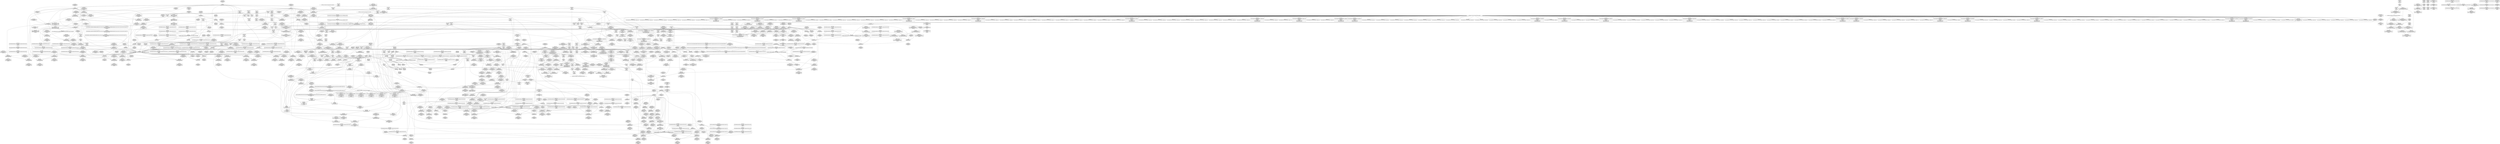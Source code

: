 digraph {
	CE0x41d9280 [shape=record,shape=Mrecord,label="{CE0x41d9280|selinux_mount:_tmp24|security/selinux/hooks.c,2642|*SummSource*}"]
	CE0x41ab510 [shape=record,shape=Mrecord,label="{CE0x41ab510|i64*_getelementptr_inbounds_(_2_x_i64_,_2_x_i64_*___llvm_gcov_ctr98,_i64_0,_i64_0)|*Constant*}"]
	CE0x429e890 [shape=record,shape=Mrecord,label="{CE0x429e890|__validate_creds:_tmp5|include/linux/cred.h,173}"]
	CE0x42a1da0 [shape=record,shape=Mrecord,label="{CE0x42a1da0|__validate_creds:_tmp7|include/linux/cred.h,174|*SummSource*}"]
	CE0x419f550 [shape=record,shape=Mrecord,label="{CE0x419f550|i64_1|*Constant*}"]
	CE0x4209670 [shape=record,shape=Mrecord,label="{CE0x4209670|inode_has_perm:_i_flags|security/selinux/hooks.c,1611|*SummSink*}"]
	CE0x41b45d0 [shape=record,shape=Mrecord,label="{CE0x41b45d0|104:_%struct.inode*,_232:_%struct.super_block*,_:_CRE_186,187_}"]
	CE0x41c13c0 [shape=record,shape=Mrecord,label="{CE0x41c13c0|_ret_i32_%call,_!dbg_!27724|security/selinux/hooks.c,1647|*SummSink*}"]
	CE0x4227f30 [shape=record,shape=Mrecord,label="{CE0x4227f30|inode_has_perm:_i_security|security/selinux/hooks.c,1615|*SummSink*}"]
	CE0x4205d00 [shape=record,shape=Mrecord,label="{CE0x4205d00|_call_void_mcount()_#3|*SummSource*}"]
	CE0x41b3950 [shape=record,shape=Mrecord,label="{CE0x41b3950|104:_%struct.inode*,_232:_%struct.super_block*,_:_CRE_178,179_}"]
	CE0x41b1ae0 [shape=record,shape=Mrecord,label="{CE0x41b1ae0|104:_%struct.inode*,_232:_%struct.super_block*,_:_CRE_159,160_}"]
	CE0x42086a0 [shape=record,shape=Mrecord,label="{CE0x42086a0|_call_void___validate_creds(%struct.cred*_%cred,_i8*_getelementptr_inbounds_(_25_x_i8_,_25_x_i8_*_.str3,_i32_0,_i32_0),_i32_1609)_#10,_!dbg_!27719|security/selinux/hooks.c,1609|*SummSink*}"]
	CE0x42a1c30 [shape=record,shape=Mrecord,label="{CE0x42a1c30|__validate_creds:_tmp7|include/linux/cred.h,174}"]
	CE0x42039b0 [shape=record,shape=Mrecord,label="{CE0x42039b0|COLLAPSED:_CMRE:_elem_0::|security/selinux/hooks.c,196}"]
	CE0x4240350 [shape=record,shape=Mrecord,label="{CE0x4240350|i32_(i32,_i32,_i16,_i32,_%struct.common_audit_data*)*_bitcast_(i32_(i32,_i32,_i16,_i32,_%struct.common_audit_data.495*)*_avc_has_perm_to_i32_(i32,_i32,_i16,_i32,_%struct.common_audit_data*)*)|*Constant*|*SummSource*}"]
	CE0x41a1bc0 [shape=record,shape=Mrecord,label="{CE0x41a1bc0|selinux_mount:_land.lhs.true2|*SummSink*}"]
	CE0x4227510 [shape=record,shape=Mrecord,label="{CE0x4227510|i64*_getelementptr_inbounds_(_8_x_i64_,_8_x_i64_*___llvm_gcov_ctr154,_i64_0,_i64_5)|*Constant*|*SummSource*}"]
	CE0x4193180 [shape=record,shape=Mrecord,label="{CE0x4193180|i64*_getelementptr_inbounds_(_15_x_i64_,_15_x_i64_*___llvm_gcov_ctr203,_i64_0,_i64_6)|*Constant*|*SummSource*}"]
	CE0x41c7480 [shape=record,shape=Mrecord,label="{CE0x41c7480|%struct.task_struct*_(%struct.task_struct**)*_asm_movq_%gs:$_1:P_,$0_,_r,im,_dirflag_,_fpsr_,_flags_}"]
	CE0x42a4ac0 [shape=record,shape=Mrecord,label="{CE0x42a4ac0|__validate_creds:_tmp8|include/linux/cred.h,175}"]
	CE0x42a1060 [shape=record,shape=Mrecord,label="{CE0x42a1060|cred_sid:_tmp}"]
	CE0x41a0ca0 [shape=record,shape=Mrecord,label="{CE0x41a0ca0|selinux_mount:_tmp3|*SummSource*}"]
	CE0x41b06d0 [shape=record,shape=Mrecord,label="{CE0x41b06d0|104:_%struct.inode*,_232:_%struct.super_block*,_:_CRE_146,147_}"]
	CE0x42a8ef0 [shape=record,shape=Mrecord,label="{CE0x42a8ef0|i64_4|*Constant*}"]
	CE0x4223540 [shape=record,shape=Mrecord,label="{CE0x4223540|GLOBAL:_cred_sid|*Constant*|*SummSink*}"]
	CE0x424b290 [shape=record,shape=Mrecord,label="{CE0x424b290|superblock_has_perm:_tmp5|security/selinux/hooks.c,1865}"]
	CE0x422c0a0 [shape=record,shape=Mrecord,label="{CE0x422c0a0|272:_i8*,_:_CRE_272,280_|*MultipleSource*|security/selinux/hooks.c,2642|Function::superblock_has_perm&Arg::sb::|security/selinux/hooks.c,1865}"]
	CE0x4241970 [shape=record,shape=Mrecord,label="{CE0x4241970|avc_has_perm:_tclass|Function::avc_has_perm&Arg::tclass::|*SummSource*}"]
	CE0x423ce20 [shape=record,shape=Mrecord,label="{CE0x423ce20|path_has_perm:_dentry|security/selinux/hooks.c,1642}"]
	CE0x4238170 [shape=record,shape=Mrecord,label="{CE0x4238170|superblock_has_perm:_tmp6|security/selinux/hooks.c,1866}"]
	CE0x4298080 [shape=record,shape=Mrecord,label="{CE0x4298080|inode_has_perm:_tmp6|*LoadInst*|security/selinux/hooks.c,1611|*SummSink*}"]
	CE0x4242b60 [shape=record,shape=Mrecord,label="{CE0x4242b60|path_has_perm:_bb}"]
	CE0x429cb10 [shape=record,shape=Mrecord,label="{CE0x429cb10|inode_has_perm:_call4|security/selinux/hooks.c,1617|*SummSource*}"]
	CE0x4268750 [shape=record,shape=Mrecord,label="{CE0x4268750|i64*_getelementptr_inbounds_(_8_x_i64_,_8_x_i64_*___llvm_gcov_ctr154,_i64_0,_i64_0)|*Constant*}"]
	CE0x41b48f0 [shape=record,shape=Mrecord,label="{CE0x41b48f0|104:_%struct.inode*,_232:_%struct.super_block*,_:_CRE_188,189_}"]
	CE0x41d8120 [shape=record,shape=Mrecord,label="{CE0x41d8120|i64_32|*Constant*}"]
	CE0x42a9390 [shape=record,shape=Mrecord,label="{CE0x42a9390|inode_has_perm:_tmp7|security/selinux/hooks.c,1611|*SummSink*}"]
	CE0x4194ce0 [shape=record,shape=Mrecord,label="{CE0x4194ce0|selinux_mount:_tmp6|security/selinux/hooks.c,2639}"]
	CE0x42b3b10 [shape=record,shape=Mrecord,label="{CE0x42b3b10|inode_has_perm:_sid3|security/selinux/hooks.c,1617|*SummSource*}"]
	CE0x41c4100 [shape=record,shape=Mrecord,label="{CE0x41c4100|selinux_mount:_tmp8|security/selinux/hooks.c,2639}"]
	CE0x429d380 [shape=record,shape=Mrecord,label="{CE0x429d380|inode_has_perm:_retval.0}"]
	CE0x42aaef0 [shape=record,shape=Mrecord,label="{CE0x42aaef0|inode_has_perm:_tmp10|security/selinux/hooks.c,1611|*SummSource*}"]
	CE0x42280d0 [shape=record,shape=Mrecord,label="{CE0x42280d0|inode_has_perm:_call|security/selinux/hooks.c,1614|*SummSource*}"]
	CE0x41b1310 [shape=record,shape=Mrecord,label="{CE0x41b1310|104:_%struct.inode*,_232:_%struct.super_block*,_:_CRE_154,155_}"]
	CE0x388efd0 [shape=record,shape=Mrecord,label="{CE0x388efd0|selinux_mount:_if.else|*SummSource*}"]
	CE0x41981f0 [shape=record,shape=Mrecord,label="{CE0x41981f0|i1_true|*Constant*}"]
	CE0x41fc850 [shape=record,shape=Mrecord,label="{CE0x41fc850|i32_2|*Constant*|*SummSource*}"]
	CE0x4241c80 [shape=record,shape=Mrecord,label="{CE0x4241c80|_ret_i32_%retval.0,_!dbg_!27728|security/selinux/avc.c,775}"]
	CE0x429ea10 [shape=record,shape=Mrecord,label="{CE0x429ea10|__validate_creds:_tmp5|include/linux/cred.h,173|*SummSource*}"]
	CE0x41b53e0 [shape=record,shape=Mrecord,label="{CE0x41b53e0|104:_%struct.inode*,_232:_%struct.super_block*,_:_CRE_195,196_}"]
	CE0x41d5af0 [shape=record,shape=Mrecord,label="{CE0x41d5af0|get_current:_entry}"]
	CE0x4299e30 [shape=record,shape=Mrecord,label="{CE0x4299e30|i64*_getelementptr_inbounds_(_5_x_i64_,_5_x_i64_*___llvm_gcov_ctr155,_i64_0,_i64_0)|*Constant*}"]
	CE0x4228c40 [shape=record,shape=Mrecord,label="{CE0x4228c40|i32_10|*Constant*|*SummSource*}"]
	CE0x42a7c50 [shape=record,shape=Mrecord,label="{CE0x42a7c50|i64_3|*Constant*}"]
	CE0x42aa0d0 [shape=record,shape=Mrecord,label="{CE0x42aa0d0|inode_has_perm:_tmp9|security/selinux/hooks.c,1611}"]
	CE0x418f060 [shape=record,shape=Mrecord,label="{CE0x418f060|selinux_mount:_do.body|*SummSource*}"]
	CE0x418f240 [shape=record,shape=Mrecord,label="{CE0x418f240|selinux_mount:_land.lhs.true2}"]
	CE0x41c3b20 [shape=record,shape=Mrecord,label="{CE0x41c3b20|i64*_getelementptr_inbounds_(_15_x_i64_,_15_x_i64_*___llvm_gcov_ctr203,_i64_0,_i64_9)|*Constant*}"]
	CE0x424d5b0 [shape=record,shape=Mrecord,label="{CE0x424d5b0|_ret_i32_%retval.0,_!dbg_!27739|security/selinux/hooks.c,1618|*SummSource*}"]
	CE0x4206530 [shape=record,shape=Mrecord,label="{CE0x4206530|0:_i32,_4:_i32,_8:_i32,_12:_i32,_:_CMRE_12,16_|*MultipleSource*|security/selinux/hooks.c,196|security/selinux/hooks.c,197|*LoadInst*|security/selinux/hooks.c,196}"]
	CE0x41ac7b0 [shape=record,shape=Mrecord,label="{CE0x41ac7b0|selinux_mount:_if.then|*SummSource*}"]
	CE0x41c02a0 [shape=record,shape=Mrecord,label="{CE0x41c02a0|i8_1|*Constant*}"]
	CE0x4192cb0 [shape=record,shape=Mrecord,label="{CE0x4192cb0|selinux_mount:_tmp12|security/selinux/hooks.c,2639|*SummSink*}"]
	CE0x41c2050 [shape=record,shape=Mrecord,label="{CE0x41c2050|inode_has_perm:_entry}"]
	CE0x42102b0 [shape=record,shape=Mrecord,label="{CE0x42102b0|inode_has_perm:_tobool|security/selinux/hooks.c,1611|*SummSource*}"]
	CE0x41a1ad0 [shape=record,shape=Mrecord,label="{CE0x41a1ad0|selinux_mount:_land.lhs.true2|*SummSource*}"]
	CE0x42072f0 [shape=record,shape=Mrecord,label="{CE0x42072f0|inode_has_perm:_bb}"]
	CE0x4250260 [shape=record,shape=Mrecord,label="{CE0x4250260|inode_has_perm:_cred|Function::inode_has_perm&Arg::cred::|*SummSink*}"]
	CE0x422f1c0 [shape=record,shape=Mrecord,label="{CE0x422f1c0|i64*_getelementptr_inbounds_(_8_x_i64_,_8_x_i64_*___llvm_gcov_ctr154,_i64_0,_i64_0)|*Constant*|*SummSink*}"]
	CE0x4204dd0 [shape=record,shape=Mrecord,label="{CE0x4204dd0|0:_i32,_4:_i32,_8:_i32,_12:_i32,_:_CMRE_4,8_|*MultipleSource*|security/selinux/hooks.c,196|security/selinux/hooks.c,197|*LoadInst*|security/selinux/hooks.c,196}"]
	CE0x4269390 [shape=record,shape=Mrecord,label="{CE0x4269390|_call_void_mcount()_#3|*SummSource*}"]
	CE0x41b1180 [shape=record,shape=Mrecord,label="{CE0x41b1180|104:_%struct.inode*,_232:_%struct.super_block*,_:_CRE_153,154_}"]
	CE0x423b300 [shape=record,shape=Mrecord,label="{CE0x423b300|path_has_perm:_tmp5|security/selinux/hooks.c,1642}"]
	CE0x42676e0 [shape=record,shape=Mrecord,label="{CE0x42676e0|__validate_creds:_tmp1|*SummSink*}"]
	CE0x41afe70 [shape=record,shape=Mrecord,label="{CE0x41afe70|104:_%struct.inode*,_232:_%struct.super_block*,_:_CRE_96,104_|*MultipleSource*|*LoadInst*|security/selinux/hooks.c,2642|security/selinux/hooks.c,2642}"]
	CE0x41ddee0 [shape=record,shape=Mrecord,label="{CE0x41ddee0|selinux_mount:_d_sb|security/selinux/hooks.c,2642|*SummSource*}"]
	CE0x426c430 [shape=record,shape=Mrecord,label="{CE0x426c430|inode_has_perm:_if.end|*SummSource*}"]
	CE0x41a50b0 [shape=record,shape=Mrecord,label="{CE0x41a50b0|GLOBAL:_selinux_mount.__warned|Global_var:selinux_mount.__warned|*SummSink*}"]
	CE0x41fdcb0 [shape=record,shape=Mrecord,label="{CE0x41fdcb0|superblock_has_perm:_sb|Function::superblock_has_perm&Arg::sb::}"]
	CE0x41c4c40 [shape=record,shape=Mrecord,label="{CE0x41c4c40|__validate_creds:_line|Function::__validate_creds&Arg::line::}"]
	CE0x41a1f80 [shape=record,shape=Mrecord,label="{CE0x41a1f80|selinux_mount:_tmp3}"]
	CE0x41b9ce0 [shape=record,shape=Mrecord,label="{CE0x41b9ce0|104:_%struct.inode*,_232:_%struct.super_block*,_:_CRE_90,91_}"]
	CE0x4194e10 [shape=record,shape=Mrecord,label="{CE0x4194e10|selinux_mount:_tmp6|security/selinux/hooks.c,2639|*SummSource*}"]
	CE0x4200b50 [shape=record,shape=Mrecord,label="{CE0x4200b50|selinux_mount:_tmp28|security/selinux/hooks.c,2645|*SummSink*}"]
	CE0x4229ab0 [shape=record,shape=Mrecord,label="{CE0x4229ab0|inode_has_perm:_tmp11|security/selinux/hooks.c,1612|*SummSink*}"]
	CE0x41c4f10 [shape=record,shape=Mrecord,label="{CE0x41c4f10|i32_4|*Constant*|*SummSource*}"]
	CE0x4210630 [shape=record,shape=Mrecord,label="{CE0x4210630|inode_has_perm:_lnot|security/selinux/hooks.c,1611|*SummSource*}"]
	CE0x424b540 [shape=record,shape=Mrecord,label="{CE0x424b540|superblock_has_perm:_sid1|security/selinux/hooks.c,1866|*SummSink*}"]
	CE0x419fcb0 [shape=record,shape=Mrecord,label="{CE0x419fcb0|selinux_mount:_entry|*SummSource*}"]
	CE0x419d120 [shape=record,shape=Mrecord,label="{CE0x419d120|i32_2639|*Constant*|*SummSource*}"]
	CE0x42ba580 [shape=record,shape=Mrecord,label="{CE0x42ba580|i32_3|*Constant*|*SummSink*}"]
	CE0x41c58a0 [shape=record,shape=Mrecord,label="{CE0x41c58a0|%struct.task_struct*_(%struct.task_struct**)*_asm_movq_%gs:$_1:P_,$0_,_r,im,_dirflag_,_fpsr_,_flags_|*SummSource*}"]
	CE0x418b330 [shape=record,shape=Mrecord,label="{CE0x418b330|i64_5|*Constant*|*SummSink*}"]
	CE0x42411f0 [shape=record,shape=Mrecord,label="{CE0x42411f0|avc_has_perm:_tsid|Function::avc_has_perm&Arg::tsid::|*SummSource*}"]
	CE0x423bab0 [shape=record,shape=Mrecord,label="{CE0x423bab0|path_has_perm:_tmp7|security/selinux/hooks.c,1646|*SummSource*}"]
	CE0x423bc20 [shape=record,shape=Mrecord,label="{CE0x423bc20|path_has_perm:_tmp7|security/selinux/hooks.c,1646|*SummSink*}"]
	CE0x41c2810 [shape=record,shape=Mrecord,label="{CE0x41c2810|GLOBAL:_lockdep_rcu_suspicious|*Constant*|*SummSource*}"]
	CE0x41ae5d0 [shape=record,shape=Mrecord,label="{CE0x41ae5d0|104:_%struct.inode*,_232:_%struct.super_block*,_:_CRE_72,80_|*MultipleSource*|*LoadInst*|security/selinux/hooks.c,2642|security/selinux/hooks.c,2642}"]
	CE0x4299750 [shape=record,shape=Mrecord,label="{CE0x4299750|__validate_creds:_tobool|include/linux/cred.h,173|*SummSink*}"]
	CE0x4240a80 [shape=record,shape=Mrecord,label="{CE0x4240a80|avc_has_perm:_requested|Function::avc_has_perm&Arg::requested::|*SummSink*}"]
	CE0x419f240 [shape=record,shape=Mrecord,label="{CE0x419f240|i64*_getelementptr_inbounds_(_15_x_i64_,_15_x_i64_*___llvm_gcov_ctr203,_i64_0,_i64_1)|*Constant*|*SummSource*}"]
	CE0x41ab9f0 [shape=record,shape=Mrecord,label="{CE0x41ab9f0|i64_0|*Constant*|*SummSink*}"]
	CE0x41fd750 [shape=record,shape=Mrecord,label="{CE0x41fd750|selinux_mount:_tmp28|security/selinux/hooks.c,2645}"]
	CE0x423d590 [shape=record,shape=Mrecord,label="{CE0x423d590|i64*_getelementptr_inbounds_(_2_x_i64_,_2_x_i64_*___llvm_gcov_ctr204,_i64_0,_i64_0)|*Constant*}"]
	CE0x422a5e0 [shape=record,shape=Mrecord,label="{CE0x422a5e0|i64*_getelementptr_inbounds_(_8_x_i64_,_8_x_i64_*___llvm_gcov_ctr154,_i64_0,_i64_6)|*Constant*}"]
	CE0x41b3310 [shape=record,shape=Mrecord,label="{CE0x41b3310|104:_%struct.inode*,_232:_%struct.super_block*,_:_CRE_174,175_}"]
	CE0x423ef90 [shape=record,shape=Mrecord,label="{CE0x423ef90|path_has_perm:_tmp4|*LoadInst*|security/selinux/hooks.c,1642|*SummSource*}"]
	CE0x418b8c0 [shape=record,shape=Mrecord,label="{CE0x418b8c0|selinux_mount:_tmp9|security/selinux/hooks.c,2639}"]
	CE0x4263140 [shape=record,shape=Mrecord,label="{CE0x4263140|__validate_creds:_tmp2|include/linux/cred.h,173}"]
	CE0x41d95a0 [shape=record,shape=Mrecord,label="{CE0x41d95a0|selinux_mount:_tmp20|security/selinux/hooks.c,2641}"]
	CE0x41c1c00 [shape=record,shape=Mrecord,label="{CE0x41c1c00|get_current:_tmp1}"]
	CE0x41c7c00 [shape=record,shape=Mrecord,label="{CE0x41c7c00|i64*_getelementptr_inbounds_(_2_x_i64_,_2_x_i64_*___llvm_gcov_ctr151,_i64_0,_i64_1)|*Constant*|*SummSink*}"]
	CE0x4209c20 [shape=record,shape=Mrecord,label="{CE0x4209c20|inode_has_perm:_tmp3}"]
	CE0x429cc80 [shape=record,shape=Mrecord,label="{CE0x429cc80|inode_has_perm:_call4|security/selinux/hooks.c,1617|*SummSink*}"]
	CE0x420b3e0 [shape=record,shape=Mrecord,label="{CE0x420b3e0|cred_sid:_cred|Function::cred_sid&Arg::cred::|*SummSink*}"]
	CE0x41c17b0 [shape=record,shape=Mrecord,label="{CE0x41c17b0|GLOBAL:_lockdep_rcu_suspicious|*Constant*|*SummSink*}"]
	CE0x41b2b80 [shape=record,shape=Mrecord,label="{CE0x41b2b80|104:_%struct.inode*,_232:_%struct.super_block*,_:_CRE_169,170_}"]
	CE0x41fd120 [shape=record,shape=Mrecord,label="{CE0x41fd120|%struct.common_audit_data*_null|*Constant*|*SummSource*}"]
	CE0x42053b0 [shape=record,shape=Mrecord,label="{CE0x42053b0|cred_sid:_tmp2|*SummSource*}"]
	CE0x41deb20 [shape=record,shape=Mrecord,label="{CE0x41deb20|104:_%struct.inode*,_232:_%struct.super_block*,_:_CRE_40,48_|*MultipleSource*|*LoadInst*|security/selinux/hooks.c,2642|security/selinux/hooks.c,2642}"]
	CE0x41b7960 [shape=record,shape=Mrecord,label="{CE0x41b7960|104:_%struct.inode*,_232:_%struct.super_block*,_:_CRE_219,220_}"]
	CE0x422fcc0 [shape=record,shape=Mrecord,label="{CE0x422fcc0|COLLAPSED:_GCMRE___llvm_gcov_ctr151_internal_global_2_x_i64_zeroinitializer:_elem_0:default:}"]
	CE0x41f47c0 [shape=record,shape=Mrecord,label="{CE0x41f47c0|i64*_getelementptr_inbounds_(_2_x_i64_,_2_x_i64_*___llvm_gcov_ctr98,_i64_0,_i64_1)|*Constant*|*SummSource*}"]
	CE0x41aefd0 [shape=record,shape=Mrecord,label="{CE0x41aefd0|superblock_has_perm:_s_security|security/selinux/hooks.c,1865|*SummSink*}"]
	CE0x4220920 [shape=record,shape=Mrecord,label="{CE0x4220920|i64*_getelementptr_inbounds_(_2_x_i64_,_2_x_i64_*___llvm_gcov_ctr204,_i64_0,_i64_1)|*Constant*|*SummSink*}"]
	CE0x423bf40 [shape=record,shape=Mrecord,label="{CE0x423bf40|i32_8|*Constant*}"]
	CE0x41ae410 [shape=record,shape=Mrecord,label="{CE0x41ae410|selinux_mount:_do.end}"]
	CE0x418b4a0 [shape=record,shape=Mrecord,label="{CE0x418b4a0|i64*_getelementptr_inbounds_(_15_x_i64_,_15_x_i64_*___llvm_gcov_ctr203,_i64_0,_i64_6)|*Constant*|*SummSink*}"]
	CE0x41dde70 [shape=record,shape=Mrecord,label="{CE0x41dde70|selinux_mount:_d_sb|security/selinux/hooks.c,2642}"]
	CE0x419eb80 [shape=record,shape=Mrecord,label="{CE0x419eb80|selinux_mount:_tmp|*SummSink*}"]
	CE0x4227fa0 [shape=record,shape=Mrecord,label="{CE0x4227fa0|inode_has_perm:_call|security/selinux/hooks.c,1614}"]
	CE0x426f6d0 [shape=record,shape=Mrecord,label="{CE0x426f6d0|__validate_creds:_expval|include/linux/cred.h,173}"]
	CE0x4261d80 [shape=record,shape=Mrecord,label="{CE0x4261d80|inode_has_perm:_tmp4|security/selinux/hooks.c,1609}"]
	CE0x420b6a0 [shape=record,shape=Mrecord,label="{CE0x420b6a0|_ret_i32_%tmp6,_!dbg_!27716|security/selinux/hooks.c,197|*SummSource*}"]
	CE0x42a06d0 [shape=record,shape=Mrecord,label="{CE0x42a06d0|i64*_getelementptr_inbounds_(_2_x_i64_,_2_x_i64_*___llvm_gcov_ctr131,_i64_0,_i64_0)|*Constant*}"]
	CE0x4266a90 [shape=record,shape=Mrecord,label="{CE0x4266a90|inode_has_perm:_if.then|*SummSource*}"]
	CE0x4202ec0 [shape=record,shape=Mrecord,label="{CE0x4202ec0|i64*_getelementptr_inbounds_(_2_x_i64_,_2_x_i64_*___llvm_gcov_ctr131,_i64_0,_i64_1)|*Constant*|*SummSource*}"]
	CE0x423a150 [shape=record,shape=Mrecord,label="{CE0x423a150|_call_void_mcount()_#3|*SummSink*}"]
	CE0x424c7e0 [shape=record,shape=Mrecord,label="{CE0x424c7e0|path_has_perm:_tmp6|security/selinux/hooks.c,1646}"]
	CE0x4266430 [shape=record,shape=Mrecord,label="{CE0x4266430|__validate_creds:_lnot1|include/linux/cred.h,173}"]
	CE0x41abf20 [shape=record,shape=Mrecord,label="{CE0x41abf20|selinux_mount:_tmp7|security/selinux/hooks.c,2639|*SummSink*}"]
	CE0x4275050 [shape=record,shape=Mrecord,label="{CE0x4275050|__validate_creds:_call|include/linux/cred.h,173}"]
	CE0x42299d0 [shape=record,shape=Mrecord,label="{CE0x42299d0|inode_has_perm:_tmp11|security/selinux/hooks.c,1612}"]
	CE0x426f7c0 [shape=record,shape=Mrecord,label="{CE0x426f7c0|__validate_creds:_file|Function::__validate_creds&Arg::file::|*SummSink*}"]
	CE0x41c1b60 [shape=record,shape=Mrecord,label="{CE0x41c1b60|i8*_getelementptr_inbounds_(_25_x_i8_,_25_x_i8_*_.str3,_i32_0,_i32_0)|*Constant*|*SummSink*}"]
	CE0x42a8140 [shape=record,shape=Mrecord,label="{CE0x42a8140|GLOBAL:_llvm.expect.i64|*Constant*|*SummSource*}"]
	CE0x429ee90 [shape=record,shape=Mrecord,label="{CE0x429ee90|i64*_getelementptr_inbounds_(_5_x_i64_,_5_x_i64_*___llvm_gcov_ctr155,_i64_0,_i64_3)|*Constant*|*SummSource*}"]
	"CONST[source:2(external),value:0(static)][purpose:{operation}]"
	CE0x41b5a20 [shape=record,shape=Mrecord,label="{CE0x41b5a20|104:_%struct.inode*,_232:_%struct.super_block*,_:_CRE_199,200_}"]
	CE0x41b4760 [shape=record,shape=Mrecord,label="{CE0x41b4760|104:_%struct.inode*,_232:_%struct.super_block*,_:_CRE_187,188_}"]
	CE0x41b66a0 [shape=record,shape=Mrecord,label="{CE0x41b66a0|104:_%struct.inode*,_232:_%struct.super_block*,_:_CRE_207,208_}"]
	CE0x41b1c70 [shape=record,shape=Mrecord,label="{CE0x41b1c70|104:_%struct.inode*,_232:_%struct.super_block*,_:_CRE_160,161_}"]
	CE0x41fcbe0 [shape=record,shape=Mrecord,label="{CE0x41fcbe0|superblock_has_perm:_ad|Function::superblock_has_perm&Arg::ad::|*SummSink*}"]
	CE0x419c850 [shape=record,shape=Mrecord,label="{CE0x419c850|path_has_perm:_entry|*SummSource*}"]
	CE0x41a0160 [shape=record,shape=Mrecord,label="{CE0x41a0160|selinux_mount:_tobool1|security/selinux/hooks.c,2639|*SummSink*}"]
	CE0x426e990 [shape=record,shape=Mrecord,label="{CE0x426e990|__validate_creds:_file|Function::__validate_creds&Arg::file::}"]
	CE0x4191920 [shape=record,shape=Mrecord,label="{CE0x4191920|selinux_mount:_if.end|*SummSink*}"]
	CE0x420c450 [shape=record,shape=Mrecord,label="{CE0x420c450|get_current:_tmp2|*SummSink*}"]
	CE0x4220a00 [shape=record,shape=Mrecord,label="{CE0x4220a00|path_has_perm:_tmp1|*SummSource*}"]
	CE0x419b920 [shape=record,shape=Mrecord,label="{CE0x419b920|12:_i32,_56:_i8*,_:_CRE_12,16_|*MultipleSource*|security/selinux/hooks.c,1642|Function::inode_has_perm&Arg::inode::|security/selinux/hooks.c,1611}"]
	CE0x41abb50 [shape=record,shape=Mrecord,label="{CE0x41abb50|selinux_mount:_tmp5|security/selinux/hooks.c,2639}"]
	CE0x41c0540 [shape=record,shape=Mrecord,label="{CE0x41c0540|i8_1|*Constant*|*SummSink*}"]
	CE0x420aef0 [shape=record,shape=Mrecord,label="{CE0x420aef0|get_current:_tmp|*SummSource*}"]
	CE0x4268380 [shape=record,shape=Mrecord,label="{CE0x4268380|__validate_creds:_lnot.ext|include/linux/cred.h,173|*SummSource*}"]
	CE0x423be10 [shape=record,shape=Mrecord,label="{CE0x423be10|path_has_perm:_tmp7|security/selinux/hooks.c,1646}"]
	CE0x426e590 [shape=record,shape=Mrecord,label="{CE0x426e590|_call_void_mcount()_#3}"]
	CE0x419d2b0 [shape=record,shape=Mrecord,label="{CE0x419d2b0|i32_2639|*Constant*|*SummSink*}"]
	CE0x4204760 [shape=record,shape=Mrecord,label="{CE0x4204760|cred_sid:_sid|security/selinux/hooks.c,197|*SummSource*}"]
	CE0x41d7e50 [shape=record,shape=Mrecord,label="{CE0x41d7e50|selinux_mount:_flags|Function::selinux_mount&Arg::flags::|*SummSink*}"]
	CE0x41ad490 [shape=record,shape=Mrecord,label="{CE0x41ad490|selinux_mount:_tmp4|security/selinux/hooks.c,2639|*SummSink*}"]
	CE0x41f5050 [shape=record,shape=Mrecord,label="{CE0x41f5050|get_current:_tmp3}"]
	CE0x41a3b20 [shape=record,shape=Mrecord,label="{CE0x41a3b20|selinux_mount:_tmp17|security/selinux/hooks.c,2639|*SummSink*}"]
	CE0x42a8980 [shape=record,shape=Mrecord,label="{CE0x42a8980|inode_has_perm:_tobool2|security/selinux/hooks.c,1611}"]
	CE0x429b630 [shape=record,shape=Mrecord,label="{CE0x429b630|__validate_creds:_tmp3|include/linux/cred.h,173|*SummSource*}"]
	CE0x41f9ce0 [shape=record,shape=Mrecord,label="{CE0x41f9ce0|104:_%struct.inode*,_232:_%struct.super_block*,_:_CRE_272,280_|*MultipleSource*|*LoadInst*|security/selinux/hooks.c,2642|security/selinux/hooks.c,2642}"]
	CE0x41c22b0 [shape=record,shape=Mrecord,label="{CE0x41c22b0|GLOBAL:_inode_has_perm|*Constant*|*SummSink*}"]
	CE0x423e9d0 [shape=record,shape=Mrecord,label="{CE0x423e9d0|path_has_perm:_dentry|security/selinux/hooks.c,1642|*SummSink*}"]
	CE0x42a2210 [shape=record,shape=Mrecord,label="{CE0x42a2210|_call_void___invalid_creds(%struct.cred*_%cred,_i8*_%file,_i32_%line)_#10,_!dbg_!27721|include/linux/cred.h,174}"]
	CE0x4240090 [shape=record,shape=Mrecord,label="{CE0x4240090|avc_has_perm:_entry}"]
	CE0x4209ae0 [shape=record,shape=Mrecord,label="{CE0x4209ae0|__validate_creds:_tmp}"]
	CE0x41a4c30 [shape=record,shape=Mrecord,label="{CE0x41a4c30|selinux_mount:_tobool|security/selinux/hooks.c,2639|*SummSource*}"]
	CE0x419f4e0 [shape=record,shape=Mrecord,label="{CE0x419f4e0|i64*_getelementptr_inbounds_(_2_x_i64_,_2_x_i64_*___llvm_gcov_ctr98,_i64_0,_i64_1)|*Constant*|*SummSink*}"]
	CE0x41d6430 [shape=record,shape=Mrecord,label="{CE0x41d6430|i32_78|*Constant*|*SummSink*}"]
	CE0x42233c0 [shape=record,shape=Mrecord,label="{CE0x42233c0|cred_sid:_entry}"]
	CE0x4265110 [shape=record,shape=Mrecord,label="{CE0x4265110|inode_has_perm:_tmp5|security/selinux/hooks.c,1609}"]
	CE0x4229450 [shape=record,shape=Mrecord,label="{CE0x4229450|inode_has_perm:_sid3|security/selinux/hooks.c,1617|*SummSink*}"]
	CE0x41b0e60 [shape=record,shape=Mrecord,label="{CE0x41b0e60|104:_%struct.inode*,_232:_%struct.super_block*,_:_CRE_151,152_}"]
	CE0x4209b50 [shape=record,shape=Mrecord,label="{CE0x4209b50|COLLAPSED:_GCMRE___llvm_gcov_ctr155_internal_global_5_x_i64_zeroinitializer:_elem_0:default:}"]
	CE0x41d7b50 [shape=record,shape=Mrecord,label="{CE0x41d7b50|selinux_mount:_flags|Function::selinux_mount&Arg::flags::}"]
	CE0x426d470 [shape=record,shape=Mrecord,label="{CE0x426d470|__validate_creds:_cred|Function::__validate_creds&Arg::cred::}"]
	CE0x41d6f00 [shape=record,shape=Mrecord,label="{CE0x41d6f00|superblock_has_perm:_tmp|*SummSink*}"]
	CE0x41a40d0 [shape=record,shape=Mrecord,label="{CE0x41a40d0|selinux_mount:_tmp18|security/selinux/hooks.c,2639|*SummSource*}"]
	CE0x4200ae0 [shape=record,shape=Mrecord,label="{CE0x4200ae0|i64*_getelementptr_inbounds_(_15_x_i64_,_15_x_i64_*___llvm_gcov_ctr203,_i64_0,_i64_13)|*Constant*|*SummSink*}"]
	CE0x41fae10 [shape=record,shape=Mrecord,label="{CE0x41fae10|104:_%struct.inode*,_232:_%struct.super_block*,_:_CRE_309,310_}"]
	CE0x4233c80 [shape=record,shape=Mrecord,label="{CE0x4233c80|__validate_creds:_tmp2|include/linux/cred.h,173|*SummSink*}"]
	CE0x4265820 [shape=record,shape=Mrecord,label="{CE0x4265820|i64*_getelementptr_inbounds_(_8_x_i64_,_8_x_i64_*___llvm_gcov_ctr154,_i64_0,_i64_1)|*Constant*|*SummSink*}"]
	CE0x42625c0 [shape=record,shape=Mrecord,label="{CE0x42625c0|inode_has_perm:_tmp2|*SummSource*}"]
	CE0x41dd580 [shape=record,shape=Mrecord,label="{CE0x41dd580|selinux_mount:_tmp26|*LoadInst*|security/selinux/hooks.c,2642|*SummSource*}"]
	CE0x41976c0 [shape=record,shape=Mrecord,label="{CE0x41976c0|selinux_mount:_tmp13|security/selinux/hooks.c,2639|*SummSource*}"]
	CE0x41c37d0 [shape=record,shape=Mrecord,label="{CE0x41c37d0|i8*_getelementptr_inbounds_(_45_x_i8_,_45_x_i8_*_.str12,_i32_0,_i32_0)|*Constant*|*SummSource*}"]
	CE0x42ab640 [shape=record,shape=Mrecord,label="{CE0x42ab640|i32_512|*Constant*|*SummSink*}"]
	CE0x429f760 [shape=record,shape=Mrecord,label="{CE0x429f760|i64*_getelementptr_inbounds_(_5_x_i64_,_5_x_i64_*___llvm_gcov_ctr155,_i64_0,_i64_4)|*Constant*}"]
	CE0x4204e60 [shape=record,shape=Mrecord,label="{CE0x4204e60|0:_i32,_4:_i32,_8:_i32,_12:_i32,_:_CMRE_8,12_|*MultipleSource*|security/selinux/hooks.c,196|security/selinux/hooks.c,197|*LoadInst*|security/selinux/hooks.c,196}"]
	CE0x41d59b0 [shape=record,shape=Mrecord,label="{CE0x41d59b0|GLOBAL:_get_current|*Constant*|*SummSink*}"]
	CE0x41fca30 [shape=record,shape=Mrecord,label="{CE0x41fca30|i32_2|*Constant*|*SummSink*}"]
	CE0x4207d10 [shape=record,shape=Mrecord,label="{CE0x4207d10|i64*_getelementptr_inbounds_(_8_x_i64_,_8_x_i64_*___llvm_gcov_ctr154,_i64_0,_i64_2)|*Constant*|*SummSource*}"]
	"CONST[source:0(mediator),value:2(dynamic)][purpose:{object}]"
	CE0x42035d0 [shape=record,shape=Mrecord,label="{CE0x42035d0|i32_1|*Constant*}"]
	CE0x42b3a40 [shape=record,shape=Mrecord,label="{CE0x42b3a40|inode_has_perm:_sid3|security/selinux/hooks.c,1617}"]
	CE0x42a2680 [shape=record,shape=Mrecord,label="{CE0x42a2680|GLOBAL:___invalid_creds|*Constant*|*SummSource*}"]
	CE0x429d680 [shape=record,shape=Mrecord,label="{CE0x429d680|avc_has_perm:_tclass|Function::avc_has_perm&Arg::tclass::}"]
	CE0x4240e00 [shape=record,shape=Mrecord,label="{CE0x4240e00|avc_has_perm:_ssid|Function::avc_has_perm&Arg::ssid::|*SummSource*}"]
	CE0x41dc320 [shape=record,shape=Mrecord,label="{CE0x41dc320|i32_1|*Constant*|*SummSink*}"]
	CE0x4265900 [shape=record,shape=Mrecord,label="{CE0x4265900|inode_has_perm:_tmp1}"]
	CE0x4241a40 [shape=record,shape=Mrecord,label="{CE0x4241a40|avc_has_perm:_tclass|Function::avc_has_perm&Arg::tclass::|*SummSink*}"]
	CE0x426e850 [shape=record,shape=Mrecord,label="{CE0x426e850|i32_1609|*Constant*}"]
	CE0x4267b30 [shape=record,shape=Mrecord,label="{CE0x4267b30|__validate_creds:_line|Function::__validate_creds&Arg::line::|*SummSink*}"]
	CE0x41941d0 [shape=record,shape=Mrecord,label="{CE0x41941d0|i64_5|*Constant*}"]
	CE0x41ba7b0 [shape=record,shape=Mrecord,label="{CE0x41ba7b0|selinux_mount:_tmp15|security/selinux/hooks.c,2639}"]
	CE0x42107a0 [shape=record,shape=Mrecord,label="{CE0x42107a0|inode_has_perm:_lnot.ext|security/selinux/hooks.c,1611|*SummSink*}"]
	CE0x41dd030 [shape=record,shape=Mrecord,label="{CE0x41dd030|0:_i8,_16:_%struct.dentry*,_24:_%struct.selinux_audit_data*,_:_SCMRE_0,8_|*MultipleSource*|Function::selinux_mount&Arg::path::|security/selinux/hooks.c,2642}"]
	CE0x42aadc0 [shape=record,shape=Mrecord,label="{CE0x42aadc0|inode_has_perm:_tmp10|security/selinux/hooks.c,1611}"]
	CE0x41c26a0 [shape=record,shape=Mrecord,label="{CE0x41c26a0|inode_has_perm:_cred|Function::inode_has_perm&Arg::cred::|*SummSource*}"]
	CE0x41b4da0 [shape=record,shape=Mrecord,label="{CE0x41b4da0|104:_%struct.inode*,_232:_%struct.super_block*,_:_CRE_191,192_}"]
	CE0x4201b20 [shape=record,shape=Mrecord,label="{CE0x4201b20|selinux_mount:_call8|security/selinux/hooks.c,2645|*SummSink*}"]
	CE0x420b540 [shape=record,shape=Mrecord,label="{CE0x420b540|_ret_i32_%tmp6,_!dbg_!27716|security/selinux/hooks.c,197}"]
	CE0x42a7ae0 [shape=record,shape=Mrecord,label="{CE0x42a7ae0|inode_has_perm:_conv|security/selinux/hooks.c,1611|*SummSink*}"]
	CE0x41b6ce0 [shape=record,shape=Mrecord,label="{CE0x41b6ce0|104:_%struct.inode*,_232:_%struct.super_block*,_:_CRE_211,212_}"]
	CE0x4250d40 [shape=record,shape=Mrecord,label="{CE0x4250d40|inode_has_perm:_perms|Function::inode_has_perm&Arg::perms::|*SummSink*}"]
	CE0x4250670 [shape=record,shape=Mrecord,label="{CE0x4250670|inode_has_perm:_inode|Function::inode_has_perm&Arg::inode::|*SummSource*}"]
	CE0x41d6900 [shape=record,shape=Mrecord,label="{CE0x41d6900|path_has_perm:_tmp3|*SummSource*}"]
	CE0x41db370 [shape=record,shape=Mrecord,label="{CE0x41db370|i64*_getelementptr_inbounds_(_15_x_i64_,_15_x_i64_*___llvm_gcov_ctr203,_i64_0,_i64_12)|*Constant*|*SummSink*}"]
	CE0x422ec40 [shape=record,shape=Mrecord,label="{CE0x422ec40|i64*_getelementptr_inbounds_(_2_x_i64_,_2_x_i64_*___llvm_gcov_ctr151,_i64_0,_i64_1)|*Constant*}"]
	CE0x4238380 [shape=record,shape=Mrecord,label="{CE0x4238380|_call_void_mcount()_#3}"]
	CE0x426c6b0 [shape=record,shape=Mrecord,label="{CE0x426c6b0|inode_has_perm:_do.end|*SummSource*}"]
	CE0x4269a70 [shape=record,shape=Mrecord,label="{CE0x4269a70|inode_has_perm:_return|*SummSink*}"]
	CE0x429c600 [shape=record,shape=Mrecord,label="{CE0x429c600|inode_has_perm:_tmp18|security/selinux/hooks.c,1617|*SummSink*}"]
	CE0x429d180 [shape=record,shape=Mrecord,label="{CE0x429d180|avc_has_perm:_ssid|Function::avc_has_perm&Arg::ssid::}"]
	CE0x429f180 [shape=record,shape=Mrecord,label="{CE0x429f180|i64*_getelementptr_inbounds_(_5_x_i64_,_5_x_i64_*___llvm_gcov_ctr155,_i64_0,_i64_3)|*Constant*|*SummSink*}"]
	CE0x41a11e0 [shape=record,shape=Mrecord,label="{CE0x41a11e0|_call_void_mcount()_#3|*SummSink*}"]
	CE0x4193050 [shape=record,shape=Mrecord,label="{CE0x4193050|i64*_getelementptr_inbounds_(_15_x_i64_,_15_x_i64_*___llvm_gcov_ctr203,_i64_0,_i64_6)|*Constant*}"]
	CE0x41ff510 [shape=record,shape=Mrecord,label="{CE0x41ff510|selinux_mount:_tmp31|security/selinux/hooks.c,2646|*SummSource*}"]
	CE0x41bb420 [shape=record,shape=Mrecord,label="{CE0x41bb420|selinux_mount:_path|Function::selinux_mount&Arg::path::|*SummSink*}"]
	CE0x41b7190 [shape=record,shape=Mrecord,label="{CE0x41b7190|104:_%struct.inode*,_232:_%struct.super_block*,_:_CRE_214,215_}"]
	CE0x41f50c0 [shape=record,shape=Mrecord,label="{CE0x41f50c0|get_current:_tmp3|*SummSource*}"]
	CE0x41ba330 [shape=record,shape=Mrecord,label="{CE0x41ba330|104:_%struct.inode*,_232:_%struct.super_block*,_:_CRE_94,95_}"]
	CE0x41c5400 [shape=record,shape=Mrecord,label="{CE0x41c5400|superblock_has_perm:_call|security/selinux/hooks.c,1863|*SummSink*}"]
	CE0x423e080 [shape=record,shape=Mrecord,label="{CE0x423e080|path_has_perm:_ad|security/selinux/hooks.c, 1643|*SummSource*}"]
	CE0x41fe4c0 [shape=record,shape=Mrecord,label="{CE0x41fe4c0|selinux_mount:_retval.0|*SummSink*}"]
	CE0x423c0e0 [shape=record,shape=Mrecord,label="{CE0x423c0e0|i32_8|*Constant*|*SummSource*}"]
	CE0x42238e0 [shape=record,shape=Mrecord,label="{CE0x42238e0|cred_sid:_entry|*SummSink*}"]
	CE0x41c80a0 [shape=record,shape=Mrecord,label="{CE0x41c80a0|selinux_mount:_do.end|*SummSink*}"]
	CE0x41aef00 [shape=record,shape=Mrecord,label="{CE0x41aef00|superblock_has_perm:_s_security|security/selinux/hooks.c,1865|*SummSource*}"]
	CE0x41da920 [shape=record,shape=Mrecord,label="{CE0x41da920|selinux_mount:_tmp23|security/selinux/hooks.c,2641|*SummSink*}"]
	CE0x42289d0 [shape=record,shape=Mrecord,label="{CE0x42289d0|_ret_i32_%tmp6,_!dbg_!27716|security/selinux/hooks.c,197}"]
	CE0x41ab200 [shape=record,shape=Mrecord,label="{CE0x41ab200|get_current:_tmp2}"]
	CE0x41b61f0 [shape=record,shape=Mrecord,label="{CE0x41b61f0|104:_%struct.inode*,_232:_%struct.super_block*,_:_CRE_204,205_}"]
	CE0x4197c10 [shape=record,shape=Mrecord,label="{CE0x4197c10|selinux_mount:_tmp14|security/selinux/hooks.c,2639}"]
	CE0x41ddfb0 [shape=record,shape=Mrecord,label="{CE0x41ddfb0|selinux_mount:_d_sb|security/selinux/hooks.c,2642|*SummSink*}"]
	CE0x41b22b0 [shape=record,shape=Mrecord,label="{CE0x41b22b0|104:_%struct.inode*,_232:_%struct.super_block*,_:_CRE_164,165_}"]
	CE0x4220400 [shape=record,shape=Mrecord,label="{CE0x4220400|superblock_has_perm:_bb|*SummSource*}"]
	CE0x423aa30 [shape=record,shape=Mrecord,label="{CE0x423aa30|path_has_perm:_tmp4|*LoadInst*|security/selinux/hooks.c,1642|*SummSink*}"]
	CE0x41b7320 [shape=record,shape=Mrecord,label="{CE0x41b7320|104:_%struct.inode*,_232:_%struct.super_block*,_:_CRE_215,216_}"]
	CE0x4250a50 [shape=record,shape=Mrecord,label="{CE0x4250a50|inode_has_perm:_perms|Function::inode_has_perm&Arg::perms::}"]
	CE0x422a710 [shape=record,shape=Mrecord,label="{CE0x422a710|i64*_getelementptr_inbounds_(_8_x_i64_,_8_x_i64_*___llvm_gcov_ctr154,_i64_0,_i64_6)|*Constant*|*SummSource*}"]
	CE0x4194260 [shape=record,shape=Mrecord,label="{CE0x4194260|selinux_mount:_tobool1|security/selinux/hooks.c,2639}"]
	CE0x41fe940 [shape=record,shape=Mrecord,label="{CE0x41fe940|i64*_getelementptr_inbounds_(_15_x_i64_,_15_x_i64_*___llvm_gcov_ctr203,_i64_0,_i64_14)|*Constant*}"]
	CE0x422ed10 [shape=record,shape=Mrecord,label="{CE0x422ed10|i64*_getelementptr_inbounds_(_2_x_i64_,_2_x_i64_*___llvm_gcov_ctr151,_i64_0,_i64_1)|*Constant*|*SummSource*}"]
	CE0x41d9e90 [shape=record,shape=Mrecord,label="{CE0x41d9e90|selinux_mount:_tmp21|security/selinux/hooks.c,2641|*SummSink*}"]
	CE0x424b5b0 [shape=record,shape=Mrecord,label="{CE0x424b5b0|i32_1|*Constant*}"]
	CE0x4269300 [shape=record,shape=Mrecord,label="{CE0x4269300|_call_void_mcount()_#3}"]
	CE0x429c210 [shape=record,shape=Mrecord,label="{CE0x429c210|inode_has_perm:_sclass|security/selinux/hooks.c,1617}"]
	CE0x4233470 [shape=record,shape=Mrecord,label="{CE0x4233470|inode_has_perm:_tmp20|security/selinux/hooks.c,1618|*SummSink*}"]
	CE0x41db770 [shape=record,shape=Mrecord,label="{CE0x41db770|selinux_mount:_tmp25|security/selinux/hooks.c,2642}"]
	CE0x4242820 [shape=record,shape=Mrecord,label="{CE0x4242820|_ret_i32_%retval.0,_!dbg_!27728|security/selinux/avc.c,775|*SummSink*}"]
	CE0x4269740 [shape=record,shape=Mrecord,label="{CE0x4269740|inode_has_perm:_do.end|*SummSink*}"]
	CE0x41b4f30 [shape=record,shape=Mrecord,label="{CE0x41b4f30|104:_%struct.inode*,_232:_%struct.super_block*,_:_CRE_192,193_}"]
	CE0x41deee0 [shape=record,shape=Mrecord,label="{CE0x41deee0|104:_%struct.inode*,_232:_%struct.super_block*,_:_CRE_56,64_|*MultipleSource*|*LoadInst*|security/selinux/hooks.c,2642|security/selinux/hooks.c,2642}"]
	CE0x421b140 [shape=record,shape=Mrecord,label="{CE0x421b140|i64*_getelementptr_inbounds_(_2_x_i64_,_2_x_i64_*___llvm_gcov_ctr131,_i64_0,_i64_0)|*Constant*}"]
	CE0x418b9c0 [shape=record,shape=Mrecord,label="{CE0x418b9c0|selinux_mount:_tmp9|security/selinux/hooks.c,2639|*SummSource*}"]
	"CONST[source:0(mediator),value:0(static)][purpose:{operation}]"
	CE0x41fa3f0 [shape=record,shape=Mrecord,label="{CE0x41fa3f0|104:_%struct.inode*,_232:_%struct.super_block*,_:_CRE_296,304_|*MultipleSource*|*LoadInst*|security/selinux/hooks.c,2642|security/selinux/hooks.c,2642}"]
	CE0x41d8f20 [shape=record,shape=Mrecord,label="{CE0x41d8f20|i64_10|*Constant*}"]
	CE0x41a4e10 [shape=record,shape=Mrecord,label="{CE0x41a4e10|GLOBAL:_selinux_mount.__warned|Global_var:selinux_mount.__warned}"]
	CE0x42295d0 [shape=record,shape=Mrecord,label="{CE0x42295d0|inode_has_perm:_tmp15|*LoadInst*|security/selinux/hooks.c,1615|*SummSource*}"]
	CE0x41b2120 [shape=record,shape=Mrecord,label="{CE0x41b2120|104:_%struct.inode*,_232:_%struct.super_block*,_:_CRE_163,164_}"]
	CE0x41a36f0 [shape=record,shape=Mrecord,label="{CE0x41a36f0|i64*_getelementptr_inbounds_(_15_x_i64_,_15_x_i64_*___llvm_gcov_ctr203,_i64_0,_i64_9)|*Constant*|*SummSink*}"]
	CE0x42a53c0 [shape=record,shape=Mrecord,label="{CE0x42a53c0|i1_true|*Constant*}"]
	CE0x5c67a70 [shape=record,shape=Mrecord,label="{CE0x5c67a70|selinux_mount:_if.then6|*SummSource*}"]
	CE0x41c8320 [shape=record,shape=Mrecord,label="{CE0x41c8320|selinux_mount:_return|*SummSink*}"]
	CE0x422b290 [shape=record,shape=Mrecord,label="{CE0x422b290|superblock_has_perm:_tmp3}"]
	CE0x4243230 [shape=record,shape=Mrecord,label="{CE0x4243230|path_has_perm:_ad|security/selinux/hooks.c, 1643}"]
	CE0x4265280 [shape=record,shape=Mrecord,label="{CE0x4265280|inode_has_perm:_tmp5|security/selinux/hooks.c,1609|*SummSource*}"]
	CE0x42a9c50 [shape=record,shape=Mrecord,label="{CE0x42a9c50|inode_has_perm:_tmp8|security/selinux/hooks.c,1611|*SummSource*}"]
	CE0x41abd70 [shape=record,shape=Mrecord,label="{CE0x41abd70|selinux_mount:_tmp7|security/selinux/hooks.c,2639|*SummSource*}"]
	CE0x41dc080 [shape=record,shape=Mrecord,label="{CE0x41dc080|i32_1|*Constant*}"]
	CE0x41d69c0 [shape=record,shape=Mrecord,label="{CE0x41d69c0|path_has_perm:_tmp3|*SummSink*}"]
	CE0x4238ea0 [shape=record,shape=Mrecord,label="{CE0x4238ea0|__validate_creds:_tmp2|include/linux/cred.h,173|*SummSource*}"]
	CE0x429bae0 [shape=record,shape=Mrecord,label="{CE0x429bae0|__validate_creds:_tmp4|include/linux/cred.h,173|*SummSource*}"]
	CE0x42ab550 [shape=record,shape=Mrecord,label="{CE0x42ab550|i32_512|*Constant*|*SummSource*}"]
	CE0x5374880 [shape=record,shape=Mrecord,label="{CE0x5374880|i64_3|*Constant*|*SummSource*}"]
	CE0x41dd7d0 [shape=record,shape=Mrecord,label="{CE0x41dd7d0|selinux_mount:_tmp26|*LoadInst*|security/selinux/hooks.c,2642|*SummSink*}"]
	CE0x41a1e20 [shape=record,shape=Mrecord,label="{CE0x41a1e20|selinux_mount:_call|security/selinux/hooks.c,2639}"]
	CE0x424b890 [shape=record,shape=Mrecord,label="{CE0x424b890|superblock_has_perm:_sid1|security/selinux/hooks.c,1866}"]
	CE0x429f500 [shape=record,shape=Mrecord,label="{CE0x429f500|i64*_getelementptr_inbounds_(_5_x_i64_,_5_x_i64_*___llvm_gcov_ctr155,_i64_0,_i64_4)|*Constant*|*SummSource*}"]
	CE0x41fa8d0 [shape=record,shape=Mrecord,label="{CE0x41fa8d0|104:_%struct.inode*,_232:_%struct.super_block*,_:_CRE_306,307_}"]
	CE0x42351e0 [shape=record,shape=Mrecord,label="{CE0x42351e0|__validate_creds:_if.then}"]
	CE0x4201440 [shape=record,shape=Mrecord,label="{CE0x4201440|selinux_mount:_tmp29|security/selinux/hooks.c,2645|*SummSource*}"]
	CE0x42a17f0 [shape=record,shape=Mrecord,label="{CE0x42a17f0|__validate_creds:_tmp6|include/linux/cred.h,174|*SummSink*}"]
	CE0x42a0420 [shape=record,shape=Mrecord,label="{CE0x42a0420|__validate_creds:_tmp9|include/linux/cred.h,175|*SummSource*}"]
	CE0x42059f0 [shape=record,shape=Mrecord,label="{CE0x42059f0|cred_sid:_tmp3|*SummSink*}"]
	CE0x4224200 [shape=record,shape=Mrecord,label="{CE0x4224200|_call_void_mcount()_#3|*SummSource*}"]
	CE0x41ac510 [shape=record,shape=Mrecord,label="{CE0x41ac510|path_has_perm:_tmp2|*SummSource*}"]
	CE0x41ddcb0 [shape=record,shape=Mrecord,label="{CE0x41ddcb0|i32_9|*Constant*|*SummSink*}"]
	CE0x426d3e0 [shape=record,shape=Mrecord,label="{CE0x426d3e0|i8*_getelementptr_inbounds_(_25_x_i8_,_25_x_i8_*_.str3,_i32_0,_i32_0)|*Constant*}"]
	CE0x422b670 [shape=record,shape=Mrecord,label="{CE0x422b670|_call_void_mcount()_#3}"]
	CE0x41d5f30 [shape=record,shape=Mrecord,label="{CE0x41d5f30|_ret_%struct.task_struct*_%tmp4,_!dbg_!27714|./arch/x86/include/asm/current.h,14|*SummSource*}"]
	CE0x4211250 [shape=record,shape=Mrecord,label="{CE0x4211250|get_current:_tmp1|*SummSource*}"]
	CE0x41b2440 [shape=record,shape=Mrecord,label="{CE0x41b2440|104:_%struct.inode*,_232:_%struct.super_block*,_:_CRE_165,166_}"]
	CE0x426e600 [shape=record,shape=Mrecord,label="{CE0x426e600|cred_sid:_security|security/selinux/hooks.c,196}"]
	CE0x424ebe0 [shape=record,shape=Mrecord,label="{CE0x424ebe0|cred_sid:_tmp1}"]
	CE0x4194790 [shape=record,shape=Mrecord,label="{CE0x4194790|selinux_mount:_tmp5|security/selinux/hooks.c,2639|*SummSink*}"]
	CE0x41dc1b0 [shape=record,shape=Mrecord,label="{CE0x41dc1b0|i32_1|*Constant*|*SummSource*}"]
	CE0x42417a0 [shape=record,shape=Mrecord,label="{CE0x42417a0|i16_5|*Constant*|*SummSink*}"]
	CE0x41a4580 [shape=record,shape=Mrecord,label="{CE0x41a4580|selinux_mount:_call3|security/selinux/hooks.c,2639}"]
	CE0x42a96d0 [shape=record,shape=Mrecord,label="{CE0x42a96d0|GLOBAL:___llvm_gcov_ctr154|Global_var:__llvm_gcov_ctr154}"]
	CE0x4229080 [shape=record,shape=Mrecord,label="{CE0x4229080|inode_has_perm:_i_security|security/selinux/hooks.c,1615|*SummSource*}"]
	CE0x42034a0 [shape=record,shape=Mrecord,label="{CE0x42034a0|cred_sid:_security|security/selinux/hooks.c,196}"]
	CE0x4234e80 [shape=record,shape=Mrecord,label="{CE0x4234e80|inode_has_perm:_tmp20|security/selinux/hooks.c,1618|*SummSource*}"]
	CE0x426ca40 [shape=record,shape=Mrecord,label="{CE0x426ca40|__validate_creds:_lnot|include/linux/cred.h,173|*SummSource*}"]
	CE0x41b2ff0 [shape=record,shape=Mrecord,label="{CE0x41b2ff0|104:_%struct.inode*,_232:_%struct.super_block*,_:_CRE_172,173_}"]
	CE0x424c010 [shape=record,shape=Mrecord,label="{CE0x424c010|superblock_has_perm:_tmp6|security/selinux/hooks.c,1866|*SummSink*}"]
	CE0x41fb230 [shape=record,shape=Mrecord,label="{CE0x41fb230|104:_%struct.inode*,_232:_%struct.super_block*,_:_CRE_312,313_}"]
	CE0x426c790 [shape=record,shape=Mrecord,label="{CE0x426c790|i1_true|*Constant*}"]
	CE0x423a020 [shape=record,shape=Mrecord,label="{CE0x423a020|_call_void_mcount()_#3|*SummSource*}"]
	CE0x41c8230 [shape=record,shape=Mrecord,label="{CE0x41c8230|selinux_mount:_return|*SummSource*}"]
	CE0x423fe70 [shape=record,shape=Mrecord,label="{CE0x423fe70|superblock_has_perm:_call2|security/selinux/hooks.c,1866|*SummSource*}"]
	CE0x429e370 [shape=record,shape=Mrecord,label="{CE0x429e370|i64*_getelementptr_inbounds_(_8_x_i64_,_8_x_i64_*___llvm_gcov_ctr154,_i64_0,_i64_7)|*Constant*}"]
	CE0x41c1f20 [shape=record,shape=Mrecord,label="{CE0x41c1f20|GLOBAL:_inode_has_perm|*Constant*}"]
	CE0x419efc0 [shape=record,shape=Mrecord,label="{CE0x419efc0|selinux_mount:_land.lhs.true|*SummSource*}"]
	CE0x41a0680 [shape=record,shape=Mrecord,label="{CE0x41a0680|i64*_getelementptr_inbounds_(_15_x_i64_,_15_x_i64_*___llvm_gcov_ctr203,_i64_0,_i64_0)|*Constant*|*SummSource*}"]
	CE0x41d9110 [shape=record,shape=Mrecord,label="{CE0x41d9110|i64_11|*Constant*|*SummSink*}"]
	CE0x423b370 [shape=record,shape=Mrecord,label="{CE0x423b370|path_has_perm:_d_inode|security/selinux/hooks.c,1642}"]
	CE0x41f9800 [shape=record,shape=Mrecord,label="{CE0x41f9800|104:_%struct.inode*,_232:_%struct.super_block*,_:_CRE_256,264_|*MultipleSource*|*LoadInst*|security/selinux/hooks.c,2642|security/selinux/hooks.c,2642}"]
	CE0x41fe120 [shape=record,shape=Mrecord,label="{CE0x41fe120|i32_2|*Constant*}"]
	CE0x41a30c0 [shape=record,shape=Mrecord,label="{CE0x41a30c0|i32_65536|*Constant*}"]
	CE0x42a1570 [shape=record,shape=Mrecord,label="{CE0x42a1570|__validate_creds:_tmp6|include/linux/cred.h,174}"]
	CE0x424c910 [shape=record,shape=Mrecord,label="{CE0x424c910|path_has_perm:_tmp6|security/selinux/hooks.c,1646|*SummSource*}"]
	CE0x41dbc40 [shape=record,shape=Mrecord,label="{CE0x41dbc40|selinux_mount:_tmp25|security/selinux/hooks.c,2642|*SummSource*}"]
	CE0x423c710 [shape=record,shape=Mrecord,label="{CE0x423c710|path_has_perm:_call|security/selinux/hooks.c,1647|*SummSource*}"]
	CE0x41a35d0 [shape=record,shape=Mrecord,label="{CE0x41a35d0|path_has_perm:_av|Function::path_has_perm&Arg::av::|*SummSink*}"]
	CE0x41956d0 [shape=record,shape=Mrecord,label="{CE0x41956d0|superblock_has_perm:_tmp4|*LoadInst*|security/selinux/hooks.c,1865}"]
	CE0x42384d0 [shape=record,shape=Mrecord,label="{CE0x42384d0|_call_void_mcount()_#3|*SummSink*}"]
	CE0x41a3510 [shape=record,shape=Mrecord,label="{CE0x41a3510|path_has_perm:_av|Function::path_has_perm&Arg::av::|*SummSource*}"]
	CE0x41de2d0 [shape=record,shape=Mrecord,label="{CE0x41de2d0|104:_%struct.inode*,_232:_%struct.super_block*,_:_CRE_88,89_}"]
	CE0x423c240 [shape=record,shape=Mrecord,label="{CE0x423c240|i32_8|*Constant*|*SummSink*}"]
	CE0x41f9f10 [shape=record,shape=Mrecord,label="{CE0x41f9f10|104:_%struct.inode*,_232:_%struct.super_block*,_:_CRE_280,288_|*MultipleSource*|*LoadInst*|security/selinux/hooks.c,2642|security/selinux/hooks.c,2642}"]
	CE0x42383f0 [shape=record,shape=Mrecord,label="{CE0x42383f0|_call_void_mcount()_#3|*SummSource*}"]
	"CONST[source:2(external),value:2(dynamic)][purpose:{subject}]"
	CE0x424bd90 [shape=record,shape=Mrecord,label="{CE0x424bd90|8:_i32,_:_CRE_8,12_|*MultipleSource*|*LoadInst*|security/selinux/hooks.c,1865|security/selinux/hooks.c,1865|security/selinux/hooks.c,1866}"]
	CE0x41b0940 [shape=record,shape=Mrecord,label="{CE0x41b0940|104:_%struct.inode*,_232:_%struct.super_block*,_:_CRE_147,148_}"]
	CE0x4203d10 [shape=record,shape=Mrecord,label="{CE0x4203d10|cred_sid:_tmp4|*LoadInst*|security/selinux/hooks.c,196|*SummSink*}"]
	CE0x42b3e60 [shape=record,shape=Mrecord,label="{CE0x42b3e60|inode_has_perm:_sclass|security/selinux/hooks.c,1617|*SummSink*}"]
	CE0x41b7640 [shape=record,shape=Mrecord,label="{CE0x41b7640|104:_%struct.inode*,_232:_%struct.super_block*,_:_CRE_217,218_}"]
	CE0x424ba30 [shape=record,shape=Mrecord,label="{CE0x424ba30|superblock_has_perm:_sid1|security/selinux/hooks.c,1866|*SummSource*}"]
	CE0x4210b50 [shape=record,shape=Mrecord,label="{CE0x4210b50|inode_has_perm:_lnot1|security/selinux/hooks.c,1611}"]
	CE0x4205420 [shape=record,shape=Mrecord,label="{CE0x4205420|cred_sid:_tmp2|*SummSink*}"]
	CE0x41b9eb0 [shape=record,shape=Mrecord,label="{CE0x41b9eb0|104:_%struct.inode*,_232:_%struct.super_block*,_:_CRE_91,92_}"]
	CE0x4197730 [shape=record,shape=Mrecord,label="{CE0x4197730|selinux_mount:_tmp13|security/selinux/hooks.c,2639|*SummSink*}"]
	CE0x4209220 [shape=record,shape=Mrecord,label="{CE0x4209220|i32_0|*Constant*}"]
	CE0x4198490 [shape=record,shape=Mrecord,label="{CE0x4198490|i1_true|*Constant*|*SummSink*}"]
	CE0x41fab40 [shape=record,shape=Mrecord,label="{CE0x41fab40|104:_%struct.inode*,_232:_%struct.super_block*,_:_CRE_307,308_}"]
	CE0x423b0e0 [shape=record,shape=Mrecord,label="{CE0x423b0e0|i32_5|*Constant*|*SummSink*}"]
	CE0x4228720 [shape=record,shape=Mrecord,label="{CE0x4228720|cred_sid:_entry}"]
	CE0x41df0f0 [shape=record,shape=Mrecord,label="{CE0x41df0f0|104:_%struct.inode*,_232:_%struct.super_block*,_:_CRE_64,72_|*MultipleSource*|*LoadInst*|security/selinux/hooks.c,2642|security/selinux/hooks.c,2642}"]
	CE0x41b91a0 [shape=record,shape=Mrecord,label="{CE0x41b91a0|path_has_perm:_tmp}"]
	CE0x4240ec0 [shape=record,shape=Mrecord,label="{CE0x4240ec0|avc_has_perm:_ssid|Function::avc_has_perm&Arg::ssid::|*SummSink*}"]
	CE0x4265480 [shape=record,shape=Mrecord,label="{CE0x4265480|i64_1|*Constant*}"]
	CE0x4262d10 [shape=record,shape=Mrecord,label="{CE0x4262d10|inode_has_perm:_tmp5|security/selinux/hooks.c,1609|*SummSink*}"]
	CE0x4201ed0 [shape=record,shape=Mrecord,label="{CE0x4201ed0|GLOBAL:_path_has_perm|*Constant*}"]
	CE0x42a2020 [shape=record,shape=Mrecord,label="{CE0x42a2020|_call_void___invalid_creds(%struct.cred*_%cred,_i8*_%file,_i32_%line)_#10,_!dbg_!27721|include/linux/cred.h,174|*SummSource*}"]
	CE0x41b0000 [shape=record,shape=Mrecord,label="{CE0x41b0000|104:_%struct.inode*,_232:_%struct.super_block*,_:_CRE_104,112_|*MultipleSource*|*LoadInst*|security/selinux/hooks.c,2642|security/selinux/hooks.c,2642}"]
	CE0x42a9b40 [shape=record,shape=Mrecord,label="{CE0x42a9b40|inode_has_perm:_tmp8|security/selinux/hooks.c,1611}"]
	CE0x42a5540 [shape=record,shape=Mrecord,label="{CE0x42a5540|inode_has_perm:_tobool|security/selinux/hooks.c,1611}"]
	CE0x4266290 [shape=record,shape=Mrecord,label="{CE0x4266290|_call_void___validate_creds(%struct.cred*_%cred,_i8*_getelementptr_inbounds_(_25_x_i8_,_25_x_i8_*_.str3,_i32_0,_i32_0),_i32_1609)_#10,_!dbg_!27719|security/selinux/hooks.c,1609}"]
	CE0x429c460 [shape=record,shape=Mrecord,label="{CE0x429c460|inode_has_perm:_call4|security/selinux/hooks.c,1617}"]
	CE0x41bfb80 [shape=record,shape=Mrecord,label="{CE0x41bfb80|path_has_perm:_cred|Function::path_has_perm&Arg::cred::|*SummSource*}"]
	CE0x41a0da0 [shape=record,shape=Mrecord,label="{CE0x41a0da0|selinux_mount:_tmp3|*SummSink*}"]
	CE0x41db3e0 [shape=record,shape=Mrecord,label="{CE0x41db3e0|selinux_mount:_tmp24|security/selinux/hooks.c,2642|*SummSink*}"]
	CE0x41dca30 [shape=record,shape=Mrecord,label="{CE0x41dca30|superblock_has_perm:_tmp2}"]
	CE0x4241ed0 [shape=record,shape=Mrecord,label="{CE0x4241ed0|avc_has_perm:_requested|Function::avc_has_perm&Arg::requested::|*SummSource*}"]
	CE0x41dacc0 [shape=record,shape=Mrecord,label="{CE0x41dacc0|selinux_mount:_tmp24|security/selinux/hooks.c,2642}"]
	CE0x41ae370 [shape=record,shape=Mrecord,label="{CE0x41ae370|selinux_mount:_if.then6|*SummSink*}"]
	CE0x41d56b0 [shape=record,shape=Mrecord,label="{CE0x41d56b0|GLOBAL:_get_current|*Constant*}"]
	CE0x41b1e00 [shape=record,shape=Mrecord,label="{CE0x41b1e00|104:_%struct.inode*,_232:_%struct.super_block*,_:_CRE_161,162_}"]
	CE0x41b1630 [shape=record,shape=Mrecord,label="{CE0x41b1630|104:_%struct.inode*,_232:_%struct.super_block*,_:_CRE_156,157_}"]
	CE0x41a0c00 [shape=record,shape=Mrecord,label="{CE0x41a0c00|i64_1|*Constant*|*SummSink*}"]
	CE0x41faf10 [shape=record,shape=Mrecord,label="{CE0x41faf10|104:_%struct.inode*,_232:_%struct.super_block*,_:_CRE_310,311_}"]
	CE0x429b120 [shape=record,shape=Mrecord,label="{CE0x429b120|GLOBAL:___llvm_gcov_ctr155|Global_var:__llvm_gcov_ctr155|*SummSink*}"]
	CE0x41a0400 [shape=record,shape=Mrecord,label="{CE0x41a0400|i64_2|*Constant*|*SummSource*}"]
	CE0x4209010 [shape=record,shape=Mrecord,label="{CE0x4209010|inode_has_perm:_i_flags|security/selinux/hooks.c,1611}"]
	CE0x41fecb0 [shape=record,shape=Mrecord,label="{CE0x41fecb0|selinux_mount:_tmp31|security/selinux/hooks.c,2646|*SummSink*}"]
	CE0x422b740 [shape=record,shape=Mrecord,label="{CE0x422b740|_call_void_mcount()_#3|*SummSource*}"]
	CE0x4234050 [shape=record,shape=Mrecord,label="{CE0x4234050|i64*_getelementptr_inbounds_(_5_x_i64_,_5_x_i64_*___llvm_gcov_ctr155,_i64_0,_i64_3)|*Constant*}"]
	CE0x424db00 [shape=record,shape=Mrecord,label="{CE0x424db00|cred_sid:_bb|*SummSource*}"]
	CE0x41b74b0 [shape=record,shape=Mrecord,label="{CE0x41b74b0|104:_%struct.inode*,_232:_%struct.super_block*,_:_CRE_216,217_}"]
	CE0x41ac580 [shape=record,shape=Mrecord,label="{CE0x41ac580|path_has_perm:_tmp2|*SummSink*}"]
	CE0x42a1ab0 [shape=record,shape=Mrecord,label="{CE0x42a1ab0|GLOBAL:___invalid_creds|*Constant*}"]
	CE0x41daf60 [shape=record,shape=Mrecord,label="{CE0x41daf60|i64*_getelementptr_inbounds_(_15_x_i64_,_15_x_i64_*___llvm_gcov_ctr203,_i64_0,_i64_12)|*Constant*}"]
	CE0x4205e10 [shape=record,shape=Mrecord,label="{CE0x4205e10|_call_void_mcount()_#3|*SummSink*}"]
	CE0x42a9020 [shape=record,shape=Mrecord,label="{CE0x42a9020|inode_has_perm:_tmp7|security/selinux/hooks.c,1611}"]
	CE0x41bfed0 [shape=record,shape=Mrecord,label="{CE0x41bfed0|path_has_perm:_path|Function::path_has_perm&Arg::path::}"]
	CE0x41bb770 [shape=record,shape=Mrecord,label="{CE0x41bb770|selinux_mount:_dentry|security/selinux/hooks.c,2642|*SummSource*}"]
	CE0x41ae960 [shape=record,shape=Mrecord,label="{CE0x41ae960|104:_%struct.inode*,_232:_%struct.super_block*,_:_CRE_89,90_}"]
	CE0x4266b20 [shape=record,shape=Mrecord,label="{CE0x4266b20|inode_has_perm:_if.then|*SummSink*}"]
	CE0x41b6e70 [shape=record,shape=Mrecord,label="{CE0x41b6e70|104:_%struct.inode*,_232:_%struct.super_block*,_:_CRE_212,213_}"]
	CE0x4192580 [shape=record,shape=Mrecord,label="{CE0x4192580|selinux_mount:_tmp11|security/selinux/hooks.c,2639}"]
	CE0x4266220 [shape=record,shape=Mrecord,label="{CE0x4266220|GLOBAL:___validate_creds|*Constant*}"]
	CE0x422a200 [shape=record,shape=Mrecord,label="{CE0x422a200|inode_has_perm:_tmp12|security/selinux/hooks.c,1612|*SummSource*}"]
	CE0x41aee00 [shape=record,shape=Mrecord,label="{CE0x41aee00|superblock_has_perm:_s_security|security/selinux/hooks.c,1865}"]
	CE0x42019b0 [shape=record,shape=Mrecord,label="{CE0x42019b0|selinux_mount:_call8|security/selinux/hooks.c,2645|*SummSource*}"]
	CE0x429eb80 [shape=record,shape=Mrecord,label="{CE0x429eb80|__validate_creds:_tmp5|include/linux/cred.h,173|*SummSink*}"]
	CE0x422f6d0 [shape=record,shape=Mrecord,label="{CE0x422f6d0|GLOBAL:_cred_sid|*Constant*}"]
	CE0x42332e0 [shape=record,shape=Mrecord,label="{CE0x42332e0|inode_has_perm:_tmp19|security/selinux/hooks.c,1618|*SummSink*}"]
	CE0x426dea0 [shape=record,shape=Mrecord,label="{CE0x426dea0|__validate_creds:_lnot|include/linux/cred.h,173|*SummSink*}"]
	CE0x424cc70 [shape=record,shape=Mrecord,label="{CE0x424cc70|path_has_perm:_tmp7|security/selinux/hooks.c,1646}"]
	CE0x41d8c70 [shape=record,shape=Mrecord,label="{CE0x41d8c70|selinux_mount:_tobool5|security/selinux/hooks.c,2641}"]
	CE0x423b440 [shape=record,shape=Mrecord,label="{CE0x423b440|path_has_perm:_d_inode|security/selinux/hooks.c,1642|*SummSource*}"]
	CE0x422a570 [shape=record,shape=Mrecord,label="{CE0x422a570|i64*_getelementptr_inbounds_(_8_x_i64_,_8_x_i64_*___llvm_gcov_ctr154,_i64_0,_i64_6)|*Constant*|*SummSink*}"]
	CE0x426a890 [shape=record,shape=Mrecord,label="{CE0x426a890|_ret_void,_!dbg_!27722|include/linux/cred.h,175|*SummSource*}"]
	CE0x426c800 [shape=record,shape=Mrecord,label="{CE0x426c800|GLOBAL:_creds_are_invalid|*Constant*|*SummSource*}"]
	CE0x42a4d20 [shape=record,shape=Mrecord,label="{CE0x42a4d20|__validate_creds:_tmp8|include/linux/cred.h,175|*SummSink*}"]
	CE0x42294c0 [shape=record,shape=Mrecord,label="{CE0x42294c0|inode_has_perm:_tmp15|*LoadInst*|security/selinux/hooks.c,1615}"]
	CE0x42a5090 [shape=record,shape=Mrecord,label="{CE0x42a5090|inode_has_perm:_and|security/selinux/hooks.c,1611}"]
	CE0x41c7380 [shape=record,shape=Mrecord,label="{CE0x41c7380|GLOBAL:_current_task|Global_var:current_task}"]
	CE0x41fdc40 [shape=record,shape=Mrecord,label="{CE0x41fdc40|superblock_has_perm:_perms|Function::superblock_has_perm&Arg::perms::}"]
	CE0x4263be0 [shape=record,shape=Mrecord,label="{CE0x4263be0|i32_4|*Constant*|*SummSink*}"]
	CE0x420c3e0 [shape=record,shape=Mrecord,label="{CE0x420c3e0|get_current:_tmp2|*SummSource*}"]
	CE0x4268500 [shape=record,shape=Mrecord,label="{CE0x4268500|__validate_creds:_lnot.ext|include/linux/cred.h,173|*SummSink*}"]
	CE0x4238060 [shape=record,shape=Mrecord,label="{CE0x4238060|superblock_has_perm:_call2|security/selinux/hooks.c,1866}"]
	CE0x4268ef0 [shape=record,shape=Mrecord,label="{CE0x4268ef0|GLOBAL:___validate_creds|*Constant*|*SummSink*}"]
	CE0x41fe780 [shape=record,shape=Mrecord,label="{CE0x41fe780|selinux_mount:_tmp30|security/selinux/hooks.c,2646}"]
	CE0x42694a0 [shape=record,shape=Mrecord,label="{CE0x42694a0|_call_void_mcount()_#3|*SummSink*}"]
	CE0x424d4d0 [shape=record,shape=Mrecord,label="{CE0x424d4d0|_ret_i32_%retval.0,_!dbg_!27739|security/selinux/hooks.c,1618}"]
	CE0x41fba00 [shape=record,shape=Mrecord,label="{CE0x41fba00|104:_%struct.inode*,_232:_%struct.super_block*,_:_CRE_317,318_}"]
	CE0x423ad80 [shape=record,shape=Mrecord,label="{CE0x423ad80|i32_5|*Constant*}"]
	CE0x41b8f00 [shape=record,shape=Mrecord,label="{CE0x41b8f00|i64*_getelementptr_inbounds_(_2_x_i64_,_2_x_i64_*___llvm_gcov_ctr204,_i64_0,_i64_0)|*Constant*|*SummSource*}"]
	CE0x41fdee0 [shape=record,shape=Mrecord,label="{CE0x41fdee0|superblock_has_perm:_sb|Function::superblock_has_perm&Arg::sb::|*SummSink*}"]
	CE0x54a5930 [shape=record,shape=Mrecord,label="{CE0x54a5930|selinux_mount:_bb|*SummSink*}"]
	CE0x418da50 [shape=record,shape=Mrecord,label="{CE0x418da50|selinux_mount:_call|security/selinux/hooks.c,2639|*SummSink*}"]
	CE0x418b190 [shape=record,shape=Mrecord,label="{CE0x418b190|i64_4|*Constant*}"]
	CE0x4200690 [shape=record,shape=Mrecord,label="{CE0x4200690|selinux_mount:_tmp28|security/selinux/hooks.c,2645|*SummSource*}"]
	CE0x41b4440 [shape=record,shape=Mrecord,label="{CE0x41b4440|104:_%struct.inode*,_232:_%struct.super_block*,_:_CRE_185,186_}"]
	CE0x41ddbf0 [shape=record,shape=Mrecord,label="{CE0x41ddbf0|i32_9|*Constant*|*SummSource*}"]
	CE0x4206180 [shape=record,shape=Mrecord,label="{CE0x4206180|i32_22|*Constant*|*SummSource*}"]
	CE0x42331d0 [shape=record,shape=Mrecord,label="{CE0x42331d0|inode_has_perm:_tmp17|security/selinux/hooks.c,1617|*SummSink*}"]
	CE0x41d64a0 [shape=record,shape=Mrecord,label="{CE0x41d64a0|i32_78|*Constant*|*SummSource*}"]
	CE0x4228b30 [shape=record,shape=Mrecord,label="{CE0x4228b30|i32_10|*Constant*}"]
	CE0x4242d00 [shape=record,shape=Mrecord,label="{CE0x4242d00|path_has_perm:_bb|*SummSource*}"]
	CE0x41b34a0 [shape=record,shape=Mrecord,label="{CE0x41b34a0|104:_%struct.inode*,_232:_%struct.super_block*,_:_CRE_175,176_}"]
	CE0x41bfc90 [shape=record,shape=Mrecord,label="{CE0x41bfc90|path_has_perm:_cred|Function::path_has_perm&Arg::cred::|*SummSink*}"]
	CE0x41baf70 [shape=record,shape=Mrecord,label="{CE0x41baf70|selinux_mount:_tmp16|security/selinux/hooks.c,2639|*SummSource*}"]
	CE0x41c0900 [shape=record,shape=Mrecord,label="{CE0x41c0900|_call_void_lockdep_rcu_suspicious(i8*_getelementptr_inbounds_(_25_x_i8_,_25_x_i8_*_.str3,_i32_0,_i32_0),_i32_2639,_i8*_getelementptr_inbounds_(_45_x_i8_,_45_x_i8_*_.str12,_i32_0,_i32_0))_#10,_!dbg_!27732|security/selinux/hooks.c,2639}"]
	CE0x422b360 [shape=record,shape=Mrecord,label="{CE0x422b360|superblock_has_perm:_tmp3|*SummSource*}"]
	CE0x41fb870 [shape=record,shape=Mrecord,label="{CE0x41fb870|104:_%struct.inode*,_232:_%struct.super_block*,_:_CRE_316,317_}"]
	CE0x42a8910 [shape=record,shape=Mrecord,label="{CE0x42a8910|inode_has_perm:_tmp7|security/selinux/hooks.c,1611|*SummSource*}"]
	CE0x4267980 [shape=record,shape=Mrecord,label="{CE0x4267980|i32_1609|*Constant*|*SummSink*}"]
	CE0x423b840 [shape=record,shape=Mrecord,label="{CE0x423b840|path_has_perm:_tmp5|security/selinux/hooks.c,1642|*SummSink*}"]
	CE0x41b17c0 [shape=record,shape=Mrecord,label="{CE0x41b17c0|104:_%struct.inode*,_232:_%struct.super_block*,_:_CRE_157,158_}"]
	CE0x4203b30 [shape=record,shape=Mrecord,label="{CE0x4203b30|cred_sid:_tmp4|*LoadInst*|security/selinux/hooks.c,196}"]
	CE0x4299ca0 [shape=record,shape=Mrecord,label="{CE0x4299ca0|__validate_creds:_bb|*SummSink*}"]
	CE0x4203400 [shape=record,shape=Mrecord,label="{CE0x4203400|i32_0|*Constant*}"]
	CE0x4266a00 [shape=record,shape=Mrecord,label="{CE0x4266a00|inode_has_perm:_if.then}"]
	CE0x423f130 [shape=record,shape=Mrecord,label="{CE0x423f130|i64*_getelementptr_inbounds_(_2_x_i64_,_2_x_i64_*___llvm_gcov_ctr131,_i64_0,_i64_1)|*Constant*|*SummSink*}"]
	CE0x41fb0a0 [shape=record,shape=Mrecord,label="{CE0x41fb0a0|104:_%struct.inode*,_232:_%struct.super_block*,_:_CRE_311,312_}"]
	CE0x41bb9a0 [shape=record,shape=Mrecord,label="{CE0x41bb9a0|selinux_mount:_dentry|security/selinux/hooks.c,2642|*SummSink*}"]
	CE0x423af00 [shape=record,shape=Mrecord,label="{CE0x423af00|i32_5|*Constant*|*SummSource*}"]
	CE0x41c0040 [shape=record,shape=Mrecord,label="{CE0x41c0040|path_has_perm:_path|Function::path_has_perm&Arg::path::|*SummSource*}"]
	CE0x41b1f90 [shape=record,shape=Mrecord,label="{CE0x41b1f90|104:_%struct.inode*,_232:_%struct.super_block*,_:_CRE_162,163_}"]
	CE0x420ff20 [shape=record,shape=Mrecord,label="{CE0x420ff20|superblock_has_perm:_bb}"]
	CE0x41fec40 [shape=record,shape=Mrecord,label="{CE0x41fec40|selinux_mount:_tmp30|security/selinux/hooks.c,2646|*SummSink*}"]
	CE0x42a9dc0 [shape=record,shape=Mrecord,label="{CE0x42a9dc0|inode_has_perm:_tmp8|security/selinux/hooks.c,1611|*SummSink*}"]
	CE0x41f94b0 [shape=record,shape=Mrecord,label="{CE0x41f94b0|104:_%struct.inode*,_232:_%struct.super_block*,_:_CRE_248,256_|*MultipleSource*|*LoadInst*|security/selinux/hooks.c,2642|security/selinux/hooks.c,2642}"]
	CE0x41ffbf0 [shape=record,shape=Mrecord,label="{CE0x41ffbf0|_ret_i32_%retval.0,_!dbg_!27754|security/selinux/hooks.c,2646|*SummSink*}"]
	CE0x41f9360 [shape=record,shape=Mrecord,label="{CE0x41f9360|104:_%struct.inode*,_232:_%struct.super_block*,_:_CRE_240,248_|*MultipleSource*|*LoadInst*|security/selinux/hooks.c,2642|security/selinux/hooks.c,2642}"]
	CE0x41aed20 [shape=record,shape=Mrecord,label="{CE0x41aed20|i32_16|*Constant*|*SummSource*}"]
	CE0x41d78a0 [shape=record,shape=Mrecord,label="{CE0x41d78a0|selinux_mount:_tmp19|security/selinux/hooks.c,2639|*SummSink*}"]
	CE0x4234b30 [shape=record,shape=Mrecord,label="{CE0x4234b30|__validate_creds:_bb}"]
	CE0x418be70 [shape=record,shape=Mrecord,label="{CE0x418be70|selinux_mount:_tmp10|security/selinux/hooks.c,2639}"]
	CE0x4210df0 [shape=record,shape=Mrecord,label="{CE0x4210df0|inode_has_perm:_lnot1|security/selinux/hooks.c,1611|*SummSink*}"]
	CE0x419ecd0 [shape=record,shape=Mrecord,label="{CE0x419ecd0|i64_1|*Constant*|*SummSource*}"]
	CE0x42b9c60 [shape=record,shape=Mrecord,label="{CE0x42b9c60|inode_has_perm:_tmp16|security/selinux/hooks.c,1615}"]
	CE0x4220990 [shape=record,shape=Mrecord,label="{CE0x4220990|path_has_perm:_tmp1}"]
	CE0x41fc440 [shape=record,shape=Mrecord,label="{CE0x41fc440|superblock_has_perm:_cred|Function::superblock_has_perm&Arg::cred::|*SummSource*}"]
	CE0x4191870 [shape=record,shape=Mrecord,label="{CE0x4191870|selinux_mount:_if.end|*SummSource*}"]
	CE0x423d520 [shape=record,shape=Mrecord,label="{CE0x423d520|i64*_getelementptr_inbounds_(_2_x_i64_,_2_x_i64_*___llvm_gcov_ctr204,_i64_0,_i64_0)|*Constant*|*SummSink*}"]
	CE0x41da7b0 [shape=record,shape=Mrecord,label="{CE0x41da7b0|selinux_mount:_tmp23|security/selinux/hooks.c,2641|*SummSource*}"]
	CE0x41da1a0 [shape=record,shape=Mrecord,label="{CE0x41da1a0|selinux_mount:_tmp22|security/selinux/hooks.c,2641}"]
	CE0x4240600 [shape=record,shape=Mrecord,label="{CE0x4240600|avc_has_perm:_entry|*SummSource*}"]
	CE0x4227bc0 [shape=record,shape=Mrecord,label="{CE0x4227bc0|inode_has_perm:_tmp14|security/selinux/hooks.c,1614|*SummSource*}"]
	CE0x426c5c0 [shape=record,shape=Mrecord,label="{CE0x426c5c0|inode_has_perm:_do.end}"]
	CE0x426ab20 [shape=record,shape=Mrecord,label="{CE0x426ab20|cred_sid:_tmp5|security/selinux/hooks.c,196}"]
	CE0x4238820 [shape=record,shape=Mrecord,label="{CE0x4238820|i64*_getelementptr_inbounds_(_2_x_i64_,_2_x_i64_*___llvm_gcov_ctr204,_i64_0,_i64_1)|*Constant*}"]
	CE0x41b3180 [shape=record,shape=Mrecord,label="{CE0x41b3180|104:_%struct.inode*,_232:_%struct.super_block*,_:_CRE_173,174_}"]
	"CONST[source:0(mediator),value:2(dynamic)][purpose:{subject}]"
	CE0x41aed90 [shape=record,shape=Mrecord,label="{CE0x41aed90|superblock_has_perm:_tmp5|security/selinux/hooks.c,1865|*SummSink*}"]
	CE0x4207280 [shape=record,shape=Mrecord,label="{CE0x4207280|inode_has_perm:_bb|*SummSink*}"]
	CE0x418bad0 [shape=record,shape=Mrecord,label="{CE0x418bad0|selinux_mount:_tmp9|security/selinux/hooks.c,2639|*SummSink*}"]
	CE0x418b790 [shape=record,shape=Mrecord,label="{CE0x418b790|i64_4|*Constant*|*SummSink*}"]
	CE0x4251190 [shape=record,shape=Mrecord,label="{CE0x4251190|path_has_perm:_type|security/selinux/hooks.c,1645|*SummSource*}"]
	CE0x41b8130 [shape=record,shape=Mrecord,label="{CE0x41b8130|104:_%struct.inode*,_232:_%struct.super_block*,_:_CRE_304,305_}"]
	CE0x41ab880 [shape=record,shape=Mrecord,label="{CE0x41ab880|i64_0|*Constant*|*SummSource*}"]
	CE0x418b680 [shape=record,shape=Mrecord,label="{CE0x418b680|i64_4|*Constant*|*SummSource*}"]
	CE0x426dd00 [shape=record,shape=Mrecord,label="{CE0x426dd00|__validate_creds:_lnot|include/linux/cred.h,173}"]
	CE0x42706c0 [shape=record,shape=Mrecord,label="{CE0x42706c0|cred_sid:_tmp3}"]
	CE0x429c0e0 [shape=record,shape=Mrecord,label="{CE0x429c0e0|inode_has_perm:_tmp18|security/selinux/hooks.c,1617}"]
	CE0x4228fe0 [shape=record,shape=Mrecord,label="{CE0x4228fe0|inode_has_perm:_i_security|security/selinux/hooks.c,1615}"]
	CE0x42048c0 [shape=record,shape=Mrecord,label="{CE0x42048c0|cred_sid:_sid|security/selinux/hooks.c,197|*SummSink*}"]
	CE0x41bb600 [shape=record,shape=Mrecord,label="{CE0x41bb600|selinux_mount:_dentry|security/selinux/hooks.c,2642}"]
	CE0x42046d0 [shape=record,shape=Mrecord,label="{CE0x42046d0|cred_sid:_sid|security/selinux/hooks.c,197}"]
	CE0x41c0a20 [shape=record,shape=Mrecord,label="{CE0x41c0a20|_call_void_lockdep_rcu_suspicious(i8*_getelementptr_inbounds_(_25_x_i8_,_25_x_i8_*_.str3,_i32_0,_i32_0),_i32_2639,_i8*_getelementptr_inbounds_(_45_x_i8_,_45_x_i8_*_.str12,_i32_0,_i32_0))_#10,_!dbg_!27732|security/selinux/hooks.c,2639|*SummSink*}"]
	CE0x420afc0 [shape=record,shape=Mrecord,label="{CE0x420afc0|get_current:_bb|*SummSource*}"]
	CE0x41b9e40 [shape=record,shape=Mrecord,label="{CE0x41b9e40|104:_%struct.inode*,_232:_%struct.super_block*,_:_CRE_92,93_}"]
	CE0x418abe0 [shape=record,shape=Mrecord,label="{CE0x418abe0|selinux_mount:_tmp1}"]
	CE0x420f4b0 [shape=record,shape=Mrecord,label="{CE0x420f4b0|__validate_creds:_expval|include/linux/cred.h,173|*SummSink*}"]
	CE0x41c4fc0 [shape=record,shape=Mrecord,label="{CE0x41c4fc0|_call_void_mcount()_#3|*SummSink*}"]
	CE0x4241d60 [shape=record,shape=Mrecord,label="{CE0x4241d60|avc_has_perm:_requested|Function::avc_has_perm&Arg::requested::}"]
	CE0x41ba3a0 [shape=record,shape=Mrecord,label="{CE0x41ba3a0|i64*_getelementptr_inbounds_(_15_x_i64_,_15_x_i64_*___llvm_gcov_ctr203,_i64_0,_i64_8)|*Constant*|*SummSource*}"]
	CE0x41a01f0 [shape=record,shape=Mrecord,label="{CE0x41a01f0|i64_3|*Constant*|*SummSink*}"]
	CE0x41a0860 [shape=record,shape=Mrecord,label="{CE0x41a0860|COLLAPSED:_GCMRE___llvm_gcov_ctr203_internal_global_15_x_i64_zeroinitializer:_elem_0:default:}"]
	CE0x41a4240 [shape=record,shape=Mrecord,label="{CE0x41a4240|selinux_mount:_tmp18|security/selinux/hooks.c,2639|*SummSink*}"]
	CE0x420c5d0 [shape=record,shape=Mrecord,label="{CE0x420c5d0|get_current:_tmp}"]
	CE0x42507e0 [shape=record,shape=Mrecord,label="{CE0x42507e0|inode_has_perm:_inode|Function::inode_has_perm&Arg::inode::|*SummSink*}"]
	CE0x4207380 [shape=record,shape=Mrecord,label="{CE0x4207380|inode_has_perm:_bb|*SummSource*}"]
	CE0x4267060 [shape=record,shape=Mrecord,label="{CE0x4267060|COLLAPSED:_GCMRE___llvm_gcov_ctr154_internal_global_8_x_i64_zeroinitializer:_elem_0:default:}"]
	CE0x421b490 [shape=record,shape=Mrecord,label="{CE0x421b490|i64*_getelementptr_inbounds_(_2_x_i64_,_2_x_i64_*___llvm_gcov_ctr151,_i64_0,_i64_0)|*Constant*}"]
	CE0x4204c10 [shape=record,shape=Mrecord,label="{CE0x4204c10|0:_i32,_4:_i32,_8:_i32,_12:_i32,_:_CMRE_0,4_|*MultipleSource*|security/selinux/hooks.c,196|security/selinux/hooks.c,197|*LoadInst*|security/selinux/hooks.c,196}"]
	CE0x41b0bd0 [shape=record,shape=Mrecord,label="{CE0x41b0bd0|104:_%struct.inode*,_232:_%struct.super_block*,_:_CRE_149,150_}"]
	CE0x4204550 [shape=record,shape=Mrecord,label="{CE0x4204550|cred_sid:_tmp5|security/selinux/hooks.c,196|*SummSink*}"]
	CE0x41da2d0 [shape=record,shape=Mrecord,label="{CE0x41da2d0|selinux_mount:_tmp22|security/selinux/hooks.c,2641|*SummSource*}"]
	CE0x41fcce0 [shape=record,shape=Mrecord,label="{CE0x41fcce0|superblock_has_perm:_perms|Function::superblock_has_perm&Arg::perms::|*SummSource*}"]
	CE0x4207f00 [shape=record,shape=Mrecord,label="{CE0x4207f00|i64*_getelementptr_inbounds_(_8_x_i64_,_8_x_i64_*___llvm_gcov_ctr154,_i64_0,_i64_2)|*Constant*|*SummSink*}"]
	CE0x41fefd0 [shape=record,shape=Mrecord,label="{CE0x41fefd0|selinux_mount:_tmp31|security/selinux/hooks.c,2646}"]
	CE0x419ebf0 [shape=record,shape=Mrecord,label="{CE0x419ebf0|i64*_getelementptr_inbounds_(_15_x_i64_,_15_x_i64_*___llvm_gcov_ctr203,_i64_0,_i64_1)|*Constant*|*SummSink*}"]
	CE0x41d97d0 [shape=record,shape=Mrecord,label="{CE0x41d97d0|selinux_mount:_tmp20|security/selinux/hooks.c,2641|*SummSink*}"]
	CE0x418dda0 [shape=record,shape=Mrecord,label="{CE0x418dda0|i32_0|*Constant*}"]
	CE0x41b7e10 [shape=record,shape=Mrecord,label="{CE0x41b7e10|104:_%struct.inode*,_232:_%struct.super_block*,_:_CRE_222,223_}"]
	CE0x41a5350 [shape=record,shape=Mrecord,label="{CE0x41a5350|0:_i8,_:_GCMR_selinux_mount.__warned_internal_global_i8_0,_section_.data.unlikely_,_align_1:_elem_0:default:}"]
	CE0x41b5570 [shape=record,shape=Mrecord,label="{CE0x41b5570|104:_%struct.inode*,_232:_%struct.super_block*,_:_CRE_196,197_}"]
	CE0x41d5d50 [shape=record,shape=Mrecord,label="{CE0x41d5d50|get_current:_entry|*SummSink*}"]
	CE0x420b180 [shape=record,shape=Mrecord,label="{CE0x420b180|get_current:_bb|*SummSink*}"]
	CE0x4209da0 [shape=record,shape=Mrecord,label="{CE0x4209da0|inode_has_perm:_tmp3|*SummSink*}"]
	CE0x42a4b30 [shape=record,shape=Mrecord,label="{CE0x42a4b30|__validate_creds:_tmp8|include/linux/cred.h,175|*SummSource*}"]
	CE0x41a4820 [shape=record,shape=Mrecord,label="{CE0x41a4820|selinux_mount:_call3|security/selinux/hooks.c,2639|*SummSink*}"]
	CE0x4203640 [shape=record,shape=Mrecord,label="{CE0x4203640|cred_sid:_security|security/selinux/hooks.c,196|*SummSink*}"]
	CE0x42626a0 [shape=record,shape=Mrecord,label="{CE0x42626a0|i64*_getelementptr_inbounds_(_8_x_i64_,_8_x_i64_*___llvm_gcov_ctr154,_i64_0,_i64_2)|*Constant*}"]
	CE0x419d3b0 [shape=record,shape=Mrecord,label="{CE0x419d3b0|selinux_mount:_land.lhs.true|*SummSink*}"]
	CE0x41c8190 [shape=record,shape=Mrecord,label="{CE0x41c8190|selinux_mount:_return}"]
	CE0x41fe390 [shape=record,shape=Mrecord,label="{CE0x41fe390|selinux_mount:_retval.0|*SummSource*}"]
	CE0x54a58c0 [shape=record,shape=Mrecord,label="{CE0x54a58c0|selinux_mount:_bb|*SummSource*}"]
	CE0x4270730 [shape=record,shape=Mrecord,label="{CE0x4270730|cred_sid:_tmp2}"]
	CE0x4234a80 [shape=record,shape=Mrecord,label="{CE0x4234a80|__validate_creds:_if.end|*SummSink*}"]
	CE0x41b0cd0 [shape=record,shape=Mrecord,label="{CE0x41b0cd0|104:_%struct.inode*,_232:_%struct.super_block*,_:_CRE_150,151_}"]
	CE0x4206a60 [shape=record,shape=Mrecord,label="{CE0x4206a60|cred_sid:_tmp6|security/selinux/hooks.c,197}"]
	CE0x4270650 [shape=record,shape=Mrecord,label="{CE0x4270650|i64*_getelementptr_inbounds_(_2_x_i64_,_2_x_i64_*___llvm_gcov_ctr131,_i64_0,_i64_1)|*Constant*}"]
	CE0x4263530 [shape=record,shape=Mrecord,label="{CE0x4263530|i64*_getelementptr_inbounds_(_8_x_i64_,_8_x_i64_*___llvm_gcov_ctr154,_i64_0,_i64_1)|*Constant*|*SummSource*}"]
	CE0x42b5540 [shape=record,shape=Mrecord,label="{CE0x42b5540|28:_i32,_32:_i16,_:_CRE_28,32_|*MultipleSource*|*LoadInst*|security/selinux/hooks.c,1615|security/selinux/hooks.c,1615|security/selinux/hooks.c,1617}"]
	CE0x41b6830 [shape=record,shape=Mrecord,label="{CE0x41b6830|104:_%struct.inode*,_232:_%struct.super_block*,_:_CRE_208,209_}"]
	CE0x4224100 [shape=record,shape=Mrecord,label="{CE0x4224100|_call_void_mcount()_#3}"]
	CE0x419f660 [shape=record,shape=Mrecord,label="{CE0x419f660|selinux_mount:_if.then6}"]
	CE0x41a00f0 [shape=record,shape=Mrecord,label="{CE0x41a00f0|selinux_mount:_tobool|security/selinux/hooks.c,2639}"]
	CE0x419cc90 [shape=record,shape=Mrecord,label="{CE0x419cc90|GLOBAL:_lockdep_rcu_suspicious|*Constant*}"]
	CE0x422ea10 [shape=record,shape=Mrecord,label="{CE0x422ea10|superblock_has_perm:_tmp1|*SummSink*}"]
	CE0x41927d0 [shape=record,shape=Mrecord,label="{CE0x41927d0|selinux_mount:_tmp11|security/selinux/hooks.c,2639|*SummSink*}"]
	CE0x42a5100 [shape=record,shape=Mrecord,label="{CE0x42a5100|inode_has_perm:_and|security/selinux/hooks.c,1611|*SummSource*}"]
	CE0x419cf80 [shape=record,shape=Mrecord,label="{CE0x419cf80|i32_2639|*Constant*}"]
	CE0x41b9b20 [shape=record,shape=Mrecord,label="{CE0x41b9b20|i64*_getelementptr_inbounds_(_15_x_i64_,_15_x_i64_*___llvm_gcov_ctr203,_i64_0,_i64_8)|*Constant*}"]
	CE0x41a0390 [shape=record,shape=Mrecord,label="{CE0x41a0390|i64_2|*Constant*}"]
	CE0x426e670 [shape=record,shape=Mrecord,label="{CE0x426e670|i32_22|*Constant*}"]
	CE0x424eca0 [shape=record,shape=Mrecord,label="{CE0x424eca0|cred_sid:_tmp1|*SummSource*}"]
	CE0x426a4b0 [shape=record,shape=Mrecord,label="{CE0x426a4b0|__validate_creds:_lnot.ext|include/linux/cred.h,173}"]
	CE0x4203c10 [shape=record,shape=Mrecord,label="{CE0x4203c10|cred_sid:_tmp4|*LoadInst*|security/selinux/hooks.c,196|*SummSource*}"]
	CE0x42a83b0 [shape=record,shape=Mrecord,label="{CE0x42a83b0|inode_has_perm:_expval|security/selinux/hooks.c,1611}"]
	CE0x41d8550 [shape=record,shape=Mrecord,label="{CE0x41d8550|i64_32|*Constant*|*SummSink*}"]
	CE0x41dc5f0 [shape=record,shape=Mrecord,label="{CE0x41dc5f0|selinux_mount:_path|Function::selinux_mount&Arg::path::}"]
	CE0x424c2f0 [shape=record,shape=Mrecord,label="{CE0x424c2f0|inode_has_perm:_entry|*SummSource*}"]
	CE0x41d8d50 [shape=record,shape=Mrecord,label="{CE0x41d8d50|selinux_mount:_tobool5|security/selinux/hooks.c,2641|*SummSource*}"]
	CE0x4198320 [shape=record,shape=Mrecord,label="{CE0x4198320|i1_true|*Constant*|*SummSource*}"]
	CE0x423c310 [shape=record,shape=Mrecord,label="{CE0x423c310|i64_16|*Constant*}"]
	CE0x4202e50 [shape=record,shape=Mrecord,label="{CE0x4202e50|i64*_getelementptr_inbounds_(_2_x_i64_,_2_x_i64_*___llvm_gcov_ctr131,_i64_0,_i64_1)|*Constant*}"]
	CE0x41f5180 [shape=record,shape=Mrecord,label="{CE0x41f5180|get_current:_tmp3|*SummSink*}"]
	CE0x424d120 [shape=record,shape=Mrecord,label="{CE0x424d120|inode_has_perm:_adp|Function::inode_has_perm&Arg::adp::|*SummSource*}"]
	CE0x42023b0 [shape=record,shape=Mrecord,label="{CE0x42023b0|selinux_mount:_call7|security/selinux/hooks.c,2642|*SummSource*}"]
	CE0x418d9b0 [shape=record,shape=Mrecord,label="{CE0x418d9b0|selinux_mount:_call|security/selinux/hooks.c,2639|*SummSource*}"]
	CE0x41afce0 [shape=record,shape=Mrecord,label="{CE0x41afce0|104:_%struct.inode*,_232:_%struct.super_block*,_:_CRE_144,145_}"]
	CE0x42b5670 [shape=record,shape=Mrecord,label="{CE0x42b5670|28:_i32,_32:_i16,_:_CRE_32,34_|*MultipleSource*|*LoadInst*|security/selinux/hooks.c,1615|security/selinux/hooks.c,1615|security/selinux/hooks.c,1617}"]
	CE0x41b4a80 [shape=record,shape=Mrecord,label="{CE0x41b4a80|104:_%struct.inode*,_232:_%struct.super_block*,_:_CRE_189,190_}"]
	CE0x429c2f0 [shape=record,shape=Mrecord,label="{CE0x429c2f0|inode_has_perm:_sclass|security/selinux/hooks.c,1617|*SummSource*}"]
	CE0x41ffa80 [shape=record,shape=Mrecord,label="{CE0x41ffa80|_ret_i32_%retval.0,_!dbg_!27754|security/selinux/hooks.c,2646|*SummSource*}"]
	CE0x42a02b0 [shape=record,shape=Mrecord,label="{CE0x42a02b0|__validate_creds:_tmp9|include/linux/cred.h,175}"]
	CE0x419f5f0 [shape=record,shape=Mrecord,label="{CE0x419f5f0|selinux_mount:_entry|*SummSink*}"]
	CE0x419c780 [shape=record,shape=Mrecord,label="{CE0x419c780|path_has_perm:_entry}"]
	CE0x42389a0 [shape=record,shape=Mrecord,label="{CE0x42389a0|i64*_getelementptr_inbounds_(_2_x_i64_,_2_x_i64_*___llvm_gcov_ctr204,_i64_0,_i64_1)|*Constant*|*SummSource*}"]
	CE0x41faad0 [shape=record,shape=Mrecord,label="{CE0x41faad0|104:_%struct.inode*,_232:_%struct.super_block*,_:_CRE_308,309_}"]
	CE0x4202c40 [shape=record,shape=Mrecord,label="{CE0x4202c40|superblock_has_perm:_entry|*SummSource*}"]
	CE0x4192a10 [shape=record,shape=Mrecord,label="{CE0x4192a10|selinux_mount:_tmp12|security/selinux/hooks.c,2639}"]
	CE0x41c7850 [shape=record,shape=Mrecord,label="{CE0x41c7850|path_has_perm:_tmp3}"]
	CE0x42a79a0 [shape=record,shape=Mrecord,label="{CE0x42a79a0|inode_has_perm:_conv|security/selinux/hooks.c,1611|*SummSource*}"]
	CE0x426c4c0 [shape=record,shape=Mrecord,label="{CE0x426c4c0|inode_has_perm:_if.end|*SummSink*}"]
	CE0x41b2760 [shape=record,shape=Mrecord,label="{CE0x41b2760|104:_%struct.inode*,_232:_%struct.super_block*,_:_CRE_167,168_}"]
	CE0x41fbd20 [shape=record,shape=Mrecord,label="{CE0x41fbd20|104:_%struct.inode*,_232:_%struct.super_block*,_:_CRE_319,320_}"]
	CE0x426cce0 [shape=record,shape=Mrecord,label="{CE0x426cce0|__validate_creds:_cred|Function::__validate_creds&Arg::cred::|*SummSink*}"]
	CE0x4210500 [shape=record,shape=Mrecord,label="{CE0x4210500|inode_has_perm:_lnot|security/selinux/hooks.c,1611}"]
	CE0x42b9de0 [shape=record,shape=Mrecord,label="{CE0x42b9de0|inode_has_perm:_tmp16|security/selinux/hooks.c,1615|*SummSource*}"]
	CE0x41b2e60 [shape=record,shape=Mrecord,label="{CE0x41b2e60|104:_%struct.inode*,_232:_%struct.super_block*,_:_CRE_171,172_}"]
	CE0x418db80 [shape=record,shape=Mrecord,label="{CE0x418db80|selinux_mount:_tobool|security/selinux/hooks.c,2639|*SummSink*}"]
	CE0x420ae10 [shape=record,shape=Mrecord,label="{CE0x420ae10|get_current:_bb}"]
	CE0x42a8b00 [shape=record,shape=Mrecord,label="{CE0x42a8b00|inode_has_perm:_tobool2|security/selinux/hooks.c,1611|*SummSource*}"]
	CE0x41ad770 [shape=record,shape=Mrecord,label="{CE0x41ad770|GLOBAL:___llvm_gcov_ctr203|Global_var:__llvm_gcov_ctr203}"]
	CE0x4197eb0 [shape=record,shape=Mrecord,label="{CE0x4197eb0|selinux_mount:_tmp14|security/selinux/hooks.c,2639|*SummSink*}"]
	CE0x4266920 [shape=record,shape=Mrecord,label="{CE0x4266920|inode_has_perm:_do.body|*SummSource*}"]
	CE0x426bdd0 [shape=record,shape=Mrecord,label="{CE0x426bdd0|__validate_creds:_entry|*SummSource*}"]
	CE0x4228890 [shape=record,shape=Mrecord,label="{CE0x4228890|cred_sid:_cred|Function::cred_sid&Arg::cred::}"]
	CE0x4235310 [shape=record,shape=Mrecord,label="{CE0x4235310|__validate_creds:_if.then|*SummSource*}"]
	CE0x418efc0 [shape=record,shape=Mrecord,label="{CE0x418efc0|selinux_mount:_do.body}"]
	CE0x41d8f90 [shape=record,shape=Mrecord,label="{CE0x41d8f90|i64_11|*Constant*|*SummSource*}"]
	CE0x420b310 [shape=record,shape=Mrecord,label="{CE0x420b310|cred_sid:_cred|Function::cred_sid&Arg::cred::|*SummSource*}"]
	CE0x41d7430 [shape=record,shape=Mrecord,label="{CE0x41d7430|COLLAPSED:_GCMRE_current_task_external_global_%struct.task_struct*:_elem_0::|security/selinux/hooks.c,2639}"]
	CE0x424eee0 [shape=record,shape=Mrecord,label="{CE0x424eee0|cred_sid:_tmp1|*SummSink*}"]
	CE0x42a9190 [shape=record,shape=Mrecord,label="{CE0x42a9190|i64*_getelementptr_inbounds_(_8_x_i64_,_8_x_i64_*___llvm_gcov_ctr154,_i64_0,_i64_5)|*Constant*|*SummSink*}"]
	CE0x41ae790 [shape=record,shape=Mrecord,label="{CE0x41ae790|104:_%struct.inode*,_232:_%struct.super_block*,_:_CRE_80,88_|*MultipleSource*|*LoadInst*|security/selinux/hooks.c,2642|security/selinux/hooks.c,2642}"]
	CE0x41b0380 [shape=record,shape=Mrecord,label="{CE0x41b0380|104:_%struct.inode*,_232:_%struct.super_block*,_:_CRE_145,146_}"]
	CE0x420b8d0 [shape=record,shape=Mrecord,label="{CE0x420b8d0|i32_0|*Constant*}"]
	CE0x41fcdb0 [shape=record,shape=Mrecord,label="{CE0x41fcdb0|superblock_has_perm:_perms|Function::superblock_has_perm&Arg::perms::|*SummSink*}"]
	CE0x4262550 [shape=record,shape=Mrecord,label="{CE0x4262550|inode_has_perm:_tmp2}"]
	CE0x4227a50 [shape=record,shape=Mrecord,label="{CE0x4227a50|inode_has_perm:_tmp14|security/selinux/hooks.c,1614}"]
	CE0x42670d0 [shape=record,shape=Mrecord,label="{CE0x42670d0|inode_has_perm:_tmp|*SummSource*}"]
	CE0x41a07f0 [shape=record,shape=Mrecord,label="{CE0x41a07f0|selinux_mount:_tmp}"]
	CE0x41ba890 [shape=record,shape=Mrecord,label="{CE0x41ba890|selinux_mount:_tmp15|security/selinux/hooks.c,2639|*SummSink*}"]
	CE0x41fd3e0 [shape=record,shape=Mrecord,label="{CE0x41fd3e0|_ret_i32_%call2,_!dbg_!27722|security/selinux/hooks.c,1866}"]
	CE0x41b5ed0 [shape=record,shape=Mrecord,label="{CE0x41b5ed0|104:_%struct.inode*,_232:_%struct.super_block*,_:_CRE_202,203_}"]
	CE0x41de520 [shape=record,shape=Mrecord,label="{CE0x41de520|104:_%struct.inode*,_232:_%struct.super_block*,_:_CRE_8,12_|*MultipleSource*|*LoadInst*|security/selinux/hooks.c,2642|security/selinux/hooks.c,2642}"]
	CE0x429d7b0 [shape=record,shape=Mrecord,label="{CE0x429d7b0|_ret_i32_%retval.0,_!dbg_!27728|security/selinux/avc.c,775}"]
	CE0x41d6380 [shape=record,shape=Mrecord,label="{CE0x41d6380|i32_78|*Constant*}"]
	CE0x426fab0 [shape=record,shape=Mrecord,label="{CE0x426fab0|i32_4|*Constant*}"]
	CE0x41c03d0 [shape=record,shape=Mrecord,label="{CE0x41c03d0|i8_1|*Constant*|*SummSource*}"]
	CE0x419e890 [shape=record,shape=Mrecord,label="{CE0x419e890|get_current:_tmp|*SummSink*}"]
	CE0x41b3630 [shape=record,shape=Mrecord,label="{CE0x41b3630|104:_%struct.inode*,_232:_%struct.super_block*,_:_CRE_176,177_}"]
	CE0x4263340 [shape=record,shape=Mrecord,label="{CE0x4263340|inode_has_perm:_tmp1|*SummSink*}"]
	CE0x388f070 [shape=record,shape=Mrecord,label="{CE0x388f070|selinux_mount:_if.else|*SummSink*}"]
	CE0x41fd7c0 [shape=record,shape=Mrecord,label="{CE0x41fd7c0|_ret_i32_%call2,_!dbg_!27722|security/selinux/hooks.c,1866|*SummSource*}"]
	CE0x422a090 [shape=record,shape=Mrecord,label="{CE0x422a090|inode_has_perm:_tmp12|security/selinux/hooks.c,1612}"]
	CE0x41ddb60 [shape=record,shape=Mrecord,label="{CE0x41ddb60|i32_9|*Constant*}"]
	CE0x419f1d0 [shape=record,shape=Mrecord,label="{CE0x419f1d0|i64*_getelementptr_inbounds_(_15_x_i64_,_15_x_i64_*___llvm_gcov_ctr203,_i64_0,_i64_1)|*Constant*}"]
	CE0x424c610 [shape=record,shape=Mrecord,label="{CE0x424c610|path_has_perm:_path1|security/selinux/hooks.c,1646|*SummSink*}"]
	CE0x42a15e0 [shape=record,shape=Mrecord,label="{CE0x42a15e0|__validate_creds:_tmp6|include/linux/cred.h,174|*SummSource*}"]
	CE0x41b3e00 [shape=record,shape=Mrecord,label="{CE0x41b3e00|104:_%struct.inode*,_232:_%struct.super_block*,_:_CRE_181,182_}"]
	CE0x42666d0 [shape=record,shape=Mrecord,label="{CE0x42666d0|__validate_creds:_lnot1|include/linux/cred.h,173|*SummSink*}"]
	CE0x41a3340 [shape=record,shape=Mrecord,label="{CE0x41a3340|i32_65536|*Constant*|*SummSink*}"]
	CE0x41c44d0 [shape=record,shape=Mrecord,label="{CE0x41c44d0|GLOBAL:_current_task|Global_var:current_task|*SummSource*}"]
	CE0x42a2380 [shape=record,shape=Mrecord,label="{CE0x42a2380|GLOBAL:___invalid_creds|*Constant*|*SummSink*}"]
	CE0x42404c0 [shape=record,shape=Mrecord,label="{CE0x42404c0|i32_(i32,_i32,_i16,_i32,_%struct.common_audit_data*)*_bitcast_(i32_(i32,_i32,_i16,_i32,_%struct.common_audit_data.495*)*_avc_has_perm_to_i32_(i32,_i32,_i16,_i32,_%struct.common_audit_data*)*)|*Constant*|*SummSink*}"]
	CE0x4194f80 [shape=record,shape=Mrecord,label="{CE0x4194f80|selinux_mount:_tmp6|security/selinux/hooks.c,2639|*SummSink*}"]
	CE0x42031d0 [shape=record,shape=Mrecord,label="{CE0x42031d0|cred_sid:_security|security/selinux/hooks.c,196|*SummSource*}"]
	CE0x41c01b0 [shape=record,shape=Mrecord,label="{CE0x41c01b0|path_has_perm:_path|Function::path_has_perm&Arg::path::|*SummSink*}"]
	CE0x41f92a0 [shape=record,shape=Mrecord,label="{CE0x41f92a0|i64*_getelementptr_inbounds_(_2_x_i64_,_2_x_i64_*___llvm_gcov_ctr98,_i64_0,_i64_0)|*Constant*|*SummSink*}"]
	CE0x42408f0 [shape=record,shape=Mrecord,label="{CE0x42408f0|avc_has_perm:_entry|*SummSink*}"]
	CE0x419d590 [shape=record,shape=Mrecord,label="{CE0x419d590|selinux_mount:_tmp2|*SummSource*}"]
	CE0x41de920 [shape=record,shape=Mrecord,label="{CE0x41de920|104:_%struct.inode*,_232:_%struct.super_block*,_:_CRE_24,40_|*MultipleSource*|*LoadInst*|security/selinux/hooks.c,2642|security/selinux/hooks.c,2642}"]
	CE0x41d8af0 [shape=record,shape=Mrecord,label="{CE0x41d8af0|i64_11|*Constant*}"]
	CE0x4269960 [shape=record,shape=Mrecord,label="{CE0x4269960|inode_has_perm:_return|*SummSource*}"]
	CE0x419fc40 [shape=record,shape=Mrecord,label="{CE0x419fc40|selinux_mount:_entry}"]
	CE0x42ba410 [shape=record,shape=Mrecord,label="{CE0x42ba410|i32_3|*Constant*|*SummSource*}"]
	CE0x4202810 [shape=record,shape=Mrecord,label="{CE0x4202810|GLOBAL:_superblock_has_perm|*Constant*}"]
	CE0x41a1d30 [shape=record,shape=Mrecord,label="{CE0x41a1d30|i64*_getelementptr_inbounds_(_15_x_i64_,_15_x_i64_*___llvm_gcov_ctr203,_i64_0,_i64_0)|*Constant*}"]
	CE0x423c4f0 [shape=record,shape=Mrecord,label="{CE0x423c4f0|i64_16|*Constant*|*SummSink*}"]
	CE0x41d9420 [shape=record,shape=Mrecord,label="{CE0x41d9420|i64_10|*Constant*|*SummSource*}"]
	CE0x4202940 [shape=record,shape=Mrecord,label="{CE0x4202940|GLOBAL:_superblock_has_perm|*Constant*|*SummSource*}"]
	CE0x42068f0 [shape=record,shape=Mrecord,label="{CE0x42068f0|0:_i32,_4:_i32,_8:_i32,_12:_i32,_:_CMRE_20,24_|*MultipleSource*|security/selinux/hooks.c,196|security/selinux/hooks.c,197|*LoadInst*|security/selinux/hooks.c,196}"]
	CE0x419c480 [shape=record,shape=Mrecord,label="{CE0x419c480|12:_i32,_56:_i8*,_:_CRE_56,64_|*MultipleSource*|security/selinux/hooks.c,1642|Function::inode_has_perm&Arg::inode::|security/selinux/hooks.c,1611}"]
	CE0x4238ba0 [shape=record,shape=Mrecord,label="{CE0x4238ba0|__validate_creds:_expval|include/linux/cred.h,173|*SummSource*}"]
	CE0x41c5a90 [shape=record,shape=Mrecord,label="{CE0x41c5a90|%struct.task_struct*_(%struct.task_struct**)*_asm_movq_%gs:$_1:P_,$0_,_r,im,_dirflag_,_fpsr_,_flags_|*SummSink*}"]
	CE0x426aa10 [shape=record,shape=Mrecord,label="{CE0x426aa10|_ret_void,_!dbg_!27722|include/linux/cred.h,175|*SummSink*}"]
	CE0x42aaa10 [shape=record,shape=Mrecord,label="{CE0x42aaa10|inode_has_perm:_tmp9|security/selinux/hooks.c,1611|*SummSource*}"]
	CE0x41a3f50 [shape=record,shape=Mrecord,label="{CE0x41a3f50|selinux_mount:_tmp18|security/selinux/hooks.c,2639}"]
	CE0x41da680 [shape=record,shape=Mrecord,label="{CE0x41da680|selinux_mount:_tmp23|security/selinux/hooks.c,2641}"]
	CE0x42621e0 [shape=record,shape=Mrecord,label="{CE0x42621e0|__validate_creds:_conv|include/linux/cred.h,173}"]
	CE0x41ab770 [shape=record,shape=Mrecord,label="{CE0x41ab770|i64_0|*Constant*}"]
	CE0x42a7930 [shape=record,shape=Mrecord,label="{CE0x42a7930|GLOBAL:_llvm.expect.i64|*Constant*}"]
	CE0x423f0c0 [shape=record,shape=Mrecord,label="{CE0x423f0c0|cred_sid:_tmp|*SummSink*}"]
	CE0x424b3c0 [shape=record,shape=Mrecord,label="{CE0x424b3c0|superblock_has_perm:_tmp5|security/selinux/hooks.c,1865|*SummSource*}"]
	CE0x4242fa0 [shape=record,shape=Mrecord,label="{CE0x4242fa0|path_has_perm:_tmp1|*SummSink*}"]
	CE0x41a3ab0 [shape=record,shape=Mrecord,label="{CE0x41a3ab0|selinux_mount:_tmp17|security/selinux/hooks.c,2639|*SummSource*}"]
	CE0x41afb50 [shape=record,shape=Mrecord,label="{CE0x41afb50|104:_%struct.inode*,_232:_%struct.super_block*,_:_CRE_95,96_}"]
	CE0x41ba1a0 [shape=record,shape=Mrecord,label="{CE0x41ba1a0|104:_%struct.inode*,_232:_%struct.super_block*,_:_CRE_93,94_}"]
	CE0x41b3ae0 [shape=record,shape=Mrecord,label="{CE0x41b3ae0|104:_%struct.inode*,_232:_%struct.super_block*,_:_CRE_179,180_}"]
	CE0x426cbc0 [shape=record,shape=Mrecord,label="{CE0x426cbc0|__validate_creds:_entry}"]
	CE0x41c19d0 [shape=record,shape=Mrecord,label="{CE0x41c19d0|i8*_getelementptr_inbounds_(_25_x_i8_,_25_x_i8_*_.str3,_i32_0,_i32_0)|*Constant*|*SummSource*}"]
	CE0x4241900 [shape=record,shape=Mrecord,label="{CE0x4241900|avc_has_perm:_tclass|Function::avc_has_perm&Arg::tclass::}"]
	CE0x41c7290 [shape=record,shape=Mrecord,label="{CE0x41c7290|get_current:_tmp4|./arch/x86/include/asm/current.h,14|*SummSink*}"]
	CE0x4262630 [shape=record,shape=Mrecord,label="{CE0x4262630|inode_has_perm:_tmp2|*SummSink*}"]
	CE0x422ac50 [shape=record,shape=Mrecord,label="{CE0x422ac50|inode_has_perm:_tmp13|security/selinux/hooks.c,1614}"]
	CE0x41b4120 [shape=record,shape=Mrecord,label="{CE0x41b4120|104:_%struct.inode*,_232:_%struct.super_block*,_:_CRE_183,184_}"]
	CE0x41b77d0 [shape=record,shape=Mrecord,label="{CE0x41b77d0|104:_%struct.inode*,_232:_%struct.super_block*,_:_CRE_218,219_}"]
	CE0x41a04e0 [shape=record,shape=Mrecord,label="{CE0x41a04e0|i64_2|*Constant*|*SummSink*}"]
	CE0x4193f30 [shape=record,shape=Mrecord,label="{CE0x4193f30|selinux_mount:_tmp8|security/selinux/hooks.c,2639|*SummSink*}"]
	CE0x426c3a0 [shape=record,shape=Mrecord,label="{CE0x426c3a0|inode_has_perm:_if.end}"]
	CE0x41ae4e0 [shape=record,shape=Mrecord,label="{CE0x41ae4e0|selinux_mount:_do.end|*SummSource*}"]
	CE0x41b5d40 [shape=record,shape=Mrecord,label="{CE0x41b5d40|104:_%struct.inode*,_232:_%struct.super_block*,_:_CRE_201,202_}"]
	CE0x41b69c0 [shape=record,shape=Mrecord,label="{CE0x41b69c0|104:_%struct.inode*,_232:_%struct.super_block*,_:_CRE_209,210_}"]
	CE0x41da440 [shape=record,shape=Mrecord,label="{CE0x41da440|selinux_mount:_tmp22|security/selinux/hooks.c,2641|*SummSink*}"]
	CE0x41fcf30 [shape=record,shape=Mrecord,label="{CE0x41fcf30|%struct.common_audit_data*_null|*Constant*}"]
	CE0x426a710 [shape=record,shape=Mrecord,label="{CE0x426a710|_ret_void,_!dbg_!27722|include/linux/cred.h,175}"]
	CE0x429dd80 [shape=record,shape=Mrecord,label="{CE0x429dd80|inode_has_perm:_retval.0|*SummSink*}"]
	CE0x424d290 [shape=record,shape=Mrecord,label="{CE0x424d290|inode_has_perm:_adp|Function::inode_has_perm&Arg::adp::|*SummSink*}"]
	CE0x41d8770 [shape=record,shape=Mrecord,label="{CE0x41d8770|selinux_mount:_and|security/selinux/hooks.c,2641|*SummSource*}"]
	CE0x41dc660 [shape=record,shape=Mrecord,label="{CE0x41dc660|selinux_mount:_path|Function::selinux_mount&Arg::path::|*SummSource*}"]
	CE0x41de3b0 [shape=record,shape=Mrecord,label="{CE0x41de3b0|104:_%struct.inode*,_232:_%struct.super_block*,_:_CRE_0,4_|*MultipleSource*|*LoadInst*|security/selinux/hooks.c,2642|security/selinux/hooks.c,2642}"]
	CE0x41d96c0 [shape=record,shape=Mrecord,label="{CE0x41d96c0|selinux_mount:_tmp20|security/selinux/hooks.c,2641|*SummSource*}"]
	CE0x420b7d0 [shape=record,shape=Mrecord,label="{CE0x420b7d0|_ret_i32_%tmp6,_!dbg_!27716|security/selinux/hooks.c,197|*SummSink*}"]
	CE0x41db2c0 [shape=record,shape=Mrecord,label="{CE0x41db2c0|i64*_getelementptr_inbounds_(_15_x_i64_,_15_x_i64_*___llvm_gcov_ctr203,_i64_0,_i64_12)|*Constant*|*SummSource*}"]
	CE0x41d6670 [shape=record,shape=Mrecord,label="{CE0x41d6670|selinux_mount:_and|security/selinux/hooks.c,2641|*SummSink*}"]
	CE0x4265380 [shape=record,shape=Mrecord,label="{CE0x4265380|__validate_creds:_tmp|*SummSink*}"]
	CE0x4250ba0 [shape=record,shape=Mrecord,label="{CE0x4250ba0|inode_has_perm:_perms|Function::inode_has_perm&Arg::perms::|*SummSource*}"]
	CE0x418f150 [shape=record,shape=Mrecord,label="{CE0x418f150|selinux_mount:_do.body|*SummSink*}"]
	CE0x41a34a0 [shape=record,shape=Mrecord,label="{CE0x41a34a0|path_has_perm:_av|Function::path_has_perm&Arg::av::}"]
	CE0x424c360 [shape=record,shape=Mrecord,label="{CE0x424c360|path_has_perm:_path1|security/selinux/hooks.c,1646}"]
	CE0x42429d0 [shape=record,shape=Mrecord,label="{CE0x42429d0|path_has_perm:_bb|*SummSink*}"]
	CE0x41bb0e0 [shape=record,shape=Mrecord,label="{CE0x41bb0e0|selinux_mount:_tmp16|security/selinux/hooks.c,2639|*SummSink*}"]
	CE0x4269870 [shape=record,shape=Mrecord,label="{CE0x4269870|inode_has_perm:_return}"]
	CE0x429fa60 [shape=record,shape=Mrecord,label="{CE0x429fa60|i64*_getelementptr_inbounds_(_5_x_i64_,_5_x_i64_*___llvm_gcov_ctr155,_i64_0,_i64_4)|*Constant*|*SummSink*}"]
	CE0x41b3f90 [shape=record,shape=Mrecord,label="{CE0x41b3f90|104:_%struct.inode*,_232:_%struct.super_block*,_:_CRE_182,183_}"]
	CE0x4242480 [shape=record,shape=Mrecord,label="{CE0x4242480|avc_has_perm:_auditdata|Function::avc_has_perm&Arg::auditdata::|*SummSink*}"]
	CE0x41b25d0 [shape=record,shape=Mrecord,label="{CE0x41b25d0|104:_%struct.inode*,_232:_%struct.super_block*,_:_CRE_166,167_}"]
	CE0x419c9b0 [shape=record,shape=Mrecord,label="{CE0x419c9b0|path_has_perm:_entry|*SummSink*}"]
	CE0x419fe30 [shape=record,shape=Mrecord,label="{CE0x419fe30|i32_0|*Constant*|*SummSource*}"]
	CE0x423e190 [shape=record,shape=Mrecord,label="{CE0x423e190|path_has_perm:_ad|security/selinux/hooks.c, 1643|*SummSink*}"]
	CE0x4205c90 [shape=record,shape=Mrecord,label="{CE0x4205c90|_call_void_mcount()_#3}"]
	CE0x420f210 [shape=record,shape=Mrecord,label="{CE0x420f210|i64_0|*Constant*}"]
	CE0x41b5890 [shape=record,shape=Mrecord,label="{CE0x41b5890|104:_%struct.inode*,_232:_%struct.super_block*,_:_CRE_198,199_}"]
	CE0x429db80 [shape=record,shape=Mrecord,label="{CE0x429db80|avc_has_perm:_auditdata|Function::avc_has_perm&Arg::auditdata::}"]
	CE0x418ac50 [shape=record,shape=Mrecord,label="{CE0x418ac50|selinux_mount:_tmp1|*SummSource*}"]
	CE0x41d7c80 [shape=record,shape=Mrecord,label="{CE0x41d7c80|selinux_mount:_flags|Function::selinux_mount&Arg::flags::|*SummSource*}"]
	CE0x41b6510 [shape=record,shape=Mrecord,label="{CE0x41b6510|104:_%struct.inode*,_232:_%struct.super_block*,_:_CRE_206,207_}"]
	CE0x41fa180 [shape=record,shape=Mrecord,label="{CE0x41fa180|104:_%struct.inode*,_232:_%struct.super_block*,_:_CRE_288,296_|*MultipleSource*|*LoadInst*|security/selinux/hooks.c,2642|security/selinux/hooks.c,2642}"]
	CE0x426d580 [shape=record,shape=Mrecord,label="{CE0x426d580|__validate_creds:_cred|Function::__validate_creds&Arg::cred::|*SummSource*}"]
	CE0x41fead0 [shape=record,shape=Mrecord,label="{CE0x41fead0|i64*_getelementptr_inbounds_(_15_x_i64_,_15_x_i64_*___llvm_gcov_ctr203,_i64_0,_i64_14)|*Constant*|*SummSource*}"]
	CE0x41fb550 [shape=record,shape=Mrecord,label="{CE0x41fb550|104:_%struct.inode*,_232:_%struct.super_block*,_:_CRE_314,315_}"]
	CE0x4240d60 [shape=record,shape=Mrecord,label="{CE0x4240d60|avc_has_perm:_ssid|Function::avc_has_perm&Arg::ssid::}"]
	CE0x423e8a0 [shape=record,shape=Mrecord,label="{CE0x423e8a0|path_has_perm:_dentry|security/selinux/hooks.c,1642|*SummSource*}"]
	CE0x41fd9a0 [shape=record,shape=Mrecord,label="{CE0x41fd9a0|_ret_i32_%call2,_!dbg_!27722|security/selinux/hooks.c,1866|*SummSink*}"]
	CE0x4202ab0 [shape=record,shape=Mrecord,label="{CE0x4202ab0|GLOBAL:_superblock_has_perm|*Constant*|*SummSink*}"]
	CE0x41fa660 [shape=record,shape=Mrecord,label="{CE0x41fa660|104:_%struct.inode*,_232:_%struct.super_block*,_:_CRE_305,306_}"]
	CE0x422f350 [shape=record,shape=Mrecord,label="{CE0x422f350|superblock_has_perm:_tmp2|*SummSource*}"]
	CE0x423de30 [shape=record,shape=Mrecord,label="{CE0x423de30|cred_sid:_tmp|*SummSource*}"]
	CE0x429b290 [shape=record,shape=Mrecord,label="{CE0x429b290|__validate_creds:_tmp3|include/linux/cred.h,173|*SummSink*}"]
	CE0x4251820 [shape=record,shape=Mrecord,label="{CE0x4251820|path_has_perm:_u|security/selinux/hooks.c,1646}"]
	CE0x4202170 [shape=record,shape=Mrecord,label="{CE0x4202170|GLOBAL:_path_has_perm|*Constant*|*SummSink*}"]
	CE0x41fde70 [shape=record,shape=Mrecord,label="{CE0x41fde70|superblock_has_perm:_sb|Function::superblock_has_perm&Arg::sb::|*SummSource*}"]
	CE0x41d9ba0 [shape=record,shape=Mrecord,label="{CE0x41d9ba0|selinux_mount:_tmp21|security/selinux/hooks.c,2641}"]
	CE0x424d750 [shape=record,shape=Mrecord,label="{CE0x424d750|_ret_i32_%retval.0,_!dbg_!27739|security/selinux/hooks.c,1618|*SummSink*}"]
	CE0x422fc50 [shape=record,shape=Mrecord,label="{CE0x422fc50|superblock_has_perm:_tmp}"]
	CE0x4265790 [shape=record,shape=Mrecord,label="{CE0x4265790|inode_has_perm:_tmp|*SummSink*}"]
	CE0x424dc80 [shape=record,shape=Mrecord,label="{CE0x424dc80|cred_sid:_bb|*SummSink*}"]
	CE0x4200a30 [shape=record,shape=Mrecord,label="{CE0x4200a30|i64*_getelementptr_inbounds_(_15_x_i64_,_15_x_i64_*___llvm_gcov_ctr203,_i64_0,_i64_13)|*Constant*|*SummSource*}"]
	CE0x429b4c0 [shape=record,shape=Mrecord,label="{CE0x429b4c0|__validate_creds:_tmp3|include/linux/cred.h,173}"]
	CE0x41b7af0 [shape=record,shape=Mrecord,label="{CE0x41b7af0|104:_%struct.inode*,_232:_%struct.super_block*,_:_CRE_220,221_}"]
	CE0x42663c0 [shape=record,shape=Mrecord,label="{CE0x42663c0|GLOBAL:_llvm.expect.i64|*Constant*}"]
	CE0x41fb3c0 [shape=record,shape=Mrecord,label="{CE0x41fb3c0|104:_%struct.inode*,_232:_%struct.super_block*,_:_CRE_313,314_}"]
	CE0x41c0970 [shape=record,shape=Mrecord,label="{CE0x41c0970|_call_void_lockdep_rcu_suspicious(i8*_getelementptr_inbounds_(_25_x_i8_,_25_x_i8_*_.str3,_i32_0,_i32_0),_i32_2639,_i8*_getelementptr_inbounds_(_45_x_i8_,_45_x_i8_*_.str12,_i32_0,_i32_0))_#10,_!dbg_!27732|security/selinux/hooks.c,2639|*SummSource*}"]
	CE0x420c520 [shape=record,shape=Mrecord,label="{CE0x420c520|get_current:_tmp4|./arch/x86/include/asm/current.h,14}"]
	CE0x4299480 [shape=record,shape=Mrecord,label="{CE0x4299480|__validate_creds:_tobool|include/linux/cred.h,173}"]
	CE0x426bc00 [shape=record,shape=Mrecord,label="{CE0x426bc00|GLOBAL:___validate_creds|*Constant*|*SummSource*}"]
	CE0x4229d40 [shape=record,shape=Mrecord,label="{CE0x4229d40|inode_has_perm:_tmp12|security/selinux/hooks.c,1612|*SummSink*}"]
	CE0x420ae80 [shape=record,shape=Mrecord,label="{CE0x420ae80|COLLAPSED:_GCMRE___llvm_gcov_ctr98_internal_global_2_x_i64_zeroinitializer:_elem_0:default:}"]
	CE0x41d6600 [shape=record,shape=Mrecord,label="{CE0x41d6600|selinux_mount:_cred4|security/selinux/hooks.c,2639}"]
	CE0x419d520 [shape=record,shape=Mrecord,label="{CE0x419d520|selinux_mount:_tmp2}"]
	CE0x424d910 [shape=record,shape=Mrecord,label="{CE0x424d910|cred_sid:_bb}"]
	CE0x41c4ce0 [shape=record,shape=Mrecord,label="{CE0x41c4ce0|__validate_creds:_line|Function::__validate_creds&Arg::line::|*SummSource*}"]
	CE0x42273e0 [shape=record,shape=Mrecord,label="{CE0x42273e0|i64*_getelementptr_inbounds_(_8_x_i64_,_8_x_i64_*___llvm_gcov_ctr154,_i64_0,_i64_5)|*Constant*}"]
	CE0x4191990 [shape=record,shape=Mrecord,label="{CE0x4191990|selinux_mount:_if.else}"]
	CE0x4209c90 [shape=record,shape=Mrecord,label="{CE0x4209c90|inode_has_perm:_tmp3|*SummSource*}"]
	CE0x422b040 [shape=record,shape=Mrecord,label="{CE0x422b040|inode_has_perm:_tmp14|security/selinux/hooks.c,1614|*SummSink*}"]
	CE0x41fbf30 [shape=record,shape=Mrecord,label="{CE0x41fbf30|selinux_mount:_tmp27|security/selinux/hooks.c,2642}"]
	CE0x423c820 [shape=record,shape=Mrecord,label="{CE0x423c820|path_has_perm:_call|security/selinux/hooks.c,1647|*SummSink*}"]
	CE0x4261df0 [shape=record,shape=Mrecord,label="{CE0x4261df0|inode_has_perm:_tmp4|security/selinux/hooks.c,1609|*SummSource*}"]
	CE0x41ba820 [shape=record,shape=Mrecord,label="{CE0x41ba820|selinux_mount:_tmp15|security/selinux/hooks.c,2639|*SummSource*}"]
	CE0x429d930 [shape=record,shape=Mrecord,label="{CE0x429d930|avc_has_perm:_requested|Function::avc_has_perm&Arg::requested::}"]
	CE0x4233270 [shape=record,shape=Mrecord,label="{CE0x4233270|inode_has_perm:_tmp19|security/selinux/hooks.c,1618|*SummSource*}"]
	CE0x41fd4f0 [shape=record,shape=Mrecord,label="{CE0x41fd4f0|superblock_has_perm:_ad|Function::superblock_has_perm&Arg::ad::}"]
	CE0x41b2cd0 [shape=record,shape=Mrecord,label="{CE0x41b2cd0|104:_%struct.inode*,_232:_%struct.super_block*,_:_CRE_170,171_}"]
	CE0x42056b0 [shape=record,shape=Mrecord,label="{CE0x42056b0|i32_22|*Constant*}"]
	CE0x41a4f40 [shape=record,shape=Mrecord,label="{CE0x41a4f40|GLOBAL:_selinux_mount.__warned|Global_var:selinux_mount.__warned|*SummSource*}"]
	CE0x4192b40 [shape=record,shape=Mrecord,label="{CE0x4192b40|selinux_mount:_tmp12|security/selinux/hooks.c,2639|*SummSource*}"]
	CE0x426e7e0 [shape=record,shape=Mrecord,label="{CE0x426e7e0|__validate_creds:_file|Function::__validate_creds&Arg::file::|*SummSource*}"]
	CE0x421b560 [shape=record,shape=Mrecord,label="{CE0x421b560|i64*_getelementptr_inbounds_(_2_x_i64_,_2_x_i64_*___llvm_gcov_ctr151,_i64_0,_i64_0)|*Constant*|*SummSource*}"]
	CE0x4232fd0 [shape=record,shape=Mrecord,label="{CE0x4232fd0|inode_has_perm:_tmp17|security/selinux/hooks.c,1617|*SummSource*}"]
	CE0x426c260 [shape=record,shape=Mrecord,label="{CE0x426c260|cred_sid:_tmp4|*LoadInst*|security/selinux/hooks.c,196}"]
	CE0x41ad280 [shape=record,shape=Mrecord,label="{CE0x41ad280|selinux_mount:_tmp4|security/selinux/hooks.c,2639}"]
	CE0x426cc70 [shape=record,shape=Mrecord,label="{CE0x426cc70|__validate_creds:_entry|*SummSink*}"]
	CE0x42ab3c0 [shape=record,shape=Mrecord,label="{CE0x42ab3c0|i32_512|*Constant*}"]
	CE0x426b500 [shape=record,shape=Mrecord,label="{CE0x426b500|inode_has_perm:_tobool|security/selinux/hooks.c,1611|*SummSink*}"]
	CE0x41b5700 [shape=record,shape=Mrecord,label="{CE0x41b5700|104:_%struct.inode*,_232:_%struct.super_block*,_:_CRE_197,198_}"]
	CE0x4197650 [shape=record,shape=Mrecord,label="{CE0x4197650|selinux_mount:_tmp13|security/selinux/hooks.c,2639}"]
	CE0x4195ad0 [shape=record,shape=Mrecord,label="{CE0x4195ad0|superblock_has_perm:_tmp4|*LoadInst*|security/selinux/hooks.c,1865|*SummSink*}"]
	CE0x4241500 [shape=record,shape=Mrecord,label="{CE0x4241500|i16_5|*Constant*}"]
	CE0x421b1e0 [shape=record,shape=Mrecord,label="{CE0x421b1e0|i64*_getelementptr_inbounds_(_2_x_i64_,_2_x_i64_*___llvm_gcov_ctr131,_i64_0,_i64_0)|*Constant*|*SummSource*}"]
	CE0x42ba2e0 [shape=record,shape=Mrecord,label="{CE0x42ba2e0|i32_3|*Constant*}"]
	CE0x41b50c0 [shape=record,shape=Mrecord,label="{CE0x41b50c0|104:_%struct.inode*,_232:_%struct.super_block*,_:_CRE_193,194_}"]
	CE0x429dfa0 [shape=record,shape=Mrecord,label="{CE0x429dfa0|i64*_getelementptr_inbounds_(_8_x_i64_,_8_x_i64_*___llvm_gcov_ctr154,_i64_0,_i64_7)|*Constant*|*SummSink*}"]
	CE0x41bfb10 [shape=record,shape=Mrecord,label="{CE0x41bfb10|path_has_perm:_cred|Function::path_has_perm&Arg::cred::}"]
	CE0x4234d10 [shape=record,shape=Mrecord,label="{CE0x4234d10|inode_has_perm:_tmp20|security/selinux/hooks.c,1618}"]
	CE0x41ad380 [shape=record,shape=Mrecord,label="{CE0x41ad380|selinux_mount:_tmp4|security/selinux/hooks.c,2639|*SummSource*}"]
	CE0x41d7720 [shape=record,shape=Mrecord,label="{CE0x41d7720|selinux_mount:_tmp19|security/selinux/hooks.c,2639|*SummSource*}"]
	CE0x418b200 [shape=record,shape=Mrecord,label="{CE0x418b200|i64_5|*Constant*|*SummSource*}"]
	CE0x42674a0 [shape=record,shape=Mrecord,label="{CE0x42674a0|__validate_creds:_tmp1|*SummSource*}"]
	CE0x423f4b0 [shape=record,shape=Mrecord,label="{CE0x423f4b0|path_has_perm:_tmp|*SummSource*}"]
	CE0x4238280 [shape=record,shape=Mrecord,label="{CE0x4238280|superblock_has_perm:_tmp6|security/selinux/hooks.c,1866|*SummSource*}"]
	CE0x41fa860 [shape=record,shape=Mrecord,label="{CE0x41fa860|superblock_has_perm:_cred|Function::superblock_has_perm&Arg::cred::|*SummSink*}"]
	CE0x420f340 [shape=record,shape=Mrecord,label="{CE0x420f340|i64_2|*Constant*}"]
	CE0x4261e60 [shape=record,shape=Mrecord,label="{CE0x4261e60|inode_has_perm:_tmp4|security/selinux/hooks.c,1609|*SummSink*}"]
	CE0x42a9970 [shape=record,shape=Mrecord,label="{CE0x42a9970|GLOBAL:___llvm_gcov_ctr154|Global_var:__llvm_gcov_ctr154|*SummSink*}"]
	CE0x41d9d20 [shape=record,shape=Mrecord,label="{CE0x41d9d20|selinux_mount:_tmp21|security/selinux/hooks.c,2641|*SummSource*}"]
	CE0x41fc350 [shape=record,shape=Mrecord,label="{CE0x41fc350|superblock_has_perm:_cred|Function::superblock_has_perm&Arg::cred::}"]
	CE0x41b5bb0 [shape=record,shape=Mrecord,label="{CE0x41b5bb0|104:_%struct.inode*,_232:_%struct.super_block*,_:_CRE_200,201_}"]
	CE0x4228240 [shape=record,shape=Mrecord,label="{CE0x4228240|inode_has_perm:_call|security/selinux/hooks.c,1614|*SummSink*}"]
	CE0x419d600 [shape=record,shape=Mrecord,label="{CE0x419d600|selinux_mount:_tmp2|*SummSink*}"]
	CE0x42a8420 [shape=record,shape=Mrecord,label="{CE0x42a8420|inode_has_perm:_expval|security/selinux/hooks.c,1611|*SummSink*}"]
	CE0x42110b0 [shape=record,shape=Mrecord,label="{CE0x42110b0|inode_has_perm:_conv|security/selinux/hooks.c,1611}"]
	CE0x41abbc0 [shape=record,shape=Mrecord,label="{CE0x41abbc0|selinux_mount:_tmp5|security/selinux/hooks.c,2639|*SummSource*}"]
	CE0x5c679a0 [shape=record,shape=Mrecord,label="{CE0x5c679a0|i64*_getelementptr_inbounds_(_15_x_i64_,_15_x_i64_*___llvm_gcov_ctr203,_i64_0,_i64_0)|*Constant*|*SummSink*}"]
	CE0x41d8700 [shape=record,shape=Mrecord,label="{CE0x41d8700|selinux_mount:_and|security/selinux/hooks.c,2641}"]
	CE0x429b9b0 [shape=record,shape=Mrecord,label="{CE0x429b9b0|__validate_creds:_tmp4|include/linux/cred.h,173}"]
	CE0x41c3e80 [shape=record,shape=Mrecord,label="{CE0x41c3e80|selinux_mount:_tmp17|security/selinux/hooks.c,2639}"]
	CE0x4192660 [shape=record,shape=Mrecord,label="{CE0x4192660|selinux_mount:_tmp11|security/selinux/hooks.c,2639|*SummSource*}"]
	CE0x4197d40 [shape=record,shape=Mrecord,label="{CE0x4197d40|selinux_mount:_tmp14|security/selinux/hooks.c,2639|*SummSource*}"]
	CE0x42b9ff0 [shape=record,shape=Mrecord,label="{CE0x42b9ff0|inode_has_perm:_tmp16|security/selinux/hooks.c,1615|*SummSink*}"]
	CE0x4275210 [shape=record,shape=Mrecord,label="{CE0x4275210|__validate_creds:_call|include/linux/cred.h,173|*SummSink*}"]
	CE0x41c3cf0 [shape=record,shape=Mrecord,label="{CE0x41c3cf0|i64*_getelementptr_inbounds_(_15_x_i64_,_15_x_i64_*___llvm_gcov_ctr203,_i64_0,_i64_9)|*Constant*|*SummSource*}"]
	CE0x41b6060 [shape=record,shape=Mrecord,label="{CE0x41b6060|104:_%struct.inode*,_232:_%struct.super_block*,_:_CRE_203,204_}"]
	CE0x41d94d0 [shape=record,shape=Mrecord,label="{CE0x41d94d0|i64_10|*Constant*|*SummSink*}"]
	CE0x41c46e0 [shape=record,shape=Mrecord,label="{CE0x41c46e0|GLOBAL:_current_task|Global_var:current_task|*SummSink*}"]
	CE0x42514e0 [shape=record,shape=Mrecord,label="{CE0x42514e0|path_has_perm:_u|security/selinux/hooks.c,1646|*SummSink*}"]
	CE0x41c1120 [shape=record,shape=Mrecord,label="{CE0x41c1120|_ret_i32_%call,_!dbg_!27724|security/selinux/hooks.c,1647}"]
	CE0x41c23f0 [shape=record,shape=Mrecord,label="{CE0x41c23f0|inode_has_perm:_entry|*SummSink*}"]
	CE0x41b28f0 [shape=record,shape=Mrecord,label="{CE0x41b28f0|104:_%struct.inode*,_232:_%struct.super_block*,_:_CRE_168,169_}"]
	CE0x41de780 [shape=record,shape=Mrecord,label="{CE0x41de780|104:_%struct.inode*,_232:_%struct.super_block*,_:_CRE_16,24_|*MultipleSource*|*LoadInst*|security/selinux/hooks.c,2642|security/selinux/hooks.c,2642}"]
	CE0x41badf0 [shape=record,shape=Mrecord,label="{CE0x41badf0|selinux_mount:_tmp16|security/selinux/hooks.c,2639}"]
	CE0x4265410 [shape=record,shape=Mrecord,label="{CE0x4265410|GLOBAL:_creds_are_invalid|*Constant*}"]
	CE0x423ffb0 [shape=record,shape=Mrecord,label="{CE0x423ffb0|superblock_has_perm:_call2|security/selinux/hooks.c,1866|*SummSink*}"]
	CE0x429a360 [shape=record,shape=Mrecord,label="{CE0x429a360|__validate_creds:_tmp|*SummSource*}"]
	CE0x42a1a40 [shape=record,shape=Mrecord,label="{CE0x42a1a40|__validate_creds:_tmp7|include/linux/cred.h,174|*SummSink*}"]
	CE0x41db450 [shape=record,shape=Mrecord,label="{CE0x41db450|selinux_mount:_tmp25|security/selinux/hooks.c,2642|*SummSink*}"]
	CE0x423b9b0 [shape=record,shape=Mrecord,label="{CE0x423b9b0|path_has_perm:_type|security/selinux/hooks.c,1645|*SummSink*}"]
	CE0x423c5f0 [shape=record,shape=Mrecord,label="{CE0x423c5f0|path_has_perm:_call|security/selinux/hooks.c,1647}"]
	CE0x429e470 [shape=record,shape=Mrecord,label="{CE0x429e470|i64*_getelementptr_inbounds_(_8_x_i64_,_8_x_i64_*___llvm_gcov_ctr154,_i64_0,_i64_7)|*Constant*|*SummSource*}"]
	CE0x41c18a0 [shape=record,shape=Mrecord,label="{CE0x41c18a0|i8*_getelementptr_inbounds_(_25_x_i8_,_25_x_i8_*_.str3,_i32_0,_i32_0)|*Constant*}"]
	CE0x41b08d0 [shape=record,shape=Mrecord,label="{CE0x41b08d0|104:_%struct.inode*,_232:_%struct.super_block*,_:_CRE_148,149_}"]
	CE0x41a54d0 [shape=record,shape=Mrecord,label="{CE0x41a54d0|selinux_mount:_tmp8|security/selinux/hooks.c,2639|*SummSource*}"]
	CE0x4220f70 [shape=record,shape=Mrecord,label="{CE0x4220f70|i64*_getelementptr_inbounds_(_2_x_i64_,_2_x_i64_*___llvm_gcov_ctr151,_i64_0,_i64_0)|*Constant*|*SummSink*}"]
	CE0x419ff40 [shape=record,shape=Mrecord,label="{CE0x419ff40|i32_0|*Constant*|*SummSink*}"]
	CE0x41b9210 [shape=record,shape=Mrecord,label="{CE0x41b9210|COLLAPSED:_GCMRE___llvm_gcov_ctr204_internal_global_2_x_i64_zeroinitializer:_elem_0:default:}"]
	CE0x419f950 [shape=record,shape=Mrecord,label="{CE0x419f950|i64*_getelementptr_inbounds_(_2_x_i64_,_2_x_i64_*___llvm_gcov_ctr98,_i64_0,_i64_1)|*Constant*}"]
	CE0x42237d0 [shape=record,shape=Mrecord,label="{CE0x42237d0|cred_sid:_entry|*SummSource*}"]
	CE0x4203ee0 [shape=record,shape=Mrecord,label="{CE0x4203ee0|cred_sid:_tmp5|security/selinux/hooks.c,196}"]
	CE0x41b3c70 [shape=record,shape=Mrecord,label="{CE0x41b3c70|104:_%struct.inode*,_232:_%struct.super_block*,_:_CRE_180,181_}"]
	CE0x42008c0 [shape=record,shape=Mrecord,label="{CE0x42008c0|i64*_getelementptr_inbounds_(_15_x_i64_,_15_x_i64_*___llvm_gcov_ctr203,_i64_0,_i64_13)|*Constant*}"]
	CE0x41ff950 [shape=record,shape=Mrecord,label="{CE0x41ff950|_ret_i32_%retval.0,_!dbg_!27754|security/selinux/hooks.c,2646}"]
	CE0x422acc0 [shape=record,shape=Mrecord,label="{CE0x422acc0|inode_has_perm:_tmp13|security/selinux/hooks.c,1614|*SummSource*}"]
	CE0x41a0ff0 [shape=record,shape=Mrecord,label="{CE0x41a0ff0|_call_void_mcount()_#3|*SummSource*}"]
	CE0x419ef20 [shape=record,shape=Mrecord,label="{CE0x419ef20|selinux_mount:_land.lhs.true}"]
	CE0x4241630 [shape=record,shape=Mrecord,label="{CE0x4241630|i16_5|*Constant*|*SummSource*}"]
	CE0x42058e0 [shape=record,shape=Mrecord,label="{CE0x42058e0|cred_sid:_tmp3|*SummSource*}"]
	CE0x42a7fd0 [shape=record,shape=Mrecord,label="{CE0x42a7fd0|GLOBAL:_llvm.expect.i64|*Constant*|*SummSink*}"]
	CE0x41c2380 [shape=record,shape=Mrecord,label="{CE0x41c2380|inode_has_perm:_cred|Function::inode_has_perm&Arg::cred::}"]
	CE0x4206220 [shape=record,shape=Mrecord,label="{CE0x4206220|i32_22|*Constant*|*SummSink*}"]
	CE0x42a82e0 [shape=record,shape=Mrecord,label="{CE0x42a82e0|i64_0|*Constant*}"]
	CE0x429c770 [shape=record,shape=Mrecord,label="{CE0x429c770|avc_has_perm:_tsid|Function::avc_has_perm&Arg::tsid::}"]
	CE0x4204210 [shape=record,shape=Mrecord,label="{CE0x4204210|cred_sid:_tmp5|security/selinux/hooks.c,196|*SummSource*}"]
	CE0x41b14a0 [shape=record,shape=Mrecord,label="{CE0x41b14a0|104:_%struct.inode*,_232:_%struct.super_block*,_:_CRE_155,156_}"]
	CE0x4192270 [shape=record,shape=Mrecord,label="{CE0x4192270|selinux_mount:_tmp10|security/selinux/hooks.c,2639|*SummSink*}"]
	CE0x42654f0 [shape=record,shape=Mrecord,label="{CE0x42654f0|__validate_creds:_tmp1}"]
	CE0x42a11d0 [shape=record,shape=Mrecord,label="{CE0x42a11d0|cred_sid:_tmp1}"]
	CE0x41b42b0 [shape=record,shape=Mrecord,label="{CE0x41b42b0|104:_%struct.inode*,_232:_%struct.super_block*,_:_CRE_184,185_}"]
	CE0x4297e80 [shape=record,shape=Mrecord,label="{CE0x4297e80|inode_has_perm:_tmp6|*LoadInst*|security/selinux/hooks.c,1611|*SummSource*}"]
	CE0x41b7c80 [shape=record,shape=Mrecord,label="{CE0x41b7c80|104:_%struct.inode*,_232:_%struct.super_block*,_:_CRE_221,222_}"]
	CE0x41d7070 [shape=record,shape=Mrecord,label="{CE0x41d7070|selinux_mount:_cred4|security/selinux/hooks.c,2639|*SummSink*}"]
	CE0x42a7750 [shape=record,shape=Mrecord,label="{CE0x42a7750|inode_has_perm:_lnot.ext|security/selinux/hooks.c,1611|*SummSource*}"]
	CE0x41ada10 [shape=record,shape=Mrecord,label="{CE0x41ada10|GLOBAL:___llvm_gcov_ctr203|Global_var:__llvm_gcov_ctr203|*SummSink*}"]
	CE0x41b5250 [shape=record,shape=Mrecord,label="{CE0x41b5250|104:_%struct.inode*,_232:_%struct.super_block*,_:_CRE_194,195_}"]
	CE0x41a0f50 [shape=record,shape=Mrecord,label="{CE0x41a0f50|_call_void_mcount()_#3}"]
	CE0x42022d0 [shape=record,shape=Mrecord,label="{CE0x42022d0|selinux_mount:_call7|security/selinux/hooks.c,2642}"]
	CE0x41fb6e0 [shape=record,shape=Mrecord,label="{CE0x41fb6e0|104:_%struct.inode*,_232:_%struct.super_block*,_:_CRE_315,316_}"]
	CE0x41d5bf0 [shape=record,shape=Mrecord,label="{CE0x41d5bf0|get_current:_entry|*SummSource*}"]
	CE0x41aeb40 [shape=record,shape=Mrecord,label="{CE0x41aeb40|i32_16|*Constant*}"]
	CE0x42a9800 [shape=record,shape=Mrecord,label="{CE0x42a9800|GLOBAL:___llvm_gcov_ctr154|Global_var:__llvm_gcov_ctr154|*SummSource*}"]
	CE0x41d8a80 [shape=record,shape=Mrecord,label="{CE0x41d8a80|selinux_mount:_tobool5|security/selinux/hooks.c,2641|*SummSink*}"]
	CE0x41d75b0 [shape=record,shape=Mrecord,label="{CE0x41d75b0|selinux_mount:_tmp19|security/selinux/hooks.c,2639}"]
	CE0x41fc0c0 [shape=record,shape=Mrecord,label="{CE0x41fc0c0|selinux_mount:_tmp27|security/selinux/hooks.c,2642|*SummSource*}"]
	CE0x4268840 [shape=record,shape=Mrecord,label="{CE0x4268840|i64*_getelementptr_inbounds_(_8_x_i64_,_8_x_i64_*___llvm_gcov_ctr154,_i64_0,_i64_0)|*Constant*|*SummSource*}"]
	CE0x41ac6e0 [shape=record,shape=Mrecord,label="{CE0x41ac6e0|selinux_mount:_if.then}"]
	CE0x426d2c0 [shape=record,shape=Mrecord,label="{CE0x426d2c0|i32_0|*Constant*}"]
	CE0x42a5190 [shape=record,shape=Mrecord,label="{CE0x42a5190|inode_has_perm:_and|security/selinux/hooks.c,1611|*SummSink*}"]
	CE0x4223430 [shape=record,shape=Mrecord,label="{CE0x4223430|GLOBAL:_cred_sid|*Constant*|*SummSource*}"]
	CE0x423d8f0 [shape=record,shape=Mrecord,label="{CE0x423d8f0|path_has_perm:_tmp|*SummSink*}"]
	CE0x4266ff0 [shape=record,shape=Mrecord,label="{CE0x4266ff0|inode_has_perm:_tmp}"]
	CE0x4208530 [shape=record,shape=Mrecord,label="{CE0x4208530|_call_void___validate_creds(%struct.cred*_%cred,_i8*_getelementptr_inbounds_(_25_x_i8_,_25_x_i8_*_.str3,_i32_0,_i32_0),_i32_1609)_#10,_!dbg_!27719|security/selinux/hooks.c,1609|*SummSource*}"]
	CE0x41a31a0 [shape=record,shape=Mrecord,label="{CE0x41a31a0|i32_65536|*Constant*|*SummSource*}"]
	CE0x423c380 [shape=record,shape=Mrecord,label="{CE0x423c380|i64_16|*Constant*|*SummSource*}"]
	CE0x4202580 [shape=record,shape=Mrecord,label="{CE0x4202580|selinux_mount:_call7|security/selinux/hooks.c,2642|*SummSink*}"]
	CE0x41c7c70 [shape=record,shape=Mrecord,label="{CE0x41c7c70|superblock_has_perm:_tmp1}"]
	CE0x4201880 [shape=record,shape=Mrecord,label="{CE0x4201880|selinux_mount:_call8|security/selinux/hooks.c,2645}"]
	CE0x41c5250 [shape=record,shape=Mrecord,label="{CE0x41c5250|superblock_has_perm:_call|security/selinux/hooks.c,1863}"]
	CE0x4266990 [shape=record,shape=Mrecord,label="{CE0x4266990|inode_has_perm:_do.body|*SummSink*}"]
	CE0x42096e0 [shape=record,shape=Mrecord,label="{CE0x42096e0|inode_has_perm:_i_flags|security/selinux/hooks.c,1611|*SummSource*}"]
	CE0x419ec60 [shape=record,shape=Mrecord,label="{CE0x419ec60|i64_1|*Constant*}"]
	CE0x4202bd0 [shape=record,shape=Mrecord,label="{CE0x4202bd0|superblock_has_perm:_entry}"]
	CE0x429bc50 [shape=record,shape=Mrecord,label="{CE0x429bc50|__validate_creds:_tmp4|include/linux/cred.h,173|*SummSink*}"]
	CE0x4250f60 [shape=record,shape=Mrecord,label="{CE0x4250f60|path_has_perm:_type|security/selinux/hooks.c,1645}"]
	CE0x41b8450 [shape=record,shape=Mrecord,label="{CE0x41b8450|104:_%struct.inode*,_232:_%struct.super_block*,_:_CRE_232,240_|*MultipleSource*|*LoadInst*|security/selinux/hooks.c,2642|security/selinux/hooks.c,2642}"]
	CE0x4223ce0 [shape=record,shape=Mrecord,label="{CE0x4223ce0|get_current:_tmp4|./arch/x86/include/asm/current.h,14|*SummSource*}"]
	CE0x41fbb90 [shape=record,shape=Mrecord,label="{CE0x41fbb90|104:_%struct.inode*,_232:_%struct.super_block*,_:_CRE_318,319_}"]
	CE0x429ddf0 [shape=record,shape=Mrecord,label="{CE0x429ddf0|inode_has_perm:_retval.0|*SummSource*}"]
	CE0x42634c0 [shape=record,shape=Mrecord,label="{CE0x42634c0|i64*_getelementptr_inbounds_(_8_x_i64_,_8_x_i64_*___llvm_gcov_ctr154,_i64_0,_i64_1)|*Constant*}"]
	CE0x4205870 [shape=record,shape=Mrecord,label="{CE0x4205870|cred_sid:_tmp3}"]
	CE0x420b2a0 [shape=record,shape=Mrecord,label="{CE0x420b2a0|cred_sid:_cred|Function::cred_sid&Arg::cred::}"]
	CE0x4205340 [shape=record,shape=Mrecord,label="{CE0x4205340|cred_sid:_tmp2}"]
	CE0x418ede0 [shape=record,shape=Mrecord,label="{CE0x418ede0|selinux_mount:_bb}"]
	CE0x4299ea0 [shape=record,shape=Mrecord,label="{CE0x4299ea0|i64*_getelementptr_inbounds_(_5_x_i64_,_5_x_i64_*___llvm_gcov_ctr155,_i64_0,_i64_0)|*Constant*|*SummSource*}"]
	CE0x41979c0 [shape=record,shape=Mrecord,label="{CE0x41979c0|i64*_getelementptr_inbounds_(_15_x_i64_,_15_x_i64_*___llvm_gcov_ctr203,_i64_0,_i64_8)|*Constant*|*SummSink*}"]
	CE0x41c3880 [shape=record,shape=Mrecord,label="{CE0x41c3880|i8*_getelementptr_inbounds_(_45_x_i8_,_45_x_i8_*_.str12,_i32_0,_i32_0)|*Constant*|*SummSink*}"]
	CE0x4250500 [shape=record,shape=Mrecord,label="{CE0x4250500|inode_has_perm:_inode|Function::inode_has_perm&Arg::inode::}"]
	CE0x41c2550 [shape=record,shape=Mrecord,label="{CE0x41c2550|i64*_getelementptr_inbounds_(_2_x_i64_,_2_x_i64_*___llvm_gcov_ctr131,_i64_0,_i64_0)|*Constant*|*SummSink*}"]
	CE0x42340c0 [shape=record,shape=Mrecord,label="{CE0x42340c0|GLOBAL:___llvm_gcov_ctr155|Global_var:__llvm_gcov_ctr155|*SummSource*}"]
	CE0x426fb20 [shape=record,shape=Mrecord,label="{CE0x426fb20|i32_1609|*Constant*|*SummSource*}"]
	CE0x41ac4a0 [shape=record,shape=Mrecord,label="{CE0x41ac4a0|path_has_perm:_tmp2}"]
	CE0x4206d40 [shape=record,shape=Mrecord,label="{CE0x4206d40|cred_sid:_tmp6|security/selinux/hooks.c,197|*SummSource*}"]
	CE0x4229a40 [shape=record,shape=Mrecord,label="{CE0x4229a40|inode_has_perm:_tmp11|security/selinux/hooks.c,1612|*SummSource*}"]
	CE0x41c7ce0 [shape=record,shape=Mrecord,label="{CE0x41c7ce0|superblock_has_perm:_tmp1|*SummSource*}"]
	CE0x41c3760 [shape=record,shape=Mrecord,label="{CE0x41c3760|i8*_getelementptr_inbounds_(_45_x_i8_,_45_x_i8_*_.str12,_i32_0,_i32_0)|*Constant*}"]
	CE0x4261ef0 [shape=record,shape=Mrecord,label="{CE0x4261ef0|__validate_creds:_conv|include/linux/cred.h,173|*SummSink*}"]
	CE0x4266870 [shape=record,shape=Mrecord,label="{CE0x4266870|inode_has_perm:_do.body}"]
	CE0x41b82c0 [shape=record,shape=Mrecord,label="{CE0x41b82c0|104:_%struct.inode*,_232:_%struct.super_block*,_:_CRE_224,232_|*MultipleSource*|*LoadInst*|security/selinux/hooks.c,2642|security/selinux/hooks.c,2642}"]
	CE0x42410c0 [shape=record,shape=Mrecord,label="{CE0x42410c0|avc_has_perm:_tsid|Function::avc_has_perm&Arg::tsid::}"]
	CE0x42242a0 [shape=record,shape=Mrecord,label="{CE0x42242a0|_call_void_mcount()_#3|*SummSink*}"]
	CE0x429d010 [shape=record,shape=Mrecord,label="{CE0x429d010|avc_has_perm:_entry}"]
	CE0x41958d0 [shape=record,shape=Mrecord,label="{CE0x41958d0|superblock_has_perm:_tmp4|*LoadInst*|security/selinux/hooks.c,1865|*SummSource*}"]
	CE0x4201810 [shape=record,shape=Mrecord,label="{CE0x4201810|selinux_mount:_tmp30|security/selinux/hooks.c,2646|*SummSource*}"]
	CE0x42a00c0 [shape=record,shape=Mrecord,label="{CE0x42a00c0|__validate_creds:_tmp9|include/linux/cred.h,175|*SummSink*}"]
	CE0x41d67f0 [shape=record,shape=Mrecord,label="{CE0x41d67f0|selinux_mount:_cred4|security/selinux/hooks.c,2639|*SummSource*}"]
	CE0x41fd2a0 [shape=record,shape=Mrecord,label="{CE0x41fd2a0|%struct.common_audit_data*_null|*Constant*|*SummSink*}"]
	CE0x4207170 [shape=record,shape=Mrecord,label="{CE0x4207170|cred_sid:_tmp6|security/selinux/hooks.c,197|*SummSink*}"]
	CE0x41b6380 [shape=record,shape=Mrecord,label="{CE0x41b6380|104:_%struct.inode*,_232:_%struct.super_block*,_:_CRE_205,206_}"]
	CE0x423b710 [shape=record,shape=Mrecord,label="{CE0x423b710|path_has_perm:_tmp5|security/selinux/hooks.c,1642|*SummSource*}"]
	CE0x420abc0 [shape=record,shape=Mrecord,label="{CE0x420abc0|i64*_getelementptr_inbounds_(_5_x_i64_,_5_x_i64_*___llvm_gcov_ctr155,_i64_0,_i64_0)|*Constant*|*SummSink*}"]
	CE0x418bfa0 [shape=record,shape=Mrecord,label="{CE0x418bfa0|selinux_mount:_tmp10|security/selinux/hooks.c,2639|*SummSource*}"]
	CE0x419f0c0 [shape=record,shape=Mrecord,label="{CE0x419f0c0|get_current:_tmp1|*SummSink*}"]
	CE0x4228db0 [shape=record,shape=Mrecord,label="{CE0x4228db0|i32_10|*Constant*|*SummSink*}"]
	CE0x41dd160 [shape=record,shape=Mrecord,label="{CE0x41dd160|0:_i8,_16:_%struct.dentry*,_24:_%struct.selinux_audit_data*,_:_SCMRE_8,16_|*MultipleSource*|Function::selinux_mount&Arg::path::|security/selinux/hooks.c,2642}"]
	CE0x424eab0 [shape=record,shape=Mrecord,label="{CE0x424eab0|i64_1|*Constant*}"]
	CE0x42ab060 [shape=record,shape=Mrecord,label="{CE0x42ab060|inode_has_perm:_tmp10|security/selinux/hooks.c,1611|*SummSink*}"]
	CE0x41adac0 [shape=record,shape=Mrecord,label="{CE0x41adac0|selinux_mount:_tmp1|*SummSink*}"]
	CE0x41d5fd0 [shape=record,shape=Mrecord,label="{CE0x41d5fd0|_ret_%struct.task_struct*_%tmp4,_!dbg_!27714|./arch/x86/include/asm/current.h,14}"]
	CE0x422fd30 [shape=record,shape=Mrecord,label="{CE0x422fd30|superblock_has_perm:_tmp|*SummSource*}"]
	CE0x41d60e0 [shape=record,shape=Mrecord,label="{CE0x41d60e0|_ret_%struct.task_struct*_%tmp4,_!dbg_!27714|./arch/x86/include/asm/current.h,14|*SummSink*}"]
	CE0x4269ba0 [shape=record,shape=Mrecord,label="{CE0x4269ba0|cred_sid:_sid|security/selinux/hooks.c,197}"]
	CE0x41ff8e0 [shape=record,shape=Mrecord,label="{CE0x41ff8e0|i64*_getelementptr_inbounds_(_2_x_i64_,_2_x_i64_*___llvm_gcov_ctr98,_i64_0,_i64_0)|*Constant*|*SummSource*}"]
	CE0x42a8680 [shape=record,shape=Mrecord,label="{CE0x42a8680|inode_has_perm:_expval|security/selinux/hooks.c,1611|*SummSource*}"]
	CE0x4242300 [shape=record,shape=Mrecord,label="{CE0x4242300|avc_has_perm:_auditdata|Function::avc_has_perm&Arg::auditdata::|*SummSource*}"]
	CE0x41c4750 [shape=record,shape=Mrecord,label="{CE0x41c4750|superblock_has_perm:_bb|*SummSink*}"]
	CE0x4242640 [shape=record,shape=Mrecord,label="{CE0x4242640|_ret_i32_%retval.0,_!dbg_!27728|security/selinux/avc.c,775|*SummSource*}"]
	CE0x424cfd0 [shape=record,shape=Mrecord,label="{CE0x424cfd0|inode_has_perm:_adp|Function::inode_has_perm&Arg::adp::}"]
	CE0x423eda0 [shape=record,shape=Mrecord,label="{CE0x423eda0|path_has_perm:_d_inode|security/selinux/hooks.c,1642|*SummSink*}"]
	CE0x429c4d0 [shape=record,shape=Mrecord,label="{CE0x429c4d0|inode_has_perm:_tmp18|security/selinux/hooks.c,1617|*SummSource*}"]
	CE0x4202d50 [shape=record,shape=Mrecord,label="{CE0x4202d50|superblock_has_perm:_entry|*SummSink*}"]
	CE0x423ee10 [shape=record,shape=Mrecord,label="{CE0x423ee10|path_has_perm:_tmp4|*LoadInst*|security/selinux/hooks.c,1642}"]
	CE0x4263030 [shape=record,shape=Mrecord,label="{CE0x4263030|GLOBAL:___llvm_gcov_ctr155|Global_var:__llvm_gcov_ctr155}"]
	CE0x4200ee0 [shape=record,shape=Mrecord,label="{CE0x4200ee0|selinux_mount:_tmp29|security/selinux/hooks.c,2645}"]
	CE0x41c1250 [shape=record,shape=Mrecord,label="{CE0x41c1250|_ret_i32_%call,_!dbg_!27724|security/selinux/hooks.c,1647|*SummSource*}"]
	CE0x4235170 [shape=record,shape=Mrecord,label="{CE0x4235170|__validate_creds:_if.end}"]
	CE0x41b37c0 [shape=record,shape=Mrecord,label="{CE0x41b37c0|104:_%struct.inode*,_232:_%struct.super_block*,_:_CRE_177,178_}"]
	CE0x422b420 [shape=record,shape=Mrecord,label="{CE0x422b420|superblock_has_perm:_tmp3|*SummSink*}"]
	CE0x41c52f0 [shape=record,shape=Mrecord,label="{CE0x41c52f0|superblock_has_perm:_call|security/selinux/hooks.c,1863|*SummSource*}"]
	CE0x4251550 [shape=record,shape=Mrecord,label="{CE0x4251550|i8_1|*Constant*}"]
	CE0x41fc250 [shape=record,shape=Mrecord,label="{CE0x41fc250|selinux_mount:_tmp27|security/selinux/hooks.c,2642|*SummSink*}"]
	CE0x41b01e0 [shape=record,shape=Mrecord,label="{CE0x41b01e0|104:_%struct.inode*,_232:_%struct.super_block*,_:_CRE_112,144_|*MultipleSource*|*LoadInst*|security/selinux/hooks.c,2642|security/selinux/hooks.c,2642}"]
	CE0x426f4b0 [shape=record,shape=Mrecord,label="{CE0x426f4b0|__validate_creds:_conv|include/linux/cred.h,173|*SummSource*}"]
	CE0x422f3c0 [shape=record,shape=Mrecord,label="{CE0x422f3c0|superblock_has_perm:_tmp2|*SummSink*}"]
	CE0x41d8290 [shape=record,shape=Mrecord,label="{CE0x41d8290|i64_32|*Constant*|*SummSource*}"]
	CE0x4275120 [shape=record,shape=Mrecord,label="{CE0x4275120|__validate_creds:_call|include/linux/cred.h,173|*SummSource*}"]
	CE0x42a8c70 [shape=record,shape=Mrecord,label="{CE0x42a8c70|inode_has_perm:_tobool2|security/selinux/hooks.c,1611|*SummSink*}"]
	CE0x422ad30 [shape=record,shape=Mrecord,label="{CE0x422ad30|inode_has_perm:_tmp13|security/selinux/hooks.c,1614|*SummSink*}"]
	CE0x4235480 [shape=record,shape=Mrecord,label="{CE0x4235480|__validate_creds:_if.then|*SummSink*}"]
	CE0x4202000 [shape=record,shape=Mrecord,label="{CE0x4202000|GLOBAL:_path_has_perm|*Constant*|*SummSource*}"]
	CE0x4239f80 [shape=record,shape=Mrecord,label="{CE0x4239f80|_call_void_mcount()_#3}"]
	CE0x41a08d0 [shape=record,shape=Mrecord,label="{CE0x41a08d0|selinux_mount:_tmp|*SummSource*}"]
	CE0x42111e0 [shape=record,shape=Mrecord,label="{CE0x42111e0|inode_has_perm:_lnot.ext|security/selinux/hooks.c,1611}"]
	CE0x4269de0 [shape=record,shape=Mrecord,label="{CE0x4269de0|cred_sid:_tmp6|security/selinux/hooks.c,197}"]
	CE0x4241360 [shape=record,shape=Mrecord,label="{CE0x4241360|avc_has_perm:_tsid|Function::avc_has_perm&Arg::tsid::|*SummSink*}"]
	CE0x41c2130 [shape=record,shape=Mrecord,label="{CE0x41c2130|GLOBAL:_inode_has_perm|*Constant*|*SummSource*}"]
	CE0x4200bc0 [shape=record,shape=Mrecord,label="{CE0x4200bc0|selinux_mount:_tmp29|security/selinux/hooks.c,2645|*SummSink*}"]
	CE0x41b0ff0 [shape=record,shape=Mrecord,label="{CE0x41b0ff0|104:_%struct.inode*,_232:_%struct.super_block*,_:_CRE_152,153_}"]
	CE0x4297c50 [shape=record,shape=Mrecord,label="{CE0x4297c50|inode_has_perm:_tmp6|*LoadInst*|security/selinux/hooks.c,1611}"]
	CE0x429cee0 [shape=record,shape=Mrecord,label="{CE0x429cee0|i32_(i32,_i32,_i16,_i32,_%struct.common_audit_data*)*_bitcast_(i32_(i32,_i32,_i16,_i32,_%struct.common_audit_data.495*)*_avc_has_perm_to_i32_(i32,_i32,_i16,_i32,_%struct.common_audit_data*)*)|*Constant*}"]
	CE0x42a26f0 [shape=record,shape=Mrecord,label="{CE0x42a26f0|_call_void___invalid_creds(%struct.cred*_%cred,_i8*_%file,_i32_%line)_#10,_!dbg_!27721|include/linux/cred.h,174|*SummSink*}"]
	CE0x41a46b0 [shape=record,shape=Mrecord,label="{CE0x41a46b0|selinux_mount:_call3|security/selinux/hooks.c,2639|*SummSource*}"]
	CE0x42336f0 [shape=record,shape=Mrecord,label="{CE0x42336f0|inode_has_perm:_tmp19|security/selinux/hooks.c,1618}"]
	CE0x41b1950 [shape=record,shape=Mrecord,label="{CE0x41b1950|104:_%struct.inode*,_232:_%struct.super_block*,_:_CRE_158,159_}"]
	CE0x426ae40 [shape=record,shape=Mrecord,label="{CE0x426ae40|i32_1|*Constant*}"]
	CE0x42285f0 [shape=record,shape=Mrecord,label="{CE0x42285f0|GLOBAL:_cred_sid|*Constant*}"]
	CE0x4232dd0 [shape=record,shape=Mrecord,label="{CE0x4232dd0|inode_has_perm:_tmp17|security/selinux/hooks.c,1617}"]
	CE0x424c4e0 [shape=record,shape=Mrecord,label="{CE0x424c4e0|path_has_perm:_path1|security/selinux/hooks.c,1646|*SummSource*}"]
	CE0x41abc90 [shape=record,shape=Mrecord,label="{CE0x41abc90|selinux_mount:_tmp7|security/selinux/hooks.c,2639}"]
	CE0x41c1530 [shape=record,shape=Mrecord,label="{CE0x41c1530|selinux_mount:_retval.0}"]
	CE0x423fe00 [shape=record,shape=Mrecord,label="{CE0x423fe00|i32_(i32,_i32,_i16,_i32,_%struct.common_audit_data*)*_bitcast_(i32_(i32,_i32,_i16,_i32,_%struct.common_audit_data.495*)*_avc_has_perm_to_i32_(i32,_i32,_i16,_i32,_%struct.common_audit_data*)*)|*Constant*}"]
	CE0x4210c80 [shape=record,shape=Mrecord,label="{CE0x4210c80|inode_has_perm:_lnot1|security/selinux/hooks.c,1611|*SummSource*}"]
	CE0x4266560 [shape=record,shape=Mrecord,label="{CE0x4266560|__validate_creds:_lnot1|include/linux/cred.h,173|*SummSource*}"]
	CE0x41dd240 [shape=record,shape=Mrecord,label="{CE0x41dd240|selinux_mount:_tmp26|*LoadInst*|security/selinux/hooks.c,2642}"]
	CE0x4265890 [shape=record,shape=Mrecord,label="{CE0x4265890|i64_1|*Constant*}"]
	CE0x41fd580 [shape=record,shape=Mrecord,label="{CE0x41fd580|superblock_has_perm:_ad|Function::superblock_has_perm&Arg::ad::|*SummSource*}"]
	"CONST[source:1(input),value:2(dynamic)][purpose:{object}]"
	CE0x4234a10 [shape=record,shape=Mrecord,label="{CE0x4234a10|__validate_creds:_if.end|*SummSource*}"]
	CE0x419eeb0 [shape=record,shape=Mrecord,label="{CE0x419eeb0|selinux_mount:_if.then|*SummSink*}"]
	CE0x41ad8a0 [shape=record,shape=Mrecord,label="{CE0x41ad8a0|GLOBAL:___llvm_gcov_ctr203|Global_var:__llvm_gcov_ctr203|*SummSource*}"]
	CE0x41d57e0 [shape=record,shape=Mrecord,label="{CE0x41d57e0|GLOBAL:_get_current|*Constant*|*SummSource*}"]
	CE0x42a0130 [shape=record,shape=Mrecord,label="{CE0x42a0130|cred_sid:_bb}"]
	CE0x41decd0 [shape=record,shape=Mrecord,label="{CE0x41decd0|104:_%struct.inode*,_232:_%struct.super_block*,_:_CRE_48,52_|*MultipleSource*|*LoadInst*|security/selinux/hooks.c,2642|security/selinux/hooks.c,2642}"]
	CE0x42421b0 [shape=record,shape=Mrecord,label="{CE0x42421b0|avc_has_perm:_auditdata|Function::avc_has_perm&Arg::auditdata::}"]
	CE0x423ddc0 [shape=record,shape=Mrecord,label="{CE0x423ddc0|COLLAPSED:_GCMRE___llvm_gcov_ctr131_internal_global_2_x_i64_zeroinitializer:_elem_0:default:}"]
	CE0x41f9a70 [shape=record,shape=Mrecord,label="{CE0x41f9a70|104:_%struct.inode*,_232:_%struct.super_block*,_:_CRE_264,272_|*MultipleSource*|*LoadInst*|security/selinux/hooks.c,2642|security/selinux/hooks.c,2642}"]
	CE0x4264950 [shape=record,shape=Mrecord,label="{CE0x4264950|inode_has_perm:_tmp1|*SummSource*}"]
	CE0x4206780 [shape=record,shape=Mrecord,label="{CE0x4206780|0:_i32,_4:_i32,_8:_i32,_12:_i32,_:_CMRE_16,20_|*MultipleSource*|security/selinux/hooks.c,196|security/selinux/hooks.c,197|*LoadInst*|security/selinux/hooks.c,196}"]
	CE0x4251a60 [shape=record,shape=Mrecord,label="{CE0x4251a60|path_has_perm:_u|security/selinux/hooks.c,1646|*SummSource*}"]
	CE0x42aab80 [shape=record,shape=Mrecord,label="{CE0x42aab80|inode_has_perm:_tmp9|security/selinux/hooks.c,1611|*SummSink*}"]
	CE0x426c960 [shape=record,shape=Mrecord,label="{CE0x426c960|GLOBAL:_creds_are_invalid|*Constant*|*SummSink*}"]
	CE0x4210490 [shape=record,shape=Mrecord,label="{CE0x4210490|inode_has_perm:_lnot|security/selinux/hooks.c,1611|*SummSink*}"]
	CE0x41b6b50 [shape=record,shape=Mrecord,label="{CE0x41b6b50|104:_%struct.inode*,_232:_%struct.super_block*,_:_CRE_210,211_}"]
	CE0x4229740 [shape=record,shape=Mrecord,label="{CE0x4229740|inode_has_perm:_tmp15|*LoadInst*|security/selinux/hooks.c,1615|*SummSink*}"]
	CE0x4223620 [shape=record,shape=Mrecord,label="{CE0x4223620|i32_16|*Constant*|*SummSink*}"]
	CE0x424ca80 [shape=record,shape=Mrecord,label="{CE0x424ca80|path_has_perm:_tmp6|security/selinux/hooks.c,1646|*SummSink*}"]
	CE0x41febd0 [shape=record,shape=Mrecord,label="{CE0x41febd0|i64*_getelementptr_inbounds_(_15_x_i64_,_15_x_i64_*___llvm_gcov_ctr203,_i64_0,_i64_14)|*Constant*|*SummSink*}"]
	CE0x4234ba0 [shape=record,shape=Mrecord,label="{CE0x4234ba0|__validate_creds:_bb|*SummSource*}"]
	CE0x419d450 [shape=record,shape=Mrecord,label="{CE0x419d450|selinux_mount:_if.end}"]
	CE0x423dd50 [shape=record,shape=Mrecord,label="{CE0x423dd50|cred_sid:_tmp}"]
	CE0x41b4c10 [shape=record,shape=Mrecord,label="{CE0x41b4c10|104:_%struct.inode*,_232:_%struct.super_block*,_:_CRE_190,191_}"]
	CE0x4194a50 [shape=record,shape=Mrecord,label="{CE0x4194a50|i64_3|*Constant*}"]
	CE0x42995e0 [shape=record,shape=Mrecord,label="{CE0x42995e0|__validate_creds:_tobool|include/linux/cred.h,173|*SummSource*}"]
	CE0x41b7000 [shape=record,shape=Mrecord,label="{CE0x41b7000|104:_%struct.inode*,_232:_%struct.super_block*,_:_CRE_213,214_}"]
	CE0x41b7fa0 [shape=record,shape=Mrecord,label="{CE0x41b7fa0|104:_%struct.inode*,_232:_%struct.super_block*,_:_CRE_223,224_}"]
	CE0x41943d0 [shape=record,shape=Mrecord,label="{CE0x41943d0|selinux_mount:_tobool1|security/selinux/hooks.c,2639|*SummSource*}"]
	CE0x4209c90 -> CE0x4209c20
	CE0x41fe940 -> CE0x41a0860
	CE0x420ae10 -> CE0x420c520
	CE0x42654f0 -> CE0x42676e0
	CE0x41fc350 -> CE0x420b2a0
	CE0x4210b50 -> CE0x42111e0
	CE0x420ae10 -> CE0x41f5050
	CE0x4265480 -> CE0x42a1c30
	"CONST[source:1(input),value:2(dynamic)][purpose:{object}]" -> CE0x41b5d40
	CE0x41d8f20 -> CE0x41d94d0
	CE0x41dacc0 -> CE0x41db770
	CE0x4275050 -> CE0x426dd00
	CE0x41a0860 -> CE0x41fd750
	CE0x41d5fd0 -> CE0x41a4580
	CE0x42a1060 -> CE0x42a11d0
	CE0x419ecd0 -> CE0x424eab0
	CE0x4238170 -> CE0x42410c0
	CE0x41fdcb0 -> CE0x41aee00
	CE0x419ecd0 -> CE0x4265480
	CE0x4250670 -> CE0x4250500
	CE0x4265280 -> CE0x4265110
	"CONST[source:1(input),value:2(dynamic)][purpose:{object}]" -> CE0x41b37c0
	CE0x4270730 -> CE0x42706c0
	CE0x42a1ab0 -> CE0x42a2380
	CE0x41b9b20 -> CE0x41ba7b0
	CE0x42a53c0 -> CE0x4198490
	CE0x41c4c40 -> CE0x4267b30
	CE0x42a0130 -> CE0x4269de0
	CE0x4261d80 -> CE0x4265110
	CE0x420ae10 -> CE0x41d5fd0
	"CONST[source:2(external),value:2(dynamic)][purpose:{subject}]" -> CE0x41c44d0
	CE0x4191990 -> CE0x4200ee0
	CE0x4241d60 -> CE0x4240a80
	CE0x4202bd0 -> CE0x422fc50
	CE0x41c0970 -> CE0x41c0900
	CE0x41fc350 -> CE0x41fa860
	CE0x429b9b0 -> CE0x429bc50
	"CONST[source:1(input),value:2(dynamic)][purpose:{object}]" -> CE0x41b5890
	CE0x41fefd0 -> CE0x41a0860
	CE0x42a06d0 -> CE0x41c2550
	CE0x422fcc0 -> CE0x41dca30
	CE0x41dc5f0 -> CE0x41bb420
	CE0x41a34a0 -> CE0x4250a50
	CE0x420ff20 -> CE0x41c4750
	CE0x426c5c0 -> CE0x42a83b0
	CE0x41c0040 -> CE0x41bfed0
	CE0x41a00f0 -> CE0x419ef20
	CE0x421b490 -> CE0x422fcc0
	CE0x42663c0 -> CE0x426f6d0
	CE0x42008c0 -> CE0x41fd750
	"CONST[source:1(input),value:2(dynamic)][purpose:{object}]" -> CE0x41b3e00
	CE0x4202bd0 -> CE0x422fcc0
	CE0x419ef20 -> CE0x4194260
	CE0x426cbc0 -> CE0x426cc70
	CE0x426ae40 -> CE0x41dc320
	CE0x419d450 -> CE0x4191920
	CE0x42ab550 -> CE0x42ab3c0
	CE0x41fd750 -> CE0x4200ee0
	"CONST[source:1(input),value:2(dynamic)][purpose:{object}]" -> CE0x41afce0
	CE0x423fe00 -> CE0x42404c0
	CE0x41a3f50 -> CE0x41a0860
	"CONST[source:1(input),value:2(dynamic)][purpose:{object}]" -> CE0x41b4760
	CE0x423de30 -> CE0x42a1060
	CE0x4204dd0 -> CE0x4206a60
	CE0x4192b40 -> CE0x4192a10
	CE0x426c5c0 -> CE0x4269740
	CE0x419ef20 -> CE0x418be70
	CE0x419c780 -> CE0x4220990
	CE0x41bfb80 -> CE0x41bfb10
	CE0x41a31a0 -> CE0x41a30c0
	CE0x429c460 -> CE0x429cc80
	CE0x42053b0 -> CE0x4270730
	CE0x4201880 -> CE0x4201b20
	CE0x4228240 -> "CONST[source:0(mediator),value:2(dynamic)][purpose:{subject}]"
	CE0x420b540 -> CE0x420b7d0
	CE0x42a7c50 -> CE0x41a01f0
	"CONST[source:1(input),value:2(dynamic)][purpose:{object}]" -> CE0x41b1310
	CE0x4243230 -> CE0x423e190
	CE0x4232dd0 -> CE0x42331d0
	CE0x419fe30 -> CE0x4209220
	"CONST[source:1(input),value:2(dynamic)][purpose:{object}]" -> CE0x41b5250
	CE0x41c4ce0 -> CE0x41c4c40
	CE0x41c3760 -> CE0x41c3880
	CE0x41a1f80 -> CE0x41a0da0
	"CONST[source:1(input),value:2(dynamic)][purpose:{object}]" -> CE0x41b42b0
	CE0x41c8230 -> CE0x41c8190
	CE0x419fc40 -> CE0x4191990
	CE0x42634c0 -> CE0x4267060
	CE0x426c3a0 -> CE0x429c210
	"CONST[source:1(input),value:2(dynamic)][purpose:{object}]" -> CE0x41b6510
	CE0x42351e0 -> CE0x4209b50
	CE0x429f760 -> CE0x4209b50
	CE0x4263530 -> CE0x42634c0
	CE0x424eab0 -> CE0x41a0c00
	CE0x42008c0 -> CE0x41a0860
	CE0x41d8af0 -> CE0x41d9110
	CE0x41dd240 -> CE0x41dd7d0
	CE0x4203c10 -> CE0x4203b30
	CE0x4238820 -> CE0x41b9210
	"CONST[source:1(input),value:2(dynamic)][purpose:{object}]" -> CE0x41fb0a0
	CE0x41dd160 -> CE0x41dd240
	CE0x4207d10 -> CE0x42626a0
	CE0x42417a0 -> "CONST[source:0(mediator),value:2(dynamic)][purpose:{object}]"
	CE0x4269ba0 -> CE0x4269de0
	CE0x42b3a40 -> CE0x4229450
	CE0x419f550 -> CE0x41c1c00
	CE0x4202bd0 -> CE0x420ff20
	CE0x423ce20 -> CE0x423ee10
	CE0x42a83b0 -> CE0x42a8980
	CE0x4234050 -> CE0x4209b50
	CE0x41dacc0 -> CE0x41db3e0
	CE0x42411f0 -> CE0x42410c0
	CE0x42a9020 -> CE0x42a9b40
	CE0x41d8700 -> CE0x41d6670
	CE0x41ad8a0 -> CE0x41ad770
	CE0x419ec60 -> CE0x4200ee0
	CE0x4265900 -> CE0x4263340
	CE0x41fdc40 -> CE0x4241d60
	CE0x4227bc0 -> CE0x4227a50
	CE0x4297c50 -> CE0x42a5090
	CE0x426c5c0 -> CE0x42aa0d0
	CE0x424d120 -> CE0x424cfd0
	CE0x4241970 -> CE0x4241900
	CE0x420ae10 -> CE0x41d7430
	CE0x41c1f20 -> CE0x41c22b0
	CE0x4232fd0 -> CE0x4232dd0
	"CONST[source:1(input),value:2(dynamic)][purpose:{object}]" -> CE0x41deb20
	CE0x4192660 -> CE0x4192580
	CE0x4203400 -> CE0x419ff40
	"CONST[source:1(input),value:2(dynamic)][purpose:{object}]" -> CE0x41fa180
	CE0x420ff20 -> CE0x41aee00
	CE0x4269870 -> CE0x42336f0
	CE0x41c7850 -> CE0x41d69c0
	CE0x41d8f90 -> CE0x41d8af0
	"CONST[source:1(input),value:2(dynamic)][purpose:{object}]" -> CE0x41b8450
	CE0x41ab510 -> CE0x420ae80
	CE0x419fc40 -> CE0x41a07f0
	CE0x41c4100 -> CE0x4193f30
	"CONST[source:1(input),value:2(dynamic)][purpose:{object}]" -> CE0x41b7fa0
	CE0x42285f0 -> CE0x4223540
	CE0x42046d0 -> CE0x42048c0
	CE0x420b2a0 -> CE0x42034a0
	CE0x41c3e80 -> CE0x41a3b20
	CE0x41d8290 -> CE0x41d8120
	CE0x41a0ff0 -> CE0x41a0f50
	CE0x41d9ba0 -> CE0x41da1a0
	CE0x4238820 -> CE0x4220920
	CE0x41abd70 -> CE0x41abc90
	CE0x4201880 -> CE0x41c1530
	CE0x4193180 -> CE0x4193050
	CE0x4209220 -> CE0x4209010
	CE0x4227510 -> CE0x42273e0
	CE0x41fd3e0 -> CE0x41fd9a0
	CE0x41d67f0 -> CE0x41d6600
	CE0x41f5050 -> CE0x41f5180
	CE0x41aed20 -> CE0x41aeb40
	CE0x429c0e0 -> CE0x429d680
	CE0x426c3a0 -> CE0x429c0e0
	CE0x423ee10 -> CE0x423aa30
	CE0x429ee90 -> CE0x4234050
	CE0x426ab20 -> CE0x4204550
	CE0x424d910 -> CE0x42046d0
	CE0x4242b60 -> CE0x42429d0
	CE0x4261d80 -> CE0x4261e60
	CE0x4240600 -> CE0x429d010
	CE0x4197d40 -> CE0x4197c10
	CE0x42023b0 -> CE0x42022d0
	"CONST[source:1(input),value:2(dynamic)][purpose:{object}]" -> CE0x41faad0
	CE0x42aaef0 -> CE0x42aadc0
	CE0x42ab3c0 -> CE0x42a5090
	CE0x420ff20 -> CE0x424b890
	CE0x423d590 -> CE0x41b91a0
	CE0x4266a00 -> CE0x42299d0
	CE0x41abb50 -> CE0x4194ce0
	CE0x41b9b20 -> CE0x41a0860
	CE0x42a8ef0 -> CE0x42a9020
	CE0x423fe70 -> CE0x4238060
	CE0x426d2c0 -> CE0x4269ba0
	CE0x41abb50 -> CE0x4194790
	CE0x419ec60 -> CE0x41fefd0
	CE0x41a5350 -> CE0x41c4100
	CE0x41dc5f0 -> CE0x41bb600
	CE0x41fcf30 -> CE0x41fd2a0
	CE0x4228720 -> CE0x423ddc0
	CE0x424d910 -> CE0x420b540
	CE0x41bfed0 -> CE0x41c01b0
	CE0x41c4100 -> CE0x4194260
	CE0x41d7430 -> CE0x420c520
	CE0x41abc90 -> CE0x41a0860
	"CONST[source:1(input),value:2(dynamic)][purpose:{object}]" -> CE0x41f9360
	CE0x418ede0 -> CE0x54a5930
	CE0x419c780 -> CE0x41b9210
	CE0x41a0ca0 -> CE0x41a1f80
	CE0x41c18a0 -> CE0x41c1b60
	CE0x424d910 -> CE0x4203ee0
	CE0x4234050 -> CE0x429f180
	CE0x426cbc0 -> CE0x42351e0
	"CONST[source:1(input),value:2(dynamic)][purpose:{object}]" -> CE0x41b0e60
	CE0x41abbc0 -> CE0x41abb50
	CE0x42072f0 -> CE0x4262550
	CE0x4265890 -> CE0x422a090
	CE0x4242d00 -> CE0x4242b60
	CE0x419fc40 -> CE0x418abe0
	CE0x4198320 -> CE0x426c790
	CE0x41b9210 -> CE0x41b91a0
	CE0x41aee00 -> CE0x41956d0
	CE0x42a11d0 -> CE0x424eee0
	CE0x41941d0 -> CE0x418b330
	CE0x429b4c0 -> CE0x4209b50
	CE0x419b920 -> CE0x4297c50
	CE0x420aef0 -> CE0x420c5d0
	CE0x4234b30 -> CE0x4209b50
	CE0x4223430 -> CE0x42285f0
	CE0x42111e0 -> CE0x42107a0
	CE0x420f340 -> CE0x4263140
	CE0x41fead0 -> CE0x41fe940
	CE0x41943d0 -> CE0x4194260
	CE0x4206180 -> CE0x42056b0
	"CONST[source:1(input),value:2(dynamic)][purpose:{object}]" -> CE0x41b7000
	CE0x41dc5f0 -> CE0x41bfed0
	CE0x4275120 -> CE0x4275050
	CE0x41ae410 -> CE0x41d6600
	CE0x41fe940 -> CE0x41fe780
	CE0x423d590 -> CE0x41b9210
	CE0x419d520 -> CE0x41a1f80
	CE0x429e470 -> CE0x429e370
	CE0x422a5e0 -> CE0x422ac50
	"CONST[source:1(input),value:2(dynamic)][purpose:{object}]" -> CE0x41dd030
	CE0x4266a90 -> CE0x4266a00
	CE0x424d910 -> CE0x4205870
	CE0x41b9b20 -> CE0x41979c0
	CE0x41d64a0 -> CE0x41d6380
	CE0x42a0130 -> CE0x426ab20
	CE0x41c37d0 -> CE0x41c3760
	CE0x5374880 -> CE0x42a7c50
	CE0x41c7c70 -> CE0x422fcc0
	CE0x41ad380 -> CE0x41ad280
	CE0x423b370 -> CE0x423eda0
	CE0x426d3e0 -> CE0x426e990
	CE0x42a5540 -> CE0x4210500
	CE0x41ae410 -> CE0x41c80a0
	CE0x418dda0 -> CE0x41bb600
	CE0x419ef20 -> CE0x41c4100
	CE0x423ddc0 -> CE0x4205340
	CE0x419fe30 -> CE0x420b8d0
	CE0x41fe120 -> CE0x41fca30
	CE0x41d6600 -> CE0x41d7070
	"CONST[source:1(input),value:2(dynamic)][purpose:{object}]" -> CE0x41b08d0
	CE0x418dda0 -> CE0x41dde70
	CE0x41a4f40 -> CE0x41a4e10
	CE0x426c790 -> CE0x4266430
	CE0x418efc0 -> CE0x418f150
	CE0x41b8450 -> CE0x41fbf30
	CE0x41dc080 -> CE0x41dc320
	CE0x41a1d30 -> CE0x5c679a0
	CE0x4228720 -> CE0x42238e0
	CE0x42b9c60 -> CE0x42b3a40
	CE0x41bfb10 -> CE0x41bfc90
	CE0x41c1530 -> CE0x41fe4c0
	CE0x4238ba0 -> CE0x426f6d0
	"CONST[source:1(input),value:2(dynamic)][purpose:{object}]" -> CE0x41b2ff0
	CE0x418f240 -> CE0x41ac6e0
	CE0x41c8190 -> CE0x41c8320
	CE0x4242b60 -> CE0x424cc70
	CE0x41d9280 -> CE0x41dacc0
	CE0x424cfd0 -> CE0x424d290
	CE0x426c5c0 -> CE0x42a5090
	CE0x41ae410 -> CE0x41d8700
	CE0x4242640 -> CE0x4241c80
	CE0x429e890 -> CE0x4209b50
	CE0x41ab880 -> CE0x420f210
	"CONST[source:1(input),value:2(dynamic)][purpose:{object}]" -> CE0x41b45d0
	"CONST[source:1(input),value:2(dynamic)][purpose:{object}]" -> CE0x41ba330
	"CONST[source:1(input),value:2(dynamic)][purpose:{object}]" -> CE0x41b4a80
	CE0x420c3e0 -> CE0x41ab200
	CE0x4266870 -> CE0x4267060
	"CONST[source:0(mediator),value:2(dynamic)][purpose:{subject}]" -> CE0x42039b0
	CE0x41a4580 -> CE0x41a4820
	CE0x41976c0 -> CE0x4197650
	"CONST[source:1(input),value:2(dynamic)][purpose:{object}]" -> CE0x41b0ff0
	CE0x4192a10 -> CE0x4192cb0
	CE0x419f660 -> CE0x41bb600
	CE0x4299480 -> CE0x42351e0
	CE0x41fc0c0 -> CE0x41fbf30
	CE0x421b490 -> CE0x422fc50
	CE0x426a710 -> CE0x426aa10
	CE0x4228c40 -> CE0x4228b30
	CE0x423ee10 -> CE0x423b370
	CE0x418b8c0 -> CE0x418bad0
	CE0x4242b60 -> CE0x4250f60
	CE0x420ae80 -> CE0x420c5d0
	CE0x423d590 -> CE0x423d520
	CE0x42340c0 -> CE0x4263030
	CE0x4265410 -> CE0x426c960
	CE0x4266430 -> CE0x426a4b0
	CE0x421b140 -> CE0x41c2550
	CE0x54a58c0 -> CE0x418ede0
	CE0x419ec60 -> CE0x4192a10
	CE0x41ae410 -> CE0x41da1a0
	CE0x42a8b00 -> CE0x42a8980
	CE0x41c1530 -> CE0x41ff950
	CE0x422a090 -> CE0x4229d40
	"CONST[source:1(input),value:2(dynamic)][purpose:{object}]" -> CE0x41b7320
	CE0x42a9800 -> CE0x42a96d0
	CE0x4194260 -> CE0x41ac6e0
	CE0x4234b30 -> CE0x429e890
	CE0x4238170 -> CE0x424c010
	CE0x41a1ad0 -> CE0x418f240
	CE0x4234b30 -> CE0x4269300
	CE0x423ddc0 -> CE0x42a1060
	CE0x4240090 -> CE0x42408f0
	CE0x4265890 -> CE0x4234d10
	CE0x418b190 -> CE0x418b8c0
	CE0x426c5c0 -> CE0x4210b50
	"CONST[source:1(input),value:2(dynamic)][purpose:{object}]" -> CE0x41b6ce0
	CE0x4198320 -> CE0x41981f0
	CE0x42a06d0 -> CE0x423ddc0
	CE0x4201ed0 -> CE0x419c780
	"CONST[source:1(input),value:2(dynamic)][purpose:{object}]" -> CE0x41b6060
	CE0x42a7c50 -> CE0x42a9020
	CE0x42a9b40 -> CE0x42aa0d0
	CE0x4223430 -> CE0x422f6d0
	CE0x420f210 -> CE0x426f6d0
	CE0x418be70 -> CE0x41a0860
	CE0x426c5c0 -> CE0x42a8980
	CE0x4266a00 -> CE0x4267060
	CE0x41ac6e0 -> CE0x41badf0
	"CONST[source:1(input),value:2(dynamic)][purpose:{object}]" -> CE0x41b01e0
	CE0x41ffa80 -> CE0x41ff950
	CE0x41ae4e0 -> CE0x41ae410
	"CONST[source:1(input),value:2(dynamic)][purpose:{object}]" -> CE0x41ae790
	"CONST[source:1(input),value:2(dynamic)][purpose:{object}]" -> CE0x41fb550
	CE0x422f6d0 -> CE0x42233c0
	CE0x42a82e0 -> CE0x42a9b40
	CE0x41d57e0 -> CE0x41d56b0
	CE0x4209010 -> CE0x4297c50
	CE0x4243230 -> CE0x424cfd0
	CE0x41d56b0 -> CE0x41d59b0
	CE0x41b9210 -> CE0x41ac4a0
	CE0x423bf40 -> CE0x41dd030
	CE0x420b8d0 -> CE0x424b890
	CE0x41daf60 -> CE0x41db370
	CE0x41ab770 -> CE0x41ab9f0
	CE0x4197c10 -> CE0x41a0860
	CE0x426f6d0 -> CE0x420f4b0
	CE0x41bb600 -> CE0x41dd240
	CE0x419f660 -> CE0x4202bd0
	"CONST[source:1(input),value:2(dynamic)][purpose:{object}]" -> CE0x41b2440
	"CONST[source:1(input),value:2(dynamic)][purpose:{object}]" -> CE0x41b0000
	"CONST[source:1(input),value:2(dynamic)][purpose:{object}]" -> CE0x41b4da0
	CE0x42110b0 -> CE0x42a7ae0
	CE0x4209220 -> CE0x429c210
	CE0x42b5540 -> CE0x4232dd0
	CE0x429a360 -> CE0x4209ae0
	CE0x42421b0 -> CE0x4242480
	CE0x42626a0 -> CE0x4267060
	CE0x4220990 -> CE0x4242fa0
	CE0x4206a60 -> CE0x420b540
	CE0x4194ce0 -> CE0x41abc90
	CE0x41c58a0 -> CE0x41c7480
	CE0x4266a00 -> CE0x422a090
	CE0x419ecd0 -> CE0x4265890
	CE0x41c7380 -> CE0x41d7430
	CE0x419fc40 -> CE0x41ac6e0
	CE0x418abe0 -> CE0x41a0860
	"CONST[source:1(input),value:2(dynamic)][purpose:{object}]" -> CE0x41fb870
	CE0x41c19d0 -> CE0x41c18a0
	CE0x4229080 -> CE0x4228fe0
	"CONST[source:1(input),value:2(dynamic)][purpose:{object}]" -> CE0x41b3c70
	CE0x41c2050 -> CE0x42072f0
	CE0x41a07f0 -> CE0x418abe0
	CE0x41c44d0 -> CE0x41c7380
	CE0x42a0130 -> CE0x423ddc0
	CE0x42a7930 -> CE0x42a7fd0
	CE0x429d380 -> CE0x429dd80
	CE0x419f550 -> CE0x4220990
	CE0x42aadc0 -> CE0x4267060
	CE0x424c7e0 -> CE0x424ca80
	CE0x4191870 -> CE0x419d450
	CE0x423c710 -> CE0x423c5f0
	CE0x419fe30 -> CE0x4203400
	CE0x429c210 -> CE0x42b3e60
	CE0x426c3a0 -> CE0x4227fa0
	CE0x41f50c0 -> CE0x41f5050
	CE0x419f550 -> CE0x41c7850
	CE0x419fc40 -> CE0x419d450
	CE0x4202e50 -> CE0x423f130
	CE0x426ca40 -> CE0x426dd00
	CE0x424d910 -> CE0x42034a0
	CE0x4270650 -> CE0x4270730
	"CONST[source:1(input),value:2(dynamic)][purpose:{object}]" -> CE0x41b1950
	CE0x41c8190 -> CE0x41fe780
	CE0x41c52f0 -> CE0x41c5250
	CE0x4194260 -> CE0x418b8c0
	CE0x42273e0 -> CE0x42299d0
	CE0x426f6d0 -> CE0x4299480
	CE0x41d7b50 -> CE0x41d7e50
	"CONST[source:1(input),value:2(dynamic)][purpose:{object}]" -> CE0x41b66a0
	CE0x4250d40 -> "CONST[source:0(mediator),value:0(static)][purpose:{operation}]"
	CE0x420b8d0 -> CE0x423b370
	CE0x41ddb60 -> CE0x41dde70
	CE0x42410c0 -> CE0x4241360
	CE0x41b91a0 -> CE0x423d8f0
	CE0x42285f0 -> CE0x4228720
	CE0x4240e00 -> CE0x4240d60
	"CONST[source:0(mediator),value:2(dynamic)][purpose:{subject}]" -> CE0x4204dd0
	CE0x41bb600 -> CE0x41bb9a0
	CE0x426c3a0 -> CE0x422ac50
	CE0x42a1570 -> CE0x42a17f0
	CE0x42a7930 -> CE0x42a83b0
	CE0x4235170 -> CE0x4234a80
	CE0x41c1f20 -> CE0x41c2050
	CE0x41ff950 -> CE0x41ffbf0
	CE0x423c5f0 -> CE0x41c1120
	CE0x426c5c0 -> CE0x42111e0
	CE0x419ec60 -> CE0x41a1f80
	CE0x419c480 -> CE0x42294c0
	CE0x41fcf30 -> CE0x41fd4f0
	CE0x423ef90 -> CE0x423ee10
	CE0x4265480 -> CE0x429e890
	CE0x42233c0 -> CE0x42238e0
	CE0x4269300 -> CE0x42694a0
	CE0x41d5af0 -> CE0x420c5d0
	CE0x41fd4f0 -> CE0x42421b0
	CE0x41db2c0 -> CE0x41daf60
	CE0x4250a50 -> CE0x4250d40
	CE0x4202c40 -> CE0x4202bd0
	CE0x4202bd0 -> CE0x4202d50
	CE0x41c7850 -> CE0x41b9210
	CE0x419f950 -> CE0x419f4e0
	"CONST[source:1(input),value:2(dynamic)][purpose:{object}]" -> CE0x41b6b50
	CE0x421b140 -> CE0x423dd50
	CE0x422a5e0 -> CE0x4267060
	CE0x41fc440 -> CE0x41fc350
	CE0x42aa0d0 -> CE0x42aadc0
	CE0x4242b60 -> CE0x4239f80
	CE0x41d8c70 -> CE0x41d8a80
	CE0x429d010 -> CE0x42408f0
	CE0x426e7e0 -> CE0x426e990
	CE0x4205340 -> CE0x4205870
	CE0x42a0420 -> CE0x42a02b0
	CE0x42a0130 -> CE0x4270730
	"CONST[source:1(input),value:2(dynamic)][purpose:{object}]" -> CE0x41b5ed0
	CE0x41dc1b0 -> CE0x426ae40
	CE0x4194260 -> CE0x41a0160
	CE0x41ba820 -> CE0x41ba7b0
	CE0x41ad280 -> CE0x41ad490
	CE0x41ac6e0 -> CE0x41a5350
	"CONST[source:1(input),value:2(dynamic)][purpose:{object}]" -> CE0x41b34a0
	CE0x4242b60 -> CE0x41c7850
	CE0x424b890 -> CE0x424b540
	CE0x420c520 -> CE0x41c7290
	CE0x41c4f10 -> CE0x426fab0
	CE0x426c3a0 -> CE0x42294c0
	CE0x4251550 -> CE0x41c0540
	CE0x429b4c0 -> CE0x429b9b0
	CE0x41c1120 -> CE0x4201880
	CE0x418f240 -> CE0x41a0860
	CE0x41ac510 -> CE0x41ac4a0
	CE0x429c2f0 -> CE0x429c210
	CE0x4250a50 -> CE0x429d930
	CE0x41d8c70 -> CE0x41d95a0
	CE0x41a0400 -> CE0x420f340
	CE0x421b1e0 -> CE0x421b140
	CE0x426c260 -> CE0x4203d10
	CE0x422ec40 -> CE0x41dca30
	CE0x423ce20 -> CE0x423e9d0
	CE0x42022d0 -> CE0x4202580
	CE0x4194a50 -> CE0x41a01f0
	"CONST[source:1(input),value:2(dynamic)][purpose:{object}]" -> CE0x41b3950
	CE0x418dda0 -> CE0x41a00f0
	CE0x429c4d0 -> CE0x429c0e0
	CE0x424b3c0 -> CE0x424b290
	CE0x42a15e0 -> CE0x42a1570
	CE0x41a0680 -> CE0x41a1d30
	CE0x41c5250 -> CE0x4240d60
	CE0x429d180 -> CE0x4240ec0
	CE0x424b5b0 -> CE0x424b890
	CE0x41c2050 -> CE0x4265900
	CE0x42072f0 -> CE0x4267060
	CE0x4241500 -> CE0x4241900
	CE0x4234b30 -> CE0x4299ca0
	CE0x426c5c0 -> CE0x4267060
	"CONST[source:1(input),value:2(dynamic)][purpose:{object}]" -> CE0x41b2b80
	CE0x41d8120 -> CE0x41d8700
	CE0x4265890 -> CE0x42aadc0
	CE0x42a2020 -> CE0x42a2210
	CE0x419fc40 -> CE0x419f5f0
	CE0x426d580 -> CE0x426d470
	CE0x42a82e0 -> CE0x42a83b0
	CE0x4205340 -> CE0x4205420
	CE0x4228720 -> CE0x42a11d0
	CE0x4242b60 -> CE0x4251820
	CE0x419f660 -> CE0x41a0860
	CE0x41a1f80 -> CE0x41a0860
	CE0x41958d0 -> CE0x41956d0
	CE0x41a0390 -> CE0x41ad280
	CE0x419ef20 -> CE0x418b8c0
	CE0x4191990 -> CE0x41fd750
	CE0x42034a0 -> CE0x4203b30
	CE0x4241c80 -> CE0x4238060
	CE0x423f4b0 -> CE0x41b91a0
	CE0x423ddc0 -> CE0x4270730
	CE0x41c3cf0 -> CE0x41c3b20
	CE0x4203ee0 -> CE0x42046d0
	CE0x41a0f50 -> CE0x41a11e0
	CE0x423de30 -> CE0x423dd50
	CE0x41a4e10 -> CE0x41a5350
	CE0x42a4ac0 -> CE0x42a4d20
	CE0x41a1e20 -> CE0x418da50
	CE0x424db00 -> CE0x424d910
	CE0x420ff20 -> CE0x41956d0
	CE0x4202000 -> CE0x4201ed0
	"CONST[source:1(input),value:2(dynamic)][purpose:{object}]" -> CE0x41b7e10
	CE0x424eab0 -> CE0x424ebe0
	CE0x420ff20 -> CE0x4238170
	CE0x42008c0 -> CE0x4200ae0
	CE0x419f660 -> CE0x41ae370
	CE0x41a0390 -> CE0x41a04e0
	CE0x419d520 -> CE0x419d600
	CE0x4234b30 -> CE0x4275050
	CE0x423bf40 -> CE0x41dd160
	CE0x420f210 -> CE0x41ab9f0
	CE0x42102b0 -> CE0x42a5540
	CE0x4240350 -> CE0x423fe00
	"CONST[source:1(input),value:2(dynamic)][purpose:{object}]" -> CE0x41fbd20
	CE0x423be10 -> CE0x423bc20
	"CONST[source:1(input),value:2(dynamic)][purpose:{object}]" -> CE0x41decd0
	CE0x41daf60 -> CE0x41dacc0
	CE0x420b2a0 -> CE0x420b3e0
	CE0x41fdcb0 -> CE0x41fdee0
	CE0x41a1d30 -> CE0x41a07f0
	CE0x4234b30 -> CE0x4266430
	CE0x41941d0 -> CE0x418b8c0
	"CONST[source:1(input),value:2(dynamic)][purpose:{object}]" -> CE0x41b8130
	CE0x422ac50 -> CE0x422ad30
	CE0x4265110 -> CE0x4267060
	CE0x4208530 -> CE0x4266290
	CE0x424cc70 -> CE0x423bc20
	CE0x429e370 -> CE0x4267060
	"CONST[source:1(input),value:2(dynamic)][purpose:{object}]" -> CE0x41de2d0
	CE0x41c03d0 -> CE0x4251550
	CE0x4239f80 -> CE0x423a150
	CE0x4266870 -> CE0x4265110
	"CONST[source:1(input),value:2(dynamic)][purpose:{object}]" -> CE0x41b4c10
	CE0x419fc40 -> CE0x418f240
	CE0x420c520 -> CE0x41d5fd0
	CE0x42053b0 -> CE0x4205340
	CE0x41d7c80 -> CE0x41d7b50
	"CONST[source:1(input),value:2(dynamic)][purpose:{object}]" -> CE0x41faf10
	CE0x429e890 -> CE0x429eb80
	CE0x41c8190 -> CE0x41ff950
	CE0x41fcdb0 -> "CONST[source:0(mediator),value:0(static)][purpose:{operation}]"
	CE0x42aaa10 -> CE0x42aa0d0
	CE0x41d75b0 -> CE0x41d78a0
	"CONST[source:1(input),value:2(dynamic)][purpose:{object}]" -> CE0x41de520
	CE0x4269870 -> CE0x4269a70
	CE0x4297e80 -> CE0x4297c50
	CE0x41fdc40 -> CE0x41fcdb0
	CE0x424c2f0 -> CE0x41c2050
	CE0x41c7380 -> CE0x41c46e0
	CE0x42a82e0 -> CE0x41ab9f0
	CE0x426c790 -> CE0x4198490
	CE0x42ba2e0 -> CE0x42ba580
	CE0x42621e0 -> CE0x4261ef0
	CE0x418ede0 -> CE0x41a0f50
	CE0x4228fe0 -> CE0x4227f30
	CE0x42a1570 -> CE0x42a1c30
	CE0x41daf60 -> CE0x41a0860
	CE0x424eca0 -> CE0x42a11d0
	CE0x4234d10 -> CE0x4233470
	CE0x419fe30 -> CE0x426d2c0
	CE0x4207380 -> CE0x42072f0
	CE0x41c7480 -> CE0x420c520
	CE0x426e600 -> CE0x426c260
	CE0x42a7750 -> CE0x42111e0
	CE0x426cbc0 -> CE0x4209b50
	CE0x4206180 -> CE0x426e670
	CE0x4191990 -> CE0x41a0860
	"CONST[source:0(mediator),value:2(dynamic)][purpose:{subject}]" -> CE0x41d7720
	CE0x42096e0 -> CE0x4209010
	CE0x419c780 -> CE0x41b91a0
	CE0x42289d0 -> CE0x4227fa0
	CE0x4241ed0 -> CE0x4241d60
	"CONST[source:1(input),value:2(dynamic)][purpose:{object}]" -> CE0x41ae960
	CE0x41a00f0 -> CE0x41ac6e0
	CE0x4269960 -> CE0x4269870
	CE0x418efc0 -> CE0x41a1e20
	CE0x429c600 -> "CONST[source:0(mediator),value:2(dynamic)][purpose:{object}]"
	CE0x422ec40 -> CE0x422fcc0
	CE0x41ab770 -> CE0x41d8c70
	CE0x42a2210 -> CE0x42a26f0
	CE0x424b5b0 -> CE0x41dc320
	CE0x41ba7b0 -> CE0x41badf0
	CE0x419f550 -> CE0x422b290
	CE0x4266a00 -> CE0x4266b20
	CE0x41fc850 -> CE0x41fe120
	CE0x421b560 -> CE0x421b490
	CE0x41d9420 -> CE0x41d8f20
	"CONST[source:1(input),value:2(dynamic)][purpose:{object}]" -> CE0x41fbb90
	CE0x42237d0 -> CE0x42233c0
	"CONST[source:1(input),value:2(dynamic)][purpose:{object}]" -> CE0x41b9eb0
	CE0x41ff510 -> CE0x41fefd0
	"CONST[source:1(input),value:2(dynamic)][purpose:{object}]" -> CE0x41b5bb0
	"CONST[source:1(input),value:2(dynamic)][purpose:{object}]" -> CE0x41fb230
	"CONST[source:1(input),value:2(dynamic)][purpose:{object}]" -> CE0x41fa3f0
	CE0x4268840 -> CE0x4268750
	CE0x424d910 -> CE0x423ddc0
	CE0x4263140 -> CE0x4233c80
	CE0x4267060 -> CE0x4262550
	"CONST[source:1(input),value:2(dynamic)][purpose:{object}]" -> CE0x41fb3c0
	CE0x42058e0 -> CE0x42706c0
	"CONST[source:1(input),value:2(dynamic)][purpose:{object}]" -> CE0x41fae10
	"CONST[source:0(mediator),value:0(static)][purpose:{operation}]" -> CE0x41fcce0
	CE0x423a020 -> CE0x4239f80
	CE0x4228890 -> CE0x426e600
	CE0x4241c80 -> CE0x4242820
	CE0x4234b30 -> CE0x426f6d0
	CE0x4234d10 -> CE0x4267060
	CE0x41d8d50 -> CE0x41d8c70
	CE0x424cfd0 -> CE0x429db80
	CE0x41d8700 -> CE0x41d8c70
	CE0x4238380 -> CE0x42384d0
	CE0x4227fa0 -> CE0x429d180
	"CONST[source:1(input),value:2(dynamic)][purpose:{object}]" -> CE0x41ba1a0
	"CONST[source:1(input),value:2(dynamic)][purpose:{object}]" -> CE0x41f9f10
	CE0x419f550 -> CE0x41c7c70
	CE0x41a0860 -> CE0x4197650
	CE0x41c1c00 -> CE0x420ae80
	CE0x419ef20 -> CE0x419d3b0
	CE0x420b540 -> CE0x41c5250
	CE0x4205870 -> CE0x42059f0
	CE0x41aee00 -> CE0x41aefd0
	CE0x42b9c60 -> CE0x429c210
	"CONST[source:1(input),value:2(dynamic)][purpose:{object}]" -> CE0x41de780
	CE0x4265890 -> CE0x4227a50
	CE0x41d8c70 -> CE0x4191990
	CE0x42233c0 -> CE0x424d910
	CE0x423c0e0 -> CE0x423bf40
	CE0x4263030 -> CE0x429b4c0
	CE0x41c2050 -> CE0x41c23f0
	CE0x42273e0 -> CE0x4267060
	CE0x419c780 -> CE0x4243230
	CE0x41a0860 -> CE0x419d520
	CE0x423c310 -> CE0x41dd160
	CE0x419d450 -> CE0x41c3e80
	CE0x4242b60 -> CE0x423c5f0
	CE0x418efc0 -> CE0x41a0860
	CE0x42289d0 -> CE0x420b7d0
	CE0x41fe120 -> CE0x41fdc40
	CE0x41ab880 -> CE0x42a82e0
	CE0x4270730 -> CE0x4205420
	CE0x4269870 -> CE0x4234d10
	CE0x422fd30 -> CE0x422fc50
	CE0x4266ff0 -> CE0x4265790
	CE0x419c850 -> CE0x419c780
	CE0x418efc0 -> CE0x419ef20
	CE0x42a0130 -> CE0x4269ba0
	CE0x42336f0 -> CE0x42332e0
	CE0x429d930 -> CE0x4240a80
	"CONST[source:1(input),value:2(dynamic)][purpose:{object}]" -> CE0x41b2cd0
	CE0x41d5af0 -> CE0x420ae80
	CE0x423dd50 -> CE0x423f0c0
	CE0x418efc0 -> CE0x41abc90
	CE0x4242b60 -> CE0x41c2050
	CE0x4205d00 -> CE0x426e590
	CE0x422ac50 -> CE0x4227a50
	CE0x4227a50 -> CE0x4267060
	CE0x429db80 -> CE0x4242480
	CE0x4203400 -> CE0x42046d0
	CE0x41c8190 -> CE0x41c1530
	CE0x41c2050 -> CE0x426c3a0
	CE0x422a710 -> CE0x422a5e0
	"CONST[source:1(input),value:2(dynamic)][purpose:{object}]" -> CE0x41f9ce0
	CE0x42072f0 -> CE0x4238380
	CE0x4241ed0 -> CE0x429d930
	CE0x41d96c0 -> CE0x41d95a0
	CE0x4242b60 -> CE0x41b9210
	CE0x4265480 -> CE0x42654f0
	CE0x426c260 -> CE0x426ab20
	CE0x4224200 -> CE0x4224100
	CE0x42294c0 -> CE0x4229740
	CE0x4267060 -> CE0x4261d80
	CE0x42a4b30 -> CE0x42a4ac0
	CE0x419cf80 -> CE0x419d2b0
	CE0x42a5100 -> CE0x42a5090
	CE0x41f47c0 -> CE0x419f950
	CE0x42056b0 -> CE0x4206220
	CE0x424c360 -> CE0x424c610
	CE0x4269390 -> CE0x4269300
	CE0x4209220 -> CE0x419ff40
	CE0x41ac6e0 -> CE0x41a0860
	CE0x41a0860 -> CE0x41fe780
	"CONST[source:1(input),value:2(dynamic)][purpose:{object}]" -> CE0x41b7960
	CE0x42a9c50 -> CE0x42a9b40
	CE0x422a5e0 -> CE0x422a570
	CE0x418ac50 -> CE0x418abe0
	CE0x423c310 -> CE0x41dd030
	CE0x42383f0 -> CE0x4238380
	CE0x42b9de0 -> CE0x42b9c60
	"CONST[source:1(input),value:2(dynamic)][purpose:{object}]" -> CE0x41b1f90
	CE0x41d8770 -> CE0x41d8700
	CE0x42a96d0 -> CE0x42a9b40
	CE0x42a0130 -> CE0x424dc80
	CE0x5c67a70 -> CE0x419f660
	CE0x41f5050 -> CE0x420ae80
	CE0x422b740 -> CE0x422b670
	CE0x420b8d0 -> CE0x419ff40
	CE0x41a0860 -> CE0x41dacc0
	CE0x422a090 -> CE0x4267060
	"CONST[source:1(input),value:2(dynamic)][purpose:{object}]" -> CE0x41b0bd0
	CE0x4193050 -> CE0x41a0860
	CE0x41a0400 -> CE0x41a0390
	"CONST[source:1(input),value:2(dynamic)][purpose:{object}]" -> CE0x41deee0
	CE0x41981f0 -> CE0x4198490
	CE0x42a5090 -> CE0x42a5190
	CE0x423fe00 -> CE0x4240090
	CE0x4243230 -> CE0x4250f60
	CE0x41dca30 -> CE0x422f3c0
	"CONST[source:1(input),value:2(dynamic)][purpose:{object}]" -> CE0x41dd160
	CE0x41ff8e0 -> CE0x41ab510
	CE0x423b370 -> CE0x423b300
	CE0x41fefd0 -> CE0x41fecb0
	CE0x4265890 -> CE0x4265110
	CE0x41aef00 -> CE0x41aee00
	CE0x4243230 -> CE0x4251820
	CE0x41a1e20 -> CE0x41a00f0
	CE0x426d470 -> CE0x4275050
	CE0x4299e30 -> CE0x4209ae0
	CE0x429ea10 -> CE0x429e890
	"CONST[source:0(mediator),value:2(dynamic)][purpose:{subject}]" -> CE0x42068f0
	CE0x41b8f00 -> CE0x423d590
	CE0x41ac6e0 -> CE0x41ba7b0
	CE0x4209b50 -> CE0x429b9b0
	CE0x41da680 -> CE0x41da920
	CE0x42706c0 -> CE0x42059f0
	CE0x4234b30 -> CE0x429b9b0
	CE0x41a08d0 -> CE0x41a07f0
	CE0x4220a00 -> CE0x4220990
	CE0x41a0860 -> CE0x4194ce0
	"CONST[source:1(input),value:2(dynamic)][purpose:{object}]" -> CE0x41f9a70
	"CONST[source:1(input),value:2(dynamic)][purpose:{object}]" -> CE0x41b3ae0
	CE0x42a2680 -> CE0x42a1ab0
	CE0x41ab510 -> CE0x420c5d0
	CE0x419f1d0 -> CE0x41a0860
	CE0x426c3a0 -> CE0x429c460
	CE0x42019b0 -> CE0x4201880
	CE0x423c310 -> CE0x423c4f0
	CE0x424c360 -> CE0x424c7e0
	CE0x4268750 -> CE0x422f1c0
	"CONST[source:1(input),value:2(dynamic)][purpose:{object}]" -> CE0x41b2e60
	CE0x424db00 -> CE0x42a0130
	CE0x4227a50 -> CE0x422b040
	CE0x4266920 -> CE0x4266870
	CE0x419ec60 -> CE0x41a0c00
	CE0x4241900 -> CE0x4241a40
	CE0x42295d0 -> CE0x42294c0
	CE0x423be10 -> CE0x41dd030
	CE0x41c2050 -> CE0x426c5c0
	CE0x41ab770 -> CE0x41d9ba0
	CE0x41ab880 -> CE0x41ab770
	CE0x426bc00 -> CE0x4266220
	CE0x418efc0 -> CE0x41abb50
	CE0x41d5af0 -> CE0x420ae10
	CE0x41c3b20 -> CE0x41a36f0
	CE0x4203ee0 -> CE0x4204550
	CE0x419fc40 -> CE0x41a0860
	CE0x4268380 -> CE0x426a4b0
	CE0x41baf70 -> CE0x41badf0
	CE0x420ae10 -> CE0x420ae80
	CE0x4234b30 -> CE0x42351e0
	CE0x423c380 -> CE0x423c310
	CE0x42a1060 -> CE0x423f0c0
	CE0x4242b60 -> CE0x41ac4a0
	CE0x4265480 -> CE0x4263140
	CE0x420b310 -> CE0x4228890
	CE0x429b630 -> CE0x429b4c0
	CE0x42ab3c0 -> CE0x42ab640
	CE0x41ae410 -> CE0x41a0860
	CE0x4265480 -> CE0x42a02b0
	CE0x41a30c0 -> CE0x41a34a0
	CE0x419c780 -> CE0x4242b60
	CE0x4234b30 -> CE0x426a4b0
	CE0x42299d0 -> CE0x4229ab0
	CE0x4242b60 -> CE0x424c360
	CE0x429f760 -> CE0x42a4ac0
	CE0x41dde70 -> CE0x41ddfb0
	CE0x41ab200 -> CE0x41f5050
	CE0x42273e0 -> CE0x42a9190
	CE0x41a4580 -> CE0x41d6600
	CE0x41ab770 -> CE0x418be70
	CE0x42294c0 -> CE0x42b9c60
	CE0x426c3a0 -> CE0x4227a50
	CE0x4223ce0 -> CE0x420c520
	CE0x4250500 -> CE0x42507e0
	CE0x41a0860 -> CE0x41c3e80
	CE0x4238280 -> CE0x4238170
	CE0x418f060 -> CE0x418efc0
	"CONST[source:1(input),value:2(dynamic)][purpose:{object}]" -> CE0x41b6e70
	CE0x41c7c70 -> CE0x422ea10
	CE0x4266ff0 -> CE0x4265900
	CE0x41a54d0 -> CE0x41c4100
	CE0x419d120 -> CE0x419cf80
	CE0x42351e0 -> CE0x4235480
	CE0x4210500 -> CE0x4210b50
	CE0x426c3a0 -> CE0x4228720
	CE0x4265480 -> CE0x41a0c00
	CE0x42634c0 -> CE0x4265820
	CE0x426c5c0 -> CE0x4209010
	CE0x41b0000 -> CE0x423b300
	CE0x41da2d0 -> CE0x41da1a0
	CE0x426c800 -> CE0x4265410
	CE0x4261df0 -> CE0x4261d80
	CE0x41abc90 -> CE0x41abf20
	CE0x4192a10 -> CE0x41a0860
	CE0x41c2380 -> CE0x426d470
	CE0x420ae10 -> CE0x420b180
	CE0x418ede0 -> CE0x419d520
	CE0x426c3a0 -> CE0x4232dd0
	CE0x42b3b10 -> CE0x42b3a40
	CE0x429ddf0 -> CE0x429d380
	"CONST[source:1(input),value:2(dynamic)][purpose:{object}]" -> CE0x41b6380
	CE0x42aadc0 -> CE0x42ab060
	CE0x424b5b0 -> CE0x4251820
	CE0x4242300 -> CE0x429db80
	CE0x42a8140 -> CE0x42663c0
	CE0x42a4ac0 -> CE0x42a02b0
	CE0x418b680 -> CE0x418b190
	CE0x41dc660 -> CE0x41dc5f0
	CE0x418b200 -> CE0x41941d0
	CE0x4197650 -> CE0x4197730
	CE0x426fb20 -> CE0x426e850
	CE0x4270650 -> CE0x423ddc0
	CE0x429c0e0 -> CE0x429c600
	CE0x41c02a0 -> CE0x41a5350
	"CONST[source:1(input),value:2(dynamic)][purpose:{object}]" -> CE0x41b69c0
	CE0x42110b0 -> CE0x42a83b0
	CE0x419ef20 -> CE0x41a0860
	CE0x42a02b0 -> CE0x4209b50
	CE0x42a53c0 -> CE0x4210500
	"CONST[source:1(input),value:2(dynamic)][purpose:{object}]" -> CE0x41afb50
	CE0x41c7480 -> CE0x41c5a90
	CE0x429c460 -> CE0x429d380
	CE0x41a0860 -> CE0x41ba7b0
	CE0x4235310 -> CE0x42351e0
	CE0x426d3e0 -> CE0x41c1b60
	CE0x423be10 -> CE0x41dd160
	CE0x41c1120 -> CE0x41c13c0
	CE0x41ad770 -> CE0x41abb50
	CE0x41ac6e0 -> CE0x419eeb0
	CE0x4240600 -> CE0x4240090
	CE0x41dde70 -> CE0x41fbf30
	CE0x429d7b0 -> CE0x4242820
	CE0x4201ed0 -> CE0x4202170
	CE0x42626a0 -> CE0x4207f00
	CE0x426cbc0 -> CE0x4234b30
	CE0x41a0860 -> CE0x41a07f0
	CE0x4250500 -> CE0x4228fe0
	CE0x4262550 -> CE0x4209c20
	CE0x4265890 -> CE0x4209c20
	CE0x4299480 -> CE0x4299750
	CE0x426a890 -> CE0x426a710
	CE0x419f1d0 -> CE0x419ebf0
	CE0x419d450 -> CE0x41a0860
	"CONST[source:2(external),value:0(static)][purpose:{operation}]" -> CE0x41d8120
	CE0x418efc0 -> CE0x41ad280
	CE0x419ec60 -> CE0x41badf0
	CE0x419ec60 -> CE0x41abc90
	CE0x5374880 -> CE0x4194a50
	CE0x4265890 -> CE0x4265900
	CE0x41fd7c0 -> CE0x41fd3e0
	CE0x42233c0 -> CE0x424ebe0
	CE0x418be70 -> CE0x4192580
	CE0x4228fe0 -> CE0x42294c0
	CE0x4191990 -> CE0x388f070
	CE0x426c5c0 -> CE0x42110b0
	CE0x4209220 -> CE0x42b3a40
	CE0x41a07f0 -> CE0x419eb80
	CE0x41a30c0 -> CE0x41a3340
	"CONST[source:1(input),value:2(dynamic)][purpose:{object}]" -> CE0x41b06d0
	CE0x4203b30 -> CE0x4203ee0
	CE0x4202ec0 -> CE0x4202e50
	CE0x41ba3a0 -> CE0x41b9b20
	CE0x426c3a0 -> CE0x42b3a40
	CE0x419f550 -> CE0x41f5050
	CE0x418ede0 -> CE0x41a1f80
	CE0x4202e50 -> CE0x4205340
	CE0x42031d0 -> CE0x42034a0
	CE0x42a0130 -> CE0x426c260
	CE0x419f660 -> CE0x41dacc0
	CE0x41badf0 -> CE0x41a0860
	CE0x41dd160 -> CE0x423ee10
	CE0x4266430 -> CE0x42666d0
	CE0x419fc40 -> CE0x41ae410
	CE0x41d95a0 -> CE0x41d9ba0
	CE0x41da1a0 -> CE0x41da440
	CE0x41c8190 -> CE0x41fefd0
	CE0x420ff20 -> CE0x41fd3e0
	"CONST[source:1(input),value:2(dynamic)][purpose:{object}]" -> CE0x41b4120
	CE0x4228b30 -> CE0x4228db0
	CE0x42a83b0 -> CE0x42a8420
	CE0x4234b30 -> CE0x42621e0
	CE0x4234b30 -> CE0x426dd00
	CE0x42aa0d0 -> CE0x42aab80
	CE0x420f210 -> CE0x4299480
	CE0x41db770 -> CE0x41db450
	CE0x418efc0 -> CE0x418f240
	CE0x41d8c70 -> CE0x419f660
	CE0x41abb50 -> CE0x41a0860
	CE0x42056b0 -> CE0x42034a0
	CE0x41d7430 -> CE0x41d7430
	CE0x4220400 -> CE0x420ff20
	CE0x4235170 -> CE0x4209b50
	CE0x42a06d0 -> CE0x42a1060
	CE0x4269ba0 -> CE0x42048c0
	CE0x41fd580 -> CE0x41fd4f0
	CE0x41ab770 -> CE0x41abb50
	CE0x419f660 -> CE0x41db770
	CE0x41fe390 -> CE0x41c1530
	CE0x426c430 -> CE0x426c3a0
	CE0x42039b0 -> CE0x426c260
	CE0x4234b30 -> CE0x429b4c0
	CE0x41c1c00 -> CE0x419f0c0
	CE0x42331d0 -> "CONST[source:0(mediator),value:2(dynamic)][purpose:{object}]"
	CE0x418efc0 -> CE0x4194ce0
	CE0x4250500 -> CE0x4209010
	CE0x420f210 -> CE0x429b4c0
	CE0x4234a10 -> CE0x4235170
	CE0x4266870 -> CE0x426cbc0
	"CONST[source:1(input),value:2(dynamic)][purpose:{object}]" -> CE0x41b1180
	CE0x41ae410 -> CE0x419f660
	CE0x42654f0 -> CE0x4209b50
	"CONST[source:1(input),value:2(dynamic)][purpose:{object}]" -> CE0x41b9ce0
	CE0x4265110 -> CE0x4262d10
	CE0x426c5c0 -> CE0x42a9b40
	"CONST[source:1(input),value:2(dynamic)][purpose:{object}]" -> CE0x41b74b0
	CE0x41a00f0 -> CE0x41ad280
	CE0x419fcb0 -> CE0x419fc40
	CE0x422b290 -> CE0x422fcc0
	CE0x420ff20 -> CE0x422fcc0
	CE0x424d910 -> CE0x4205c90
	CE0x41a00f0 -> CE0x418db80
	CE0x423b300 -> CE0x423b840
	CE0x426c790 -> CE0x426dd00
	CE0x429bae0 -> CE0x429b9b0
	CE0x41d75b0 -> CE0x41fc350
	CE0x422fc50 -> CE0x41d6f00
	CE0x42233c0 -> CE0x423dd50
	CE0x4205870 -> CE0x423ddc0
	CE0x424d910 -> CE0x4205340
	CE0x418f240 -> CE0x41a1bc0
	CE0x426e670 -> CE0x4206220
	CE0x429f760 -> CE0x429fa60
	CE0x42a11d0 -> CE0x423ddc0
	CE0x423b710 -> CE0x423b300
	CE0x41a1d30 -> CE0x41a0860
	CE0x419fc40 -> CE0x419ef20
	CE0x429d380 -> CE0x424d4d0
	CE0x41c2810 -> CE0x419cc90
	CE0x4192580 -> CE0x4192a10
	CE0x42351e0 -> CE0x42a1c30
	CE0x41d8120 -> CE0x41d8550
	CE0x422f6d0 -> CE0x4223540
	CE0x423bf40 -> CE0x423c240
	"CONST[source:1(input),value:2(dynamic)][purpose:{object}]" -> CE0x41b48f0
	CE0x4204210 -> CE0x426ab20
	CE0x41fe940 -> CE0x41febd0
	CE0x41c2050 -> CE0x4269870
	CE0x42299d0 -> CE0x422a090
	CE0x41d7720 -> CE0x41d75b0
	CE0x41fd120 -> CE0x41fcf30
	CE0x419c780 -> CE0x419c9b0
	CE0x41981f0 -> CE0x41ac6e0
	CE0x4209c20 -> CE0x4209da0
	"CONST[source:1(input),value:2(dynamic)][purpose:{object}]" -> CE0x41df0f0
	CE0x424c910 -> CE0x424c7e0
	CE0x418b9c0 -> CE0x418b8c0
	"CONST[source:1(input),value:2(dynamic)][purpose:{object}]" -> CE0x41de3b0
	"CONST[source:1(input),value:2(dynamic)][purpose:{object}]" -> CE0x41b5700
	CE0x41d5af0 -> CE0x41c1c00
	CE0x41fd4f0 -> CE0x41fcbe0
	CE0x429cb10 -> CE0x429c460
	CE0x41ad770 -> CE0x41ada10
	CE0x4202810 -> CE0x4202bd0
	CE0x419ec60 -> CE0x41da680
	CE0x4234b30 -> CE0x4263140
	CE0x4251190 -> CE0x4250f60
	CE0x426c3a0 -> CE0x429d010
	CE0x426dd00 -> CE0x426dea0
	CE0x41ddbf0 -> CE0x41ddb60
	CE0x41d6380 -> CE0x41d6430
	CE0x41ae410 -> CE0x41d75b0
	CE0x4242b60 -> CE0x423b370
	CE0x419ec60 -> CE0x41db770
	CE0x4299ea0 -> CE0x4299e30
	CE0x4262550 -> CE0x4262630
	CE0x426fab0 -> CE0x4263be0
	CE0x41c19d0 -> CE0x426d3e0
	CE0x420ff20 -> CE0x422b290
	CE0x41da7b0 -> CE0x41da680
	CE0x4202bd0 -> CE0x41c7c70
	CE0x41dc1b0 -> CE0x42035d0
	CE0x426e850 -> CE0x41c4c40
	CE0x420ff20 -> CE0x41c5250
	CE0x42634c0 -> CE0x4262550
	CE0x423ddc0 -> CE0x423dd50
	CE0x424d910 -> CE0x424dc80
	CE0x4210630 -> CE0x4210500
	"CONST[source:1(input),value:2(dynamic)][purpose:{object}]" -> CE0x41b2760
	"CONST[source:1(input),value:2(dynamic)][purpose:{object}]" -> CE0x41b2120
	CE0x422a200 -> CE0x422a090
	CE0x419fc40 -> CE0x419f660
	"CONST[source:0(mediator),value:2(dynamic)][purpose:{subject}]" -> CE0x4204e60
	CE0x41ae410 -> CE0x41a4580
	CE0x429b9b0 -> CE0x429e890
	CE0x420b6a0 -> CE0x42289d0
	CE0x423bab0 -> CE0x424cc70
	CE0x41c2380 -> CE0x4250260
	CE0x41c0900 -> CE0x41c0a20
	CE0x42706c0 -> CE0x423ddc0
	CE0x4194ce0 -> CE0x4194f80
	CE0x42111e0 -> CE0x42110b0
	CE0x4197650 -> CE0x4197c10
	CE0x424eca0 -> CE0x424ebe0
	CE0x426c5c0 -> CE0x4297c50
	CE0x42a0130 -> CE0x426e590
	CE0x429c210 -> CE0x429c0e0
	"CONST[source:1(input),value:2(dynamic)][purpose:{object}]" -> CE0x41b7af0
	CE0x426e850 -> CE0x4267980
	CE0x429c770 -> CE0x4241360
	"CONST[source:1(input),value:2(dynamic)][purpose:{object}]" -> CE0x41b4440
	CE0x424ebe0 -> CE0x423ddc0
	CE0x418be70 -> CE0x4192270
	CE0x424d5b0 -> CE0x424d4d0
	CE0x426e990 -> CE0x426f7c0
	CE0x41fde70 -> CE0x41fdcb0
	CE0x423bab0 -> CE0x423be10
	CE0x41a0860 -> CE0x4192580
	CE0x41ae410 -> CE0x41d8c70
	CE0x4238ea0 -> CE0x4263140
	CE0x41c2050 -> CE0x4266a00
	"CONST[source:1(input),value:2(dynamic)][purpose:{object}]" -> CE0x41b5a20
	CE0x419d590 -> CE0x419d520
	CE0x420afc0 -> CE0x420ae10
	"CONST[source:1(input),value:2(dynamic)][purpose:{object}]" -> CE0x41b53e0
	CE0x424d910 -> CE0x4203b30
	CE0x4203c10 -> CE0x426c260
	CE0x42a8140 -> CE0x42a7930
	CE0x42663c0 -> CE0x42a7fd0
	CE0x424d4d0 -> CE0x423c5f0
	CE0x426c3a0 -> CE0x42b9c60
	CE0x4204dd0 -> CE0x4269de0
	"CONST[source:1(input),value:2(dynamic)][purpose:{object}]" -> CE0x41b61f0
	CE0x426cbc0 -> CE0x4209ae0
	CE0x42a96d0 -> CE0x42a9970
	"CONST[source:2(external),value:2(dynamic)][purpose:{subject}]" -> CE0x41d7430
	CE0x426c5c0 -> CE0x42a9020
	CE0x4210c80 -> CE0x4210b50
	CE0x42674a0 -> CE0x42654f0
	CE0x4268750 -> CE0x4267060
	CE0x42058e0 -> CE0x4205870
	CE0x42995e0 -> CE0x4299480
	CE0x41ac4a0 -> CE0x41ac580
	CE0x41bfb10 -> CE0x41c2380
	CE0x4241630 -> CE0x4241500
	CE0x418efc0 -> CE0x41ac6e0
	CE0x41d7430 -> CE0x41d75b0
	CE0x41ddb60 -> CE0x41ddcb0
	CE0x41ae410 -> CE0x41d5af0
	CE0x4202e50 -> CE0x423ddc0
	CE0x424c010 -> "CONST[source:0(mediator),value:2(dynamic)][purpose:{object}]"
	"CONST[source:1(input),value:2(dynamic)][purpose:{object}]" -> CE0x41fa8d0
	CE0x4228720 -> CE0x42a0130
	CE0x41ad770 -> CE0x41d9ba0
	CE0x41da1a0 -> CE0x41da680
	CE0x4242b60 -> CE0x41dd030
	CE0x426dd00 -> CE0x4266430
	CE0x4266870 -> CE0x4261d80
	CE0x4209ae0 -> CE0x42654f0
	CE0x41c8190 -> CE0x41a0860
	CE0x419f950 -> CE0x420ae80
	CE0x41dbc40 -> CE0x41db770
	CE0x4206d40 -> CE0x4269de0
	CE0x419fc40 -> CE0x41c8190
	CE0x41fbf30 -> CE0x41fdcb0
	CE0x419ec60 -> CE0x41a3f50
	CE0x419f950 -> CE0x41ab200
	CE0x41ab200 -> CE0x420c450
	CE0x424b5b0 -> CE0x423ce20
	CE0x42351e0 -> CE0x42a1570
	CE0x418dda0 -> CE0x41d6600
	CE0x426c3a0 -> CE0x4228fe0
	CE0x4209220 -> CE0x4228fe0
	CE0x41c2050 -> CE0x4266ff0
	CE0x424d4d0 -> CE0x424d750
	CE0x41ad770 -> CE0x418be70
	CE0x420c5d0 -> CE0x419e890
	CE0x426c3a0 -> CE0x4267060
	CE0x41a0860 -> CE0x41da1a0
	CE0x4242640 -> CE0x429d7b0
	CE0x4227fa0 -> CE0x4228240
	CE0x420ff20 -> CE0x4240090
	"CONST[source:1(input),value:2(dynamic)][purpose:{object}]" -> CE0x41b14a0
	CE0x4266870 -> CE0x4266990
	CE0x42411f0 -> CE0x429c770
	CE0x420ff20 -> CE0x4238060
	CE0x422b290 -> CE0x422b420
	CE0x4240d60 -> CE0x4240ec0
	CE0x4209b50 -> CE0x42a4ac0
	CE0x41d56b0 -> CE0x41d5af0
	CE0x42072f0 -> CE0x4207280
	CE0x4194260 -> CE0x418f240
	CE0x4242b60 -> CE0x41c1120
	CE0x42a0130 -> CE0x426e600
	CE0x4204210 -> CE0x4203ee0
	CE0x41ddee0 -> CE0x41dde70
	CE0x4275050 -> CE0x4275210
	CE0x41dc1b0 -> CE0x424b5b0
	CE0x426fab0 -> CE0x4209010
	CE0x4241500 -> CE0x42417a0
	CE0x4265900 -> CE0x4267060
	CE0x41bfed0 -> CE0x424cc70
	CE0x426cbc0 -> CE0x42654f0
	CE0x41c3b20 -> CE0x41c3e80
	CE0x41c2050 -> CE0x4266870
	CE0x4250f60 -> CE0x423b9b0
	CE0x426ae40 -> CE0x4269ba0
	"CONST[source:1(input),value:2(dynamic)][purpose:{object}]" -> CE0x41afe70
	CE0x41d95a0 -> CE0x41d97d0
	CE0x4201440 -> CE0x4200ee0
	CE0x41b91a0 -> CE0x4220990
	CE0x42670d0 -> CE0x4266ff0
	CE0x41a34a0 -> CE0x41a35d0
	CE0x422b670 -> CE0x41c4fc0
	CE0x4228b30 -> CE0x4228fe0
	CE0x422fc50 -> CE0x41c7c70
	CE0x419ef20 -> CE0x4192580
	CE0x426c5c0 -> CE0x4210500
	CE0x419ecd0 -> CE0x419f550
	CE0x4240e00 -> CE0x429d180
	"CONST[source:1(input),value:2(dynamic)][purpose:{object}]" -> CE0x41b77d0
	CE0x424b5b0 -> CE0x4243230
	"CONST[source:1(input),value:2(dynamic)][purpose:{object}]" -> CE0x41b1630
	CE0x41d8af0 -> CE0x41d95a0
	CE0x42b3a40 -> CE0x4232dd0
	CE0x42280d0 -> CE0x4227fa0
	CE0x429e370 -> CE0x429dfa0
	CE0x418abe0 -> CE0x41adac0
	CE0x4210b50 -> CE0x4210df0
	CE0x418d9b0 -> CE0x41a1e20
	CE0x4299e30 -> CE0x420abc0
	CE0x42a1c30 -> CE0x42a1a40
	CE0x42a8ef0 -> CE0x418b790
	CE0x426d2c0 -> CE0x419ff40
	CE0x422b360 -> CE0x422b290
	CE0x4209b50 -> CE0x42a1570
	CE0x41ba7b0 -> CE0x41ba890
	"CONST[source:1(input),value:2(dynamic)][purpose:{object}]" -> CE0x41b3310
	CE0x4266220 -> CE0x426cbc0
	CE0x419ecd0 -> CE0x419ec60
	CE0x4251820 -> CE0x424c360
	CE0x4210500 -> CE0x4210490
	"CONST[source:1(input),value:2(dynamic)][purpose:{object}]" -> CE0x41b1c70
	CE0x4191990 -> CE0x4201880
	CE0x4209b50 -> CE0x4209ae0
	CE0x4235170 -> CE0x42a4ac0
	CE0x4234e80 -> CE0x4234d10
	CE0x419f1d0 -> CE0x419d520
	CE0x4209ae0 -> CE0x4265380
	CE0x4228720 -> CE0x42a1060
	CE0x4204760 -> CE0x42046d0
	CE0x41d9ba0 -> CE0x41d9e90
	CE0x424b290 -> CE0x424b890
	CE0x42a5090 -> CE0x42a5540
	CE0x42233c0 -> CE0x423ddc0
	CE0x4240350 -> CE0x429cee0
	CE0x41d5f30 -> CE0x41d5fd0
	CE0x42a0130 -> CE0x42289d0
	CE0x419fc40 -> CE0x418efc0
	CE0x4228890 -> CE0x420b3e0
	CE0x426e590 -> CE0x4205e10
	CE0x420f340 -> CE0x41a04e0
	"CONST[source:1(input),value:2(dynamic)][purpose:{object}]" -> CE0x41b1ae0
	CE0x41d75b0 -> CE0x41bfb10
	CE0x419ef20 -> CE0x4192a10
	CE0x426a4b0 -> CE0x42621e0
	CE0x4250ba0 -> CE0x4250a50
	CE0x419f550 -> CE0x41a0c00
	CE0x4265480 -> CE0x42a11d0
	CE0x4232dd0 -> CE0x429c770
	"CONST[source:1(input),value:2(dynamic)][purpose:{object}]" -> CE0x41b0380
	CE0x42ba2e0 -> CE0x42b3a40
	CE0x42351e0 -> CE0x42a2210
	CE0x41fe780 -> CE0x41fefd0
	CE0x41dd240 -> CE0x41dde70
	CE0x41c5400 -> "CONST[source:0(mediator),value:2(dynamic)][purpose:{subject}]"
	"CONST[source:1(input),value:2(dynamic)][purpose:{object}]" -> CE0x41b82c0
	CE0x4200ee0 -> CE0x4200bc0
	"CONST[source:1(input),value:2(dynamic)][purpose:{object}]" -> CE0x41fba00
	CE0x420b6a0 -> CE0x420b540
	CE0x41ab510 -> CE0x41f92a0
	CE0x41a3f50 -> CE0x41a4240
	CE0x4241970 -> CE0x429d680
	CE0x42a53c0 -> CE0x4210b50
	CE0x423e8a0 -> CE0x423ce20
	CE0x418ede0 -> CE0x41a0860
	"CONST[source:1(input),value:2(dynamic)][purpose:{object}]" -> CE0x41f9800
	CE0x4297c50 -> CE0x4298080
	CE0x42a5540 -> CE0x426b500
	CE0x41d7b50 -> CE0x41d8700
	CE0x4211250 -> CE0x41c1c00
	CE0x41ae410 -> CE0x41d9ba0
	CE0x4263030 -> CE0x429b120
	CE0x41d5fd0 -> CE0x41d60e0
	"CONST[source:1(input),value:2(dynamic)][purpose:{object}]" -> CE0x41fab40
	CE0x4266870 -> CE0x4266290
	CE0x41ae410 -> CE0x4191990
	CE0x42046d0 -> CE0x4206a60
	"CONST[source:1(input),value:2(dynamic)][purpose:{object}]" -> CE0x41b28f0
	"CONST[source:0(mediator),value:2(dynamic)][purpose:{subject}]" -> CE0x4206780
	CE0x42389a0 -> CE0x4238820
	CE0x4234050 -> CE0x42a1570
	"CONST[source:1(input),value:2(dynamic)][purpose:{object}]" -> CE0x41b0cd0
	CE0x421b140 -> CE0x423ddc0
	CE0x4229a40 -> CE0x42299d0
	CE0x42626a0 -> CE0x4261d80
	CE0x4269870 -> CE0x4267060
	CE0x42a9020 -> CE0x42a9390
	CE0x41c3b20 -> CE0x41a0860
	CE0x42035d0 -> CE0x41dc320
	"CONST[source:1(input),value:2(dynamic)][purpose:{object}]" -> CE0x41b22b0
	CE0x423ad80 -> CE0x423b370
	CE0x42ba410 -> CE0x42ba2e0
	CE0x4238060 -> CE0x423ffb0
	CE0x426d470 -> CE0x426cce0
	CE0x41ac4a0 -> CE0x41c7850
	CE0x422c0a0 -> CE0x41956d0
	CE0x41d6600 -> CE0x41d75b0
	CE0x42a8980 -> CE0x42a9020
	CE0x426e600 -> CE0x4203640
	CE0x420ff20 -> CE0x422b670
	CE0x41fd750 -> CE0x4200b50
	CE0x421b1e0 -> CE0x42a06d0
	CE0x42621e0 -> CE0x426f6d0
	CE0x4251550 -> CE0x41dd030
	CE0x423e080 -> CE0x4243230
	CE0x4235170 -> CE0x42a02b0
	CE0x42a79a0 -> CE0x42110b0
	CE0x426cbc0 -> CE0x4235170
	CE0x42b5670 -> CE0x429c0e0
	CE0x41bb770 -> CE0x41bb600
	CE0x4299480 -> CE0x4263140
	CE0x42072f0 -> CE0x4209c20
	CE0x419cc90 -> CE0x41c17b0
	CE0x41c03d0 -> CE0x41c02a0
	CE0x41ae410 -> CE0x41da680
	CE0x4242b60 -> CE0x423ee10
	CE0x41d6900 -> CE0x41c7850
	CE0x4267060 -> CE0x42299d0
	CE0x42a9b40 -> CE0x42a9dc0
	CE0x429e370 -> CE0x42336f0
	CE0x42a1c30 -> CE0x4209b50
	CE0x4203400 -> CE0x42034a0
	CE0x41aeb40 -> CE0x4223620
	CE0x420ae10 -> CE0x41ab200
	"CONST[source:0(mediator),value:0(static)][purpose:{operation}]" -> CE0x41a3510
	CE0x422fcc0 -> CE0x422fc50
	CE0x419fc40 -> CE0x418ede0
	CE0x423ad80 -> CE0x423b0e0
	CE0x41ac7b0 -> CE0x41ac6e0
	CE0x4242b60 -> CE0x423b300
	CE0x42a8980 -> CE0x42a8c70
	CE0x423b440 -> CE0x423b370
	CE0x423c5f0 -> CE0x423c820
	CE0x41badf0 -> CE0x41bb0e0
	CE0x41ae410 -> CE0x41d95a0
	CE0x4269870 -> CE0x424d4d0
	"CONST[source:1(input),value:2(dynamic)][purpose:{object}]" -> CE0x41b7c80
	CE0x420b8d0 -> CE0x41aee00
	CE0x41c2050 -> CE0x4267060
	CE0x4203b30 -> CE0x4203d10
	CE0x42237d0 -> CE0x4228720
	CE0x418efc0 -> CE0x41a00f0
	CE0x4205d00 -> CE0x4205c90
	CE0x41d9d20 -> CE0x41d9ba0
	CE0x42a02b0 -> CE0x42a00c0
	CE0x4267060 -> CE0x42aa0d0
	CE0x419f660 -> CE0x41dd240
	CE0x4202940 -> CE0x4202810
	CE0x422ec40 -> CE0x41c7c00
	CE0x4238060 -> CE0x41fd3e0
	CE0x420b8d0 -> CE0x4251820
	CE0x419fe30 -> CE0x418dda0
	CE0x41fcce0 -> CE0x41fdc40
	CE0x426c3a0 -> CE0x426c4c0
	CE0x420b310 -> CE0x420b2a0
	CE0x4242b60 -> CE0x424c7e0
	CE0x41bfed0 -> CE0x423ce20
	CE0x4251820 -> CE0x42514e0
	CE0x4209220 -> CE0x42a5540
	"CONST[source:1(input),value:2(dynamic)][purpose:{object}]" -> CE0x41b6830
	CE0x41c7ce0 -> CE0x41c7c70
	CE0x42a8680 -> CE0x42a83b0
	CE0x42336f0 -> CE0x4234d10
	CE0x4197c10 -> CE0x4197eb0
	CE0x424b290 -> CE0x41aed90
	CE0x4204760 -> CE0x4269ba0
	CE0x426e670 -> CE0x426e600
	CE0x41da680 -> CE0x41a0860
	CE0x4201810 -> CE0x41fe780
	CE0x41dc080 -> CE0x41bb600
	CE0x429f500 -> CE0x429f760
	CE0x419ec60 -> CE0x4197c10
	CE0x4238820 -> CE0x41ac4a0
	"CONST[source:1(input),value:2(dynamic)][purpose:{object}]" -> CE0x41dc660
	CE0x4209c20 -> CE0x4267060
	CE0x4251a60 -> CE0x4251820
	CE0x41c5250 -> CE0x41c5400
	CE0x424b890 -> CE0x4238170
	CE0x4267060 -> CE0x42336f0
	CE0x4250f60 -> CE0x41dd030
	CE0x419f660 -> CE0x41dde70
	CE0x418dda0 -> CE0x419ff40
	CE0x4242300 -> CE0x42421b0
	CE0x4224100 -> CE0x42242a0
	"CONST[source:1(input),value:2(dynamic)][purpose:{object}]" -> CE0x41ae5d0
	CE0x41dc1b0 -> CE0x41dc080
	CE0x4191990 -> CE0x419c780
	"CONST[source:1(input),value:2(dynamic)][purpose:{object}]" -> CE0x41b3f90
	CE0x41c2380 -> CE0x4228890
	CE0x4200690 -> CE0x41fd750
	CE0x4263140 -> CE0x429b4c0
	CE0x41c26a0 -> CE0x41c2380
	CE0x426f4b0 -> CE0x42621e0
	CE0x419f240 -> CE0x419f1d0
	"CONST[source:1(input),value:2(dynamic)][purpose:{object}]" -> CE0x41b5570
	CE0x41c1250 -> CE0x41c1120
	CE0x419ec60 -> CE0x418abe0
	"CONST[source:1(input),value:2(dynamic)][purpose:{object}]" -> CE0x41b3180
	CE0x42a9b40 -> CE0x4267060
	CE0x424c4e0 -> CE0x424c360
	"CONST[source:0(mediator),value:2(dynamic)][purpose:{subject}]" -> CE0x4204c10
	CE0x418b8c0 -> CE0x418be70
	CE0x42034a0 -> CE0x4203640
	CE0x420ff20 -> CE0x42233c0
	CE0x4209220 -> CE0x429d380
	CE0x42a8910 -> CE0x42a9020
	CE0x420ae10 -> CE0x4224100
	CE0x4265410 -> CE0x4275050
	CE0x4266290 -> CE0x42086a0
	CE0x4265480 -> CE0x42706c0
	"CONST[source:0(mediator),value:2(dynamic)][purpose:{subject}]" -> CE0x4206530
	CE0x419efc0 -> CE0x419ef20
	CE0x4194e10 -> CE0x4194ce0
	CE0x429cee0 -> CE0x42404c0
	CE0x4266560 -> CE0x4266430
	CE0x418f240 -> CE0x4197c10
	CE0x4220990 -> CE0x41b9210
	CE0x420c5d0 -> CE0x41c1c00
	CE0x4267060 -> CE0x422ac50
	CE0x4270650 -> CE0x423f130
	CE0x419d450 -> CE0x41a3f50
	CE0x41c02a0 -> CE0x41c0540
	CE0x41c7380 -> CE0x420c520
	CE0x418b190 -> CE0x418b790
	CE0x41d8f20 -> CE0x41d95a0
	CE0x429d680 -> CE0x4241a40
	CE0x419f660 -> CE0x42022d0
	CE0x41fbf30 -> CE0x41fc250
	"CONST[source:1(input),value:2(dynamic)][purpose:{object}]" -> CE0x41b17c0
	CE0x4266220 -> CE0x4268ef0
	CE0x41dca30 -> CE0x422b290
	CE0x4264950 -> CE0x4265900
	"CONST[source:1(input),value:2(dynamic)][purpose:{object}]" -> CE0x41b0940
	CE0x423b300 -> CE0x4250500
	CE0x388efd0 -> CE0x4191990
	CE0x41a4e10 -> CE0x41a50b0
	"CONST[source:1(input),value:2(dynamic)][purpose:{object}]" -> CE0x41b4f30
	CE0x4200a30 -> CE0x42008c0
	CE0x41a40d0 -> CE0x41a3f50
	CE0x4268750 -> CE0x4266ff0
	CE0x41a46b0 -> CE0x41a4580
	CE0x41a3ab0 -> CE0x41c3e80
	CE0x420ff20 -> CE0x41dca30
	CE0x424eab0 -> CE0x4205870
	CE0x426c5c0 -> CE0x42aadc0
	CE0x42625c0 -> CE0x4262550
	CE0x41c2130 -> CE0x41c1f20
	CE0x42a82e0 -> CE0x42a8980
	CE0x419ef20 -> CE0x418f240
	CE0x4192580 -> CE0x41927d0
	CE0x42039b0 -> CE0x4203b30
	"CONST[source:1(input),value:2(dynamic)][purpose:{object}]" -> CE0x41b9e40
	CE0x4206d40 -> CE0x4206a60
	CE0x41a4e10 -> CE0x41c4100
	CE0x426c6b0 -> CE0x426c5c0
	CE0x4194a50 -> CE0x41ad280
	CE0x4269870 -> CE0x429d380
	CE0x426c5c0 -> CE0x42a5540
	CE0x41d5af0 -> CE0x41d5d50
	CE0x41a00f0 -> CE0x418f240
	CE0x41956d0 -> CE0x4195ad0
	CE0x4193050 -> CE0x418b4a0
	"CONST[source:1(input),value:2(dynamic)][purpose:{object}]" -> CE0x41b25d0
	CE0x4202810 -> CE0x4202ab0
	CE0x4198320 -> CE0x42a53c0
	CE0x42b9c60 -> CE0x42b9ff0
	CE0x418f240 -> CE0x4197650
	CE0x4206a60 -> CE0x4207170
	CE0x420ae80 -> CE0x41ab200
	"CONST[source:1(input),value:2(dynamic)][purpose:{object}]" -> CE0x41b7640
	CE0x426a710 -> CE0x4266290
	CE0x422f350 -> CE0x41dca30
	CE0x420ff20 -> CE0x424b290
	CE0x419ef20 -> CE0x41ac6e0
	CE0x4299e30 -> CE0x4209b50
	CE0x420b8d0 -> CE0x423ce20
	CE0x41956d0 -> CE0x424b290
	CE0x426fab0 -> CE0x429c210
	"CONST[source:1(input),value:2(dynamic)][purpose:{object}]" -> CE0x41fb6e0
	CE0x41a3510 -> CE0x41a34a0
	"CONST[source:1(input),value:2(dynamic)][purpose:{object}]" -> CE0x41b1e00
	"CONST[source:1(input),value:2(dynamic)][purpose:{object}]" -> CE0x41b7190
	CE0x429b4c0 -> CE0x429b290
	CE0x42039b0 -> CE0x4275050
	CE0x4202ec0 -> CE0x4270650
	CE0x4267060 -> CE0x4266ff0
	CE0x41d5bf0 -> CE0x41d5af0
	CE0x426bdd0 -> CE0x426cbc0
	CE0x4200ee0 -> CE0x41a0860
	CE0x424ba30 -> CE0x424b890
	"CONST[source:1(input),value:2(dynamic)][purpose:{object}]" -> CE0x41b3630
	CE0x41d9ba0 -> CE0x41a0860
	CE0x41fe780 -> CE0x41fec40
	CE0x4234b30 -> CE0x4299480
	CE0x41dd580 -> CE0x41dd240
	CE0x41d6380 -> CE0x41d6600
	CE0x4233270 -> CE0x42336f0
	CE0x41fd3e0 -> CE0x42022d0
	CE0x424ebe0 -> CE0x424eee0
	CE0x4205c90 -> CE0x4205e10
	CE0x42a1da0 -> CE0x42a1c30
	CE0x423af00 -> CE0x423ad80
	"CONST[source:1(input),value:2(dynamic)][purpose:{object}]" -> CE0x41f94b0
	CE0x4234ba0 -> CE0x4234b30
	CE0x426a4b0 -> CE0x4268500
	CE0x4209010 -> CE0x4209670
	CE0x429d7b0 -> CE0x429c460
	CE0x41c7480 -> CE0x41d7430
	CE0x424bd90 -> CE0x4238170
	CE0x4269de0 -> CE0x42289d0
	CE0x418b680 -> CE0x42a8ef0
	CE0x42031d0 -> CE0x426e600
	"CONST[source:1(input),value:2(dynamic)][purpose:{object}]" -> CE0x41fa660
	CE0x423dd50 -> CE0x424ebe0
	CE0x41c3e80 -> CE0x41a3f50
	CE0x41a4c30 -> CE0x41a00f0
	"CONST[source:1(input),value:2(dynamic)][purpose:{object}]" -> CE0x41b50c0
	CE0x426d2c0 -> CE0x426e600
	CE0x4265890 -> CE0x41a0c00
	CE0x420b8d0 -> CE0x4250f60
	CE0x421b490 -> CE0x4220f70
	CE0x41aeb40 -> CE0x41aee00
	CE0x41ad280 -> CE0x41abb50
	CE0x41db770 -> CE0x41a0860
	CE0x429cee0 -> CE0x429d010
	CE0x42035d0 -> CE0x42046d0
	"CONST[source:1(input),value:2(dynamic)][purpose:{object}]" -> CE0x41de920
	CE0x41ac6e0 -> CE0x41c0900
	CE0x426ab20 -> CE0x4269ba0
	CE0x42a0130 -> CE0x42706c0
	CE0x422ed10 -> CE0x422ec40
	CE0x4193050 -> CE0x4197650
	CE0x4269de0 -> CE0x4207170
	CE0x418bfa0 -> CE0x418be70
	CE0x424d910 -> CE0x4206a60
	CE0x42022d0 -> CE0x41c1530
	CE0x419f660 -> CE0x41fbf30
	CE0x422acc0 -> CE0x422ac50
	CE0x4242b60 -> CE0x423ce20
}